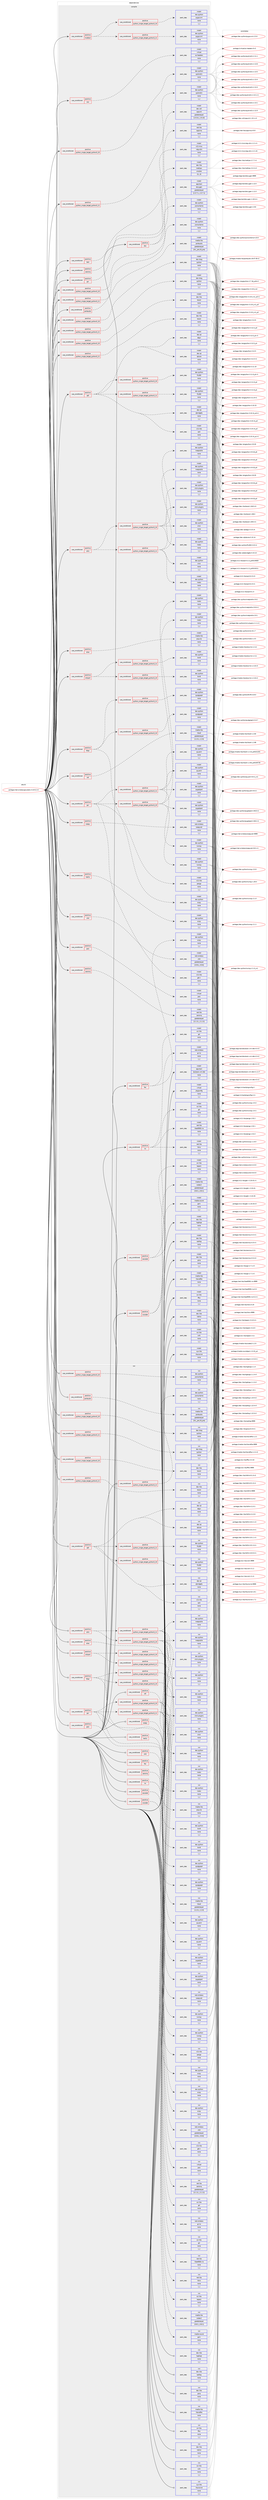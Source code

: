 digraph prolog {

# *************
# Graph options
# *************

newrank=true;
concentrate=true;
compound=true;
graph [rankdir=LR,fontname=Helvetica,fontsize=10,ranksep=1.5];#, ranksep=2.5, nodesep=0.2];
edge  [arrowhead=vee];
node  [fontname=Helvetica,fontsize=10];

# **********
# The ebuild
# **********

subgraph cluster_leftcol {
color=gray;
label=<<i>ebuild</i>>;
id [label="portage://net-wireless/gnuradio-3.10.9.2-r4", color=red, width=4, href="../net-wireless/gnuradio-3.10.9.2-r4.svg"];
}

# ****************
# The dependencies
# ****************

subgraph cluster_midcol {
color=gray;
label=<<i>dependencies</i>>;
subgraph cluster_compile {
fillcolor="#eeeeee";
style=filled;
label=<<i>compile</i>>;
subgraph cond236419 {
dependency898101 [label=<<TABLE BORDER="0" CELLBORDER="1" CELLSPACING="0" CELLPADDING="4"><TR><TD ROWSPAN="3" CELLPADDING="10">use_conditional</TD></TR><TR><TD>positive</TD></TR><TR><TD>alsa</TD></TR></TABLE>>, shape=none, color=red];
subgraph pack655121 {
dependency898102 [label=<<TABLE BORDER="0" CELLBORDER="1" CELLSPACING="0" CELLPADDING="4" WIDTH="220"><TR><TD ROWSPAN="6" CELLPADDING="30">pack_dep</TD></TR><TR><TD WIDTH="110">install</TD></TR><TR><TD>media-libs</TD></TR><TR><TD>alsa-lib</TD></TR><TR><TD>none</TD></TR><TR><TD>[,,]</TD></TR></TABLE>>, shape=none, color=blue];
}
dependency898101:e -> dependency898102:w [weight=20,style="dashed",arrowhead="vee"];
}
id:e -> dependency898101:w [weight=20,style="solid",arrowhead="vee"];
subgraph cond236420 {
dependency898103 [label=<<TABLE BORDER="0" CELLBORDER="1" CELLSPACING="0" CELLPADDING="4"><TR><TD ROWSPAN="3" CELLPADDING="10">use_conditional</TD></TR><TR><TD>positive</TD></TR><TR><TD>ctrlport</TD></TR></TABLE>>, shape=none, color=red];
subgraph cond236421 {
dependency898104 [label=<<TABLE BORDER="0" CELLBORDER="1" CELLSPACING="0" CELLPADDING="4"><TR><TD ROWSPAN="3" CELLPADDING="10">use_conditional</TD></TR><TR><TD>positive</TD></TR><TR><TD>python_single_target_python3_10</TD></TR></TABLE>>, shape=none, color=red];
subgraph pack655122 {
dependency898105 [label=<<TABLE BORDER="0" CELLBORDER="1" CELLSPACING="0" CELLPADDING="4" WIDTH="220"><TR><TD ROWSPAN="6" CELLPADDING="30">pack_dep</TD></TR><TR><TD WIDTH="110">install</TD></TR><TR><TD>dev-python</TD></TR><TR><TD>thrift</TD></TR><TR><TD>none</TD></TR><TR><TD>[,,]</TD></TR></TABLE>>, shape=none, color=blue];
}
dependency898104:e -> dependency898105:w [weight=20,style="dashed",arrowhead="vee"];
}
dependency898103:e -> dependency898104:w [weight=20,style="dashed",arrowhead="vee"];
subgraph cond236422 {
dependency898106 [label=<<TABLE BORDER="0" CELLBORDER="1" CELLSPACING="0" CELLPADDING="4"><TR><TD ROWSPAN="3" CELLPADDING="10">use_conditional</TD></TR><TR><TD>positive</TD></TR><TR><TD>python_single_target_python3_11</TD></TR></TABLE>>, shape=none, color=red];
subgraph pack655123 {
dependency898107 [label=<<TABLE BORDER="0" CELLBORDER="1" CELLSPACING="0" CELLPADDING="4" WIDTH="220"><TR><TD ROWSPAN="6" CELLPADDING="30">pack_dep</TD></TR><TR><TD WIDTH="110">install</TD></TR><TR><TD>dev-python</TD></TR><TR><TD>thrift</TD></TR><TR><TD>none</TD></TR><TR><TD>[,,]</TD></TR></TABLE>>, shape=none, color=blue];
}
dependency898106:e -> dependency898107:w [weight=20,style="dashed",arrowhead="vee"];
}
dependency898103:e -> dependency898106:w [weight=20,style="dashed",arrowhead="vee"];
}
id:e -> dependency898103:w [weight=20,style="solid",arrowhead="vee"];
subgraph cond236423 {
dependency898108 [label=<<TABLE BORDER="0" CELLBORDER="1" CELLSPACING="0" CELLPADDING="4"><TR><TD ROWSPAN="3" CELLPADDING="10">use_conditional</TD></TR><TR><TD>positive</TD></TR><TR><TD>doc</TD></TR></TABLE>>, shape=none, color=red];
subgraph pack655124 {
dependency898109 [label=<<TABLE BORDER="0" CELLBORDER="1" CELLSPACING="0" CELLPADDING="4" WIDTH="220"><TR><TD ROWSPAN="6" CELLPADDING="30">pack_dep</TD></TR><TR><TD WIDTH="110">install</TD></TR><TR><TD>app-text</TD></TR><TR><TD>doxygen</TD></TR><TR><TD>greaterequal</TD></TR><TR><TD>[1.5.7.1,,,1.5.7.1]</TD></TR></TABLE>>, shape=none, color=blue];
}
dependency898108:e -> dependency898109:w [weight=20,style="dashed",arrowhead="vee"];
subgraph pack655125 {
dependency898110 [label=<<TABLE BORDER="0" CELLBORDER="1" CELLSPACING="0" CELLPADDING="4" WIDTH="220"><TR><TD ROWSPAN="6" CELLPADDING="30">pack_dep</TD></TR><TR><TD WIDTH="110">install</TD></TR><TR><TD>dev-libs</TD></TR><TR><TD>mathjax</TD></TR><TR><TD>smaller</TD></TR><TR><TD>[3,,,3]</TD></TR></TABLE>>, shape=none, color=blue];
}
dependency898108:e -> dependency898110:w [weight=20,style="dashed",arrowhead="vee"];
}
id:e -> dependency898108:w [weight=20,style="solid",arrowhead="vee"];
subgraph cond236424 {
dependency898111 [label=<<TABLE BORDER="0" CELLBORDER="1" CELLSPACING="0" CELLPADDING="4"><TR><TD ROWSPAN="3" CELLPADDING="10">use_conditional</TD></TR><TR><TD>positive</TD></TR><TR><TD>fec</TD></TR></TABLE>>, shape=none, color=red];
subgraph pack655126 {
dependency898112 [label=<<TABLE BORDER="0" CELLBORDER="1" CELLSPACING="0" CELLPADDING="4" WIDTH="220"><TR><TD ROWSPAN="6" CELLPADDING="30">pack_dep</TD></TR><TR><TD WIDTH="110">install</TD></TR><TR><TD>sci-libs</TD></TR><TR><TD>gsl</TD></TR><TR><TD>none</TD></TR><TR><TD>[,,]</TD></TR></TABLE>>, shape=none, color=blue];
}
dependency898111:e -> dependency898112:w [weight=20,style="dashed",arrowhead="vee"];
subgraph pack655127 {
dependency898113 [label=<<TABLE BORDER="0" CELLBORDER="1" CELLSPACING="0" CELLPADDING="4" WIDTH="220"><TR><TD ROWSPAN="6" CELLPADDING="30">pack_dep</TD></TR><TR><TD WIDTH="110">install</TD></TR><TR><TD>dev-python</TD></TR><TR><TD>scipy</TD></TR><TR><TD>none</TD></TR><TR><TD>[,,]</TD></TR></TABLE>>, shape=none, color=blue];
}
dependency898111:e -> dependency898113:w [weight=20,style="dashed",arrowhead="vee"];
}
id:e -> dependency898111:w [weight=20,style="solid",arrowhead="vee"];
subgraph cond236425 {
dependency898114 [label=<<TABLE BORDER="0" CELLBORDER="1" CELLSPACING="0" CELLPADDING="4"><TR><TD ROWSPAN="3" CELLPADDING="10">use_conditional</TD></TR><TR><TD>positive</TD></TR><TR><TD>filter</TD></TR></TABLE>>, shape=none, color=red];
subgraph pack655128 {
dependency898115 [label=<<TABLE BORDER="0" CELLBORDER="1" CELLSPACING="0" CELLPADDING="4" WIDTH="220"><TR><TD ROWSPAN="6" CELLPADDING="30">pack_dep</TD></TR><TR><TD WIDTH="110">install</TD></TR><TR><TD>dev-python</TD></TR><TR><TD>scipy</TD></TR><TR><TD>none</TD></TR><TR><TD>[,,]</TD></TR></TABLE>>, shape=none, color=blue];
}
dependency898114:e -> dependency898115:w [weight=20,style="dashed",arrowhead="vee"];
subgraph cond236426 {
dependency898116 [label=<<TABLE BORDER="0" CELLBORDER="1" CELLSPACING="0" CELLPADDING="4"><TR><TD ROWSPAN="3" CELLPADDING="10">use_conditional</TD></TR><TR><TD>positive</TD></TR><TR><TD>python_single_target_python3_10</TD></TR></TABLE>>, shape=none, color=red];
subgraph pack655129 {
dependency898117 [label=<<TABLE BORDER="0" CELLBORDER="1" CELLSPACING="0" CELLPADDING="4" WIDTH="220"><TR><TD ROWSPAN="6" CELLPADDING="30">pack_dep</TD></TR><TR><TD WIDTH="110">install</TD></TR><TR><TD>dev-python</TD></TR><TR><TD>pyqtgraph</TD></TR><TR><TD>none</TD></TR><TR><TD>[,,]</TD></TR></TABLE>>, shape=none, color=blue];
}
dependency898116:e -> dependency898117:w [weight=20,style="dashed",arrowhead="vee"];
}
dependency898114:e -> dependency898116:w [weight=20,style="dashed",arrowhead="vee"];
subgraph cond236427 {
dependency898118 [label=<<TABLE BORDER="0" CELLBORDER="1" CELLSPACING="0" CELLPADDING="4"><TR><TD ROWSPAN="3" CELLPADDING="10">use_conditional</TD></TR><TR><TD>positive</TD></TR><TR><TD>python_single_target_python3_11</TD></TR></TABLE>>, shape=none, color=red];
subgraph pack655130 {
dependency898119 [label=<<TABLE BORDER="0" CELLBORDER="1" CELLSPACING="0" CELLPADDING="4" WIDTH="220"><TR><TD ROWSPAN="6" CELLPADDING="30">pack_dep</TD></TR><TR><TD WIDTH="110">install</TD></TR><TR><TD>dev-python</TD></TR><TR><TD>pyqtgraph</TD></TR><TR><TD>none</TD></TR><TR><TD>[,,]</TD></TR></TABLE>>, shape=none, color=blue];
}
dependency898118:e -> dependency898119:w [weight=20,style="dashed",arrowhead="vee"];
}
dependency898114:e -> dependency898118:w [weight=20,style="dashed",arrowhead="vee"];
}
id:e -> dependency898114:w [weight=20,style="solid",arrowhead="vee"];
subgraph cond236428 {
dependency898120 [label=<<TABLE BORDER="0" CELLBORDER="1" CELLSPACING="0" CELLPADDING="4"><TR><TD ROWSPAN="3" CELLPADDING="10">use_conditional</TD></TR><TR><TD>positive</TD></TR><TR><TD>grc</TD></TR></TABLE>>, shape=none, color=red];
subgraph cond236429 {
dependency898121 [label=<<TABLE BORDER="0" CELLBORDER="1" CELLSPACING="0" CELLPADDING="4"><TR><TD ROWSPAN="3" CELLPADDING="10">use_conditional</TD></TR><TR><TD>positive</TD></TR><TR><TD>python_single_target_python3_10</TD></TR></TABLE>>, shape=none, color=red];
subgraph pack655131 {
dependency898122 [label=<<TABLE BORDER="0" CELLBORDER="1" CELLSPACING="0" CELLPADDING="4" WIDTH="220"><TR><TD ROWSPAN="6" CELLPADDING="30">pack_dep</TD></TR><TR><TD WIDTH="110">install</TD></TR><TR><TD>dev-python</TD></TR><TR><TD>mako</TD></TR><TR><TD>none</TD></TR><TR><TD>[,,]</TD></TR></TABLE>>, shape=none, color=blue];
}
dependency898121:e -> dependency898122:w [weight=20,style="dashed",arrowhead="vee"];
subgraph pack655132 {
dependency898123 [label=<<TABLE BORDER="0" CELLBORDER="1" CELLSPACING="0" CELLPADDING="4" WIDTH="220"><TR><TD ROWSPAN="6" CELLPADDING="30">pack_dep</TD></TR><TR><TD WIDTH="110">install</TD></TR><TR><TD>dev-python</TD></TR><TR><TD>numpy</TD></TR><TR><TD>none</TD></TR><TR><TD>[,,]</TD></TR></TABLE>>, shape=none, color=blue];
}
dependency898121:e -> dependency898123:w [weight=20,style="dashed",arrowhead="vee"];
subgraph pack655133 {
dependency898124 [label=<<TABLE BORDER="0" CELLBORDER="1" CELLSPACING="0" CELLPADDING="4" WIDTH="220"><TR><TD ROWSPAN="6" CELLPADDING="30">pack_dep</TD></TR><TR><TD WIDTH="110">install</TD></TR><TR><TD>dev-python</TD></TR><TR><TD>pygobject</TD></TR><TR><TD>none</TD></TR><TR><TD>[,,]</TD></TR></TABLE>>, shape=none, color=blue];
}
dependency898121:e -> dependency898124:w [weight=20,style="dashed",arrowhead="vee"];
subgraph pack655134 {
dependency898125 [label=<<TABLE BORDER="0" CELLBORDER="1" CELLSPACING="0" CELLPADDING="4" WIDTH="220"><TR><TD ROWSPAN="6" CELLPADDING="30">pack_dep</TD></TR><TR><TD WIDTH="110">install</TD></TR><TR><TD>dev-python</TD></TR><TR><TD>pyyaml</TD></TR><TR><TD>none</TD></TR><TR><TD>[,,]</TD></TR></TABLE>>, shape=none, color=blue];
}
dependency898121:e -> dependency898125:w [weight=20,style="dashed",arrowhead="vee"];
}
dependency898120:e -> dependency898121:w [weight=20,style="dashed",arrowhead="vee"];
subgraph cond236430 {
dependency898126 [label=<<TABLE BORDER="0" CELLBORDER="1" CELLSPACING="0" CELLPADDING="4"><TR><TD ROWSPAN="3" CELLPADDING="10">use_conditional</TD></TR><TR><TD>positive</TD></TR><TR><TD>python_single_target_python3_11</TD></TR></TABLE>>, shape=none, color=red];
subgraph pack655135 {
dependency898127 [label=<<TABLE BORDER="0" CELLBORDER="1" CELLSPACING="0" CELLPADDING="4" WIDTH="220"><TR><TD ROWSPAN="6" CELLPADDING="30">pack_dep</TD></TR><TR><TD WIDTH="110">install</TD></TR><TR><TD>dev-python</TD></TR><TR><TD>mako</TD></TR><TR><TD>none</TD></TR><TR><TD>[,,]</TD></TR></TABLE>>, shape=none, color=blue];
}
dependency898126:e -> dependency898127:w [weight=20,style="dashed",arrowhead="vee"];
subgraph pack655136 {
dependency898128 [label=<<TABLE BORDER="0" CELLBORDER="1" CELLSPACING="0" CELLPADDING="4" WIDTH="220"><TR><TD ROWSPAN="6" CELLPADDING="30">pack_dep</TD></TR><TR><TD WIDTH="110">install</TD></TR><TR><TD>dev-python</TD></TR><TR><TD>numpy</TD></TR><TR><TD>none</TD></TR><TR><TD>[,,]</TD></TR></TABLE>>, shape=none, color=blue];
}
dependency898126:e -> dependency898128:w [weight=20,style="dashed",arrowhead="vee"];
subgraph pack655137 {
dependency898129 [label=<<TABLE BORDER="0" CELLBORDER="1" CELLSPACING="0" CELLPADDING="4" WIDTH="220"><TR><TD ROWSPAN="6" CELLPADDING="30">pack_dep</TD></TR><TR><TD WIDTH="110">install</TD></TR><TR><TD>dev-python</TD></TR><TR><TD>pygobject</TD></TR><TR><TD>none</TD></TR><TR><TD>[,,]</TD></TR></TABLE>>, shape=none, color=blue];
}
dependency898126:e -> dependency898129:w [weight=20,style="dashed",arrowhead="vee"];
subgraph pack655138 {
dependency898130 [label=<<TABLE BORDER="0" CELLBORDER="1" CELLSPACING="0" CELLPADDING="4" WIDTH="220"><TR><TD ROWSPAN="6" CELLPADDING="30">pack_dep</TD></TR><TR><TD WIDTH="110">install</TD></TR><TR><TD>dev-python</TD></TR><TR><TD>pyyaml</TD></TR><TR><TD>none</TD></TR><TR><TD>[,,]</TD></TR></TABLE>>, shape=none, color=blue];
}
dependency898126:e -> dependency898130:w [weight=20,style="dashed",arrowhead="vee"];
}
dependency898120:e -> dependency898126:w [weight=20,style="dashed",arrowhead="vee"];
subgraph pack655139 {
dependency898131 [label=<<TABLE BORDER="0" CELLBORDER="1" CELLSPACING="0" CELLPADDING="4" WIDTH="220"><TR><TD ROWSPAN="6" CELLPADDING="30">pack_dep</TD></TR><TR><TD WIDTH="110">install</TD></TR><TR><TD>x11-libs</TD></TR><TR><TD>gtk+</TD></TR><TR><TD>none</TD></TR><TR><TD>[,,]</TD></TR></TABLE>>, shape=none, color=blue];
}
dependency898120:e -> dependency898131:w [weight=20,style="dashed",arrowhead="vee"];
subgraph pack655140 {
dependency898132 [label=<<TABLE BORDER="0" CELLBORDER="1" CELLSPACING="0" CELLPADDING="4" WIDTH="220"><TR><TD ROWSPAN="6" CELLPADDING="30">pack_dep</TD></TR><TR><TD WIDTH="110">install</TD></TR><TR><TD>x11-libs</TD></TR><TR><TD>pango</TD></TR><TR><TD>none</TD></TR><TR><TD>[,,]</TD></TR></TABLE>>, shape=none, color=blue];
}
dependency898120:e -> dependency898132:w [weight=20,style="dashed",arrowhead="vee"];
}
id:e -> dependency898120:w [weight=20,style="solid",arrowhead="vee"];
subgraph cond236431 {
dependency898133 [label=<<TABLE BORDER="0" CELLBORDER="1" CELLSPACING="0" CELLPADDING="4"><TR><TD ROWSPAN="3" CELLPADDING="10">use_conditional</TD></TR><TR><TD>positive</TD></TR><TR><TD>grc</TD></TR></TABLE>>, shape=none, color=red];
subgraph pack655141 {
dependency898134 [label=<<TABLE BORDER="0" CELLBORDER="1" CELLSPACING="0" CELLPADDING="4" WIDTH="220"><TR><TD ROWSPAN="6" CELLPADDING="30">pack_dep</TD></TR><TR><TD WIDTH="110">install</TD></TR><TR><TD>x11-misc</TD></TR><TR><TD>xdg-utils</TD></TR><TR><TD>none</TD></TR><TR><TD>[,,]</TD></TR></TABLE>>, shape=none, color=blue];
}
dependency898133:e -> dependency898134:w [weight=20,style="dashed",arrowhead="vee"];
}
id:e -> dependency898133:w [weight=20,style="solid",arrowhead="vee"];
subgraph cond236432 {
dependency898135 [label=<<TABLE BORDER="0" CELLBORDER="1" CELLSPACING="0" CELLPADDING="4"><TR><TD ROWSPAN="3" CELLPADDING="10">use_conditional</TD></TR><TR><TD>positive</TD></TR><TR><TD>iio</TD></TR></TABLE>>, shape=none, color=red];
subgraph pack655142 {
dependency898136 [label=<<TABLE BORDER="0" CELLBORDER="1" CELLSPACING="0" CELLPADDING="4" WIDTH="220"><TR><TD ROWSPAN="6" CELLPADDING="30">pack_dep</TD></TR><TR><TD WIDTH="110">install</TD></TR><TR><TD>net-libs</TD></TR><TR><TD>libiio</TD></TR><TR><TD>none</TD></TR><TR><TD>[,,]</TD></TR></TABLE>>, shape=none, color=blue];
}
dependency898135:e -> dependency898136:w [weight=20,style="dashed",arrowhead="vee"];
subgraph pack655143 {
dependency898137 [label=<<TABLE BORDER="0" CELLBORDER="1" CELLSPACING="0" CELLPADDING="4" WIDTH="220"><TR><TD ROWSPAN="6" CELLPADDING="30">pack_dep</TD></TR><TR><TD WIDTH="110">install</TD></TR><TR><TD>net-libs</TD></TR><TR><TD>libad9361-iio</TD></TR><TR><TD>none</TD></TR><TR><TD>[,,]</TD></TR></TABLE>>, shape=none, color=blue];
}
dependency898135:e -> dependency898137:w [weight=20,style="dashed",arrowhead="vee"];
subgraph pack655144 {
dependency898138 [label=<<TABLE BORDER="0" CELLBORDER="1" CELLSPACING="0" CELLPADDING="4" WIDTH="220"><TR><TD ROWSPAN="6" CELLPADDING="30">pack_dep</TD></TR><TR><TD WIDTH="110">install</TD></TR><TR><TD>net-wireless</TD></TR><TR><TD>gr-iio</TD></TR><TR><TD>none</TD></TR><TR><TD>[,,]</TD></TR></TABLE>>, shape=none, color=blue];
}
dependency898135:e -> dependency898138:w [weight=20,style="dashed",arrowhead="vee"];
}
id:e -> dependency898135:w [weight=20,style="solid",arrowhead="vee"];
subgraph cond236433 {
dependency898139 [label=<<TABLE BORDER="0" CELLBORDER="1" CELLSPACING="0" CELLPADDING="4"><TR><TD ROWSPAN="3" CELLPADDING="10">use_conditional</TD></TR><TR><TD>positive</TD></TR><TR><TD>jack</TD></TR></TABLE>>, shape=none, color=red];
subgraph pack655145 {
dependency898140 [label=<<TABLE BORDER="0" CELLBORDER="1" CELLSPACING="0" CELLPADDING="4" WIDTH="220"><TR><TD ROWSPAN="6" CELLPADDING="30">pack_dep</TD></TR><TR><TD WIDTH="110">install</TD></TR><TR><TD>virtual</TD></TR><TR><TD>jack</TD></TR><TR><TD>none</TD></TR><TR><TD>[,,]</TD></TR></TABLE>>, shape=none, color=blue];
}
dependency898139:e -> dependency898140:w [weight=20,style="dashed",arrowhead="vee"];
}
id:e -> dependency898139:w [weight=20,style="solid",arrowhead="vee"];
subgraph cond236434 {
dependency898141 [label=<<TABLE BORDER="0" CELLBORDER="1" CELLSPACING="0" CELLPADDING="4"><TR><TD ROWSPAN="3" CELLPADDING="10">use_conditional</TD></TR><TR><TD>positive</TD></TR><TR><TD>modtool</TD></TR></TABLE>>, shape=none, color=red];
subgraph cond236435 {
dependency898142 [label=<<TABLE BORDER="0" CELLBORDER="1" CELLSPACING="0" CELLPADDING="4"><TR><TD ROWSPAN="3" CELLPADDING="10">use_conditional</TD></TR><TR><TD>positive</TD></TR><TR><TD>python_single_target_python3_10</TD></TR></TABLE>>, shape=none, color=red];
subgraph pack655146 {
dependency898143 [label=<<TABLE BORDER="0" CELLBORDER="1" CELLSPACING="0" CELLPADDING="4" WIDTH="220"><TR><TD ROWSPAN="6" CELLPADDING="30">pack_dep</TD></TR><TR><TD WIDTH="110">install</TD></TR><TR><TD>dev-python</TD></TR><TR><TD>pygccxml</TD></TR><TR><TD>none</TD></TR><TR><TD>[,,]</TD></TR></TABLE>>, shape=none, color=blue];
}
dependency898142:e -> dependency898143:w [weight=20,style="dashed",arrowhead="vee"];
}
dependency898141:e -> dependency898142:w [weight=20,style="dashed",arrowhead="vee"];
subgraph cond236436 {
dependency898144 [label=<<TABLE BORDER="0" CELLBORDER="1" CELLSPACING="0" CELLPADDING="4"><TR><TD ROWSPAN="3" CELLPADDING="10">use_conditional</TD></TR><TR><TD>positive</TD></TR><TR><TD>python_single_target_python3_11</TD></TR></TABLE>>, shape=none, color=red];
subgraph pack655147 {
dependency898145 [label=<<TABLE BORDER="0" CELLBORDER="1" CELLSPACING="0" CELLPADDING="4" WIDTH="220"><TR><TD ROWSPAN="6" CELLPADDING="30">pack_dep</TD></TR><TR><TD WIDTH="110">install</TD></TR><TR><TD>dev-python</TD></TR><TR><TD>pygccxml</TD></TR><TR><TD>none</TD></TR><TR><TD>[,,]</TD></TR></TABLE>>, shape=none, color=blue];
}
dependency898144:e -> dependency898145:w [weight=20,style="dashed",arrowhead="vee"];
}
dependency898141:e -> dependency898144:w [weight=20,style="dashed",arrowhead="vee"];
}
id:e -> dependency898141:w [weight=20,style="solid",arrowhead="vee"];
subgraph cond236437 {
dependency898146 [label=<<TABLE BORDER="0" CELLBORDER="1" CELLSPACING="0" CELLPADDING="4"><TR><TD ROWSPAN="3" CELLPADDING="10">use_conditional</TD></TR><TR><TD>positive</TD></TR><TR><TD>oss</TD></TR></TABLE>>, shape=none, color=red];
subgraph pack655148 {
dependency898147 [label=<<TABLE BORDER="0" CELLBORDER="1" CELLSPACING="0" CELLPADDING="4" WIDTH="220"><TR><TD ROWSPAN="6" CELLPADDING="30">pack_dep</TD></TR><TR><TD WIDTH="110">install</TD></TR><TR><TD>virtual</TD></TR><TR><TD>os-headers</TD></TR><TR><TD>none</TD></TR><TR><TD>[,,]</TD></TR></TABLE>>, shape=none, color=blue];
}
dependency898146:e -> dependency898147:w [weight=20,style="dashed",arrowhead="vee"];
}
id:e -> dependency898146:w [weight=20,style="solid",arrowhead="vee"];
subgraph cond236438 {
dependency898148 [label=<<TABLE BORDER="0" CELLBORDER="1" CELLSPACING="0" CELLPADDING="4"><TR><TD ROWSPAN="3" CELLPADDING="10">use_conditional</TD></TR><TR><TD>positive</TD></TR><TR><TD>portaudio</TD></TR></TABLE>>, shape=none, color=red];
subgraph pack655149 {
dependency898149 [label=<<TABLE BORDER="0" CELLBORDER="1" CELLSPACING="0" CELLPADDING="4" WIDTH="220"><TR><TD ROWSPAN="6" CELLPADDING="30">pack_dep</TD></TR><TR><TD WIDTH="110">install</TD></TR><TR><TD>media-libs</TD></TR><TR><TD>portaudio</TD></TR><TR><TD>greaterequal</TD></TR><TR><TD>[19,,_pre,19_pre]</TD></TR></TABLE>>, shape=none, color=blue];
}
dependency898148:e -> dependency898149:w [weight=20,style="dashed",arrowhead="vee"];
}
id:e -> dependency898148:w [weight=20,style="solid",arrowhead="vee"];
subgraph cond236439 {
dependency898150 [label=<<TABLE BORDER="0" CELLBORDER="1" CELLSPACING="0" CELLPADDING="4"><TR><TD ROWSPAN="3" CELLPADDING="10">use_conditional</TD></TR><TR><TD>positive</TD></TR><TR><TD>python_single_target_python3_10</TD></TR></TABLE>>, shape=none, color=red];
subgraph pack655150 {
dependency898151 [label=<<TABLE BORDER="0" CELLBORDER="1" CELLSPACING="0" CELLPADDING="4" WIDTH="220"><TR><TD ROWSPAN="6" CELLPADDING="30">pack_dep</TD></TR><TR><TD WIDTH="110">install</TD></TR><TR><TD>dev-lang</TD></TR><TR><TD>python</TD></TR><TR><TD>none</TD></TR><TR><TD>[,,]</TD></TR></TABLE>>, shape=none, color=blue];
}
dependency898150:e -> dependency898151:w [weight=20,style="dashed",arrowhead="vee"];
}
id:e -> dependency898150:w [weight=20,style="solid",arrowhead="vee"];
subgraph cond236440 {
dependency898152 [label=<<TABLE BORDER="0" CELLBORDER="1" CELLSPACING="0" CELLPADDING="4"><TR><TD ROWSPAN="3" CELLPADDING="10">use_conditional</TD></TR><TR><TD>positive</TD></TR><TR><TD>python_single_target_python3_10</TD></TR></TABLE>>, shape=none, color=red];
subgraph pack655151 {
dependency898153 [label=<<TABLE BORDER="0" CELLBORDER="1" CELLSPACING="0" CELLPADDING="4" WIDTH="220"><TR><TD ROWSPAN="6" CELLPADDING="30">pack_dep</TD></TR><TR><TD WIDTH="110">install</TD></TR><TR><TD>dev-libs</TD></TR><TR><TD>boost</TD></TR><TR><TD>none</TD></TR><TR><TD>[,,]</TD></TR></TABLE>>, shape=none, color=blue];
}
dependency898152:e -> dependency898153:w [weight=20,style="dashed",arrowhead="vee"];
}
id:e -> dependency898152:w [weight=20,style="solid",arrowhead="vee"];
subgraph cond236441 {
dependency898154 [label=<<TABLE BORDER="0" CELLBORDER="1" CELLSPACING="0" CELLPADDING="4"><TR><TD ROWSPAN="3" CELLPADDING="10">use_conditional</TD></TR><TR><TD>positive</TD></TR><TR><TD>python_single_target_python3_10</TD></TR></TABLE>>, shape=none, color=red];
subgraph pack655152 {
dependency898155 [label=<<TABLE BORDER="0" CELLBORDER="1" CELLSPACING="0" CELLPADDING="4" WIDTH="220"><TR><TD ROWSPAN="6" CELLPADDING="30">pack_dep</TD></TR><TR><TD WIDTH="110">install</TD></TR><TR><TD>dev-python</TD></TR><TR><TD>jsonschema</TD></TR><TR><TD>none</TD></TR><TR><TD>[,,]</TD></TR></TABLE>>, shape=none, color=blue];
}
dependency898154:e -> dependency898155:w [weight=20,style="dashed",arrowhead="vee"];
}
id:e -> dependency898154:w [weight=20,style="solid",arrowhead="vee"];
subgraph cond236442 {
dependency898156 [label=<<TABLE BORDER="0" CELLBORDER="1" CELLSPACING="0" CELLPADDING="4"><TR><TD ROWSPAN="3" CELLPADDING="10">use_conditional</TD></TR><TR><TD>positive</TD></TR><TR><TD>python_single_target_python3_10</TD></TR></TABLE>>, shape=none, color=red];
subgraph pack655153 {
dependency898157 [label=<<TABLE BORDER="0" CELLBORDER="1" CELLSPACING="0" CELLPADDING="4" WIDTH="220"><TR><TD ROWSPAN="6" CELLPADDING="30">pack_dep</TD></TR><TR><TD WIDTH="110">install</TD></TR><TR><TD>dev-python</TD></TR><TR><TD>pybind11</TD></TR><TR><TD>none</TD></TR><TR><TD>[,,]</TD></TR></TABLE>>, shape=none, color=blue];
}
dependency898156:e -> dependency898157:w [weight=20,style="dashed",arrowhead="vee"];
}
id:e -> dependency898156:w [weight=20,style="solid",arrowhead="vee"];
subgraph cond236443 {
dependency898158 [label=<<TABLE BORDER="0" CELLBORDER="1" CELLSPACING="0" CELLPADDING="4"><TR><TD ROWSPAN="3" CELLPADDING="10">use_conditional</TD></TR><TR><TD>positive</TD></TR><TR><TD>python_single_target_python3_11</TD></TR></TABLE>>, shape=none, color=red];
subgraph pack655154 {
dependency898159 [label=<<TABLE BORDER="0" CELLBORDER="1" CELLSPACING="0" CELLPADDING="4" WIDTH="220"><TR><TD ROWSPAN="6" CELLPADDING="30">pack_dep</TD></TR><TR><TD WIDTH="110">install</TD></TR><TR><TD>dev-lang</TD></TR><TR><TD>python</TD></TR><TR><TD>none</TD></TR><TR><TD>[,,]</TD></TR></TABLE>>, shape=none, color=blue];
}
dependency898158:e -> dependency898159:w [weight=20,style="dashed",arrowhead="vee"];
}
id:e -> dependency898158:w [weight=20,style="solid",arrowhead="vee"];
subgraph cond236444 {
dependency898160 [label=<<TABLE BORDER="0" CELLBORDER="1" CELLSPACING="0" CELLPADDING="4"><TR><TD ROWSPAN="3" CELLPADDING="10">use_conditional</TD></TR><TR><TD>positive</TD></TR><TR><TD>python_single_target_python3_11</TD></TR></TABLE>>, shape=none, color=red];
subgraph pack655155 {
dependency898161 [label=<<TABLE BORDER="0" CELLBORDER="1" CELLSPACING="0" CELLPADDING="4" WIDTH="220"><TR><TD ROWSPAN="6" CELLPADDING="30">pack_dep</TD></TR><TR><TD WIDTH="110">install</TD></TR><TR><TD>dev-libs</TD></TR><TR><TD>boost</TD></TR><TR><TD>none</TD></TR><TR><TD>[,,]</TD></TR></TABLE>>, shape=none, color=blue];
}
dependency898160:e -> dependency898161:w [weight=20,style="dashed",arrowhead="vee"];
}
id:e -> dependency898160:w [weight=20,style="solid",arrowhead="vee"];
subgraph cond236445 {
dependency898162 [label=<<TABLE BORDER="0" CELLBORDER="1" CELLSPACING="0" CELLPADDING="4"><TR><TD ROWSPAN="3" CELLPADDING="10">use_conditional</TD></TR><TR><TD>positive</TD></TR><TR><TD>python_single_target_python3_11</TD></TR></TABLE>>, shape=none, color=red];
subgraph pack655156 {
dependency898163 [label=<<TABLE BORDER="0" CELLBORDER="1" CELLSPACING="0" CELLPADDING="4" WIDTH="220"><TR><TD ROWSPAN="6" CELLPADDING="30">pack_dep</TD></TR><TR><TD WIDTH="110">install</TD></TR><TR><TD>dev-python</TD></TR><TR><TD>jsonschema</TD></TR><TR><TD>none</TD></TR><TR><TD>[,,]</TD></TR></TABLE>>, shape=none, color=blue];
}
dependency898162:e -> dependency898163:w [weight=20,style="dashed",arrowhead="vee"];
}
id:e -> dependency898162:w [weight=20,style="solid",arrowhead="vee"];
subgraph cond236446 {
dependency898164 [label=<<TABLE BORDER="0" CELLBORDER="1" CELLSPACING="0" CELLPADDING="4"><TR><TD ROWSPAN="3" CELLPADDING="10">use_conditional</TD></TR><TR><TD>positive</TD></TR><TR><TD>python_single_target_python3_11</TD></TR></TABLE>>, shape=none, color=red];
subgraph pack655157 {
dependency898165 [label=<<TABLE BORDER="0" CELLBORDER="1" CELLSPACING="0" CELLPADDING="4" WIDTH="220"><TR><TD ROWSPAN="6" CELLPADDING="30">pack_dep</TD></TR><TR><TD WIDTH="110">install</TD></TR><TR><TD>dev-python</TD></TR><TR><TD>pybind11</TD></TR><TR><TD>none</TD></TR><TR><TD>[,,]</TD></TR></TABLE>>, shape=none, color=blue];
}
dependency898164:e -> dependency898165:w [weight=20,style="dashed",arrowhead="vee"];
}
id:e -> dependency898164:w [weight=20,style="solid",arrowhead="vee"];
subgraph cond236447 {
dependency898166 [label=<<TABLE BORDER="0" CELLBORDER="1" CELLSPACING="0" CELLPADDING="4"><TR><TD ROWSPAN="3" CELLPADDING="10">use_conditional</TD></TR><TR><TD>positive</TD></TR><TR><TD>qt5</TD></TR></TABLE>>, shape=none, color=red];
subgraph cond236448 {
dependency898167 [label=<<TABLE BORDER="0" CELLBORDER="1" CELLSPACING="0" CELLPADDING="4"><TR><TD ROWSPAN="3" CELLPADDING="10">use_conditional</TD></TR><TR><TD>positive</TD></TR><TR><TD>python_single_target_python3_10</TD></TR></TABLE>>, shape=none, color=red];
subgraph pack655158 {
dependency898168 [label=<<TABLE BORDER="0" CELLBORDER="1" CELLSPACING="0" CELLPADDING="4" WIDTH="220"><TR><TD ROWSPAN="6" CELLPADDING="30">pack_dep</TD></TR><TR><TD WIDTH="110">install</TD></TR><TR><TD>dev-python</TD></TR><TR><TD>PyQt5</TD></TR><TR><TD>none</TD></TR><TR><TD>[,,]</TD></TR></TABLE>>, shape=none, color=blue];
}
dependency898167:e -> dependency898168:w [weight=20,style="dashed",arrowhead="vee"];
}
dependency898166:e -> dependency898167:w [weight=20,style="dashed",arrowhead="vee"];
subgraph cond236449 {
dependency898169 [label=<<TABLE BORDER="0" CELLBORDER="1" CELLSPACING="0" CELLPADDING="4"><TR><TD ROWSPAN="3" CELLPADDING="10">use_conditional</TD></TR><TR><TD>positive</TD></TR><TR><TD>python_single_target_python3_11</TD></TR></TABLE>>, shape=none, color=red];
subgraph pack655159 {
dependency898170 [label=<<TABLE BORDER="0" CELLBORDER="1" CELLSPACING="0" CELLPADDING="4" WIDTH="220"><TR><TD ROWSPAN="6" CELLPADDING="30">pack_dep</TD></TR><TR><TD WIDTH="110">install</TD></TR><TR><TD>dev-python</TD></TR><TR><TD>PyQt5</TD></TR><TR><TD>none</TD></TR><TR><TD>[,,]</TD></TR></TABLE>>, shape=none, color=blue];
}
dependency898169:e -> dependency898170:w [weight=20,style="dashed",arrowhead="vee"];
}
dependency898166:e -> dependency898169:w [weight=20,style="dashed",arrowhead="vee"];
subgraph pack655160 {
dependency898171 [label=<<TABLE BORDER="0" CELLBORDER="1" CELLSPACING="0" CELLPADDING="4" WIDTH="220"><TR><TD ROWSPAN="6" CELLPADDING="30">pack_dep</TD></TR><TR><TD WIDTH="110">install</TD></TR><TR><TD>dev-qt</TD></TR><TR><TD>qtcore</TD></TR><TR><TD>none</TD></TR><TR><TD>[,,]</TD></TR></TABLE>>, shape=none, color=blue];
}
dependency898166:e -> dependency898171:w [weight=20,style="dashed",arrowhead="vee"];
subgraph pack655161 {
dependency898172 [label=<<TABLE BORDER="0" CELLBORDER="1" CELLSPACING="0" CELLPADDING="4" WIDTH="220"><TR><TD ROWSPAN="6" CELLPADDING="30">pack_dep</TD></TR><TR><TD WIDTH="110">install</TD></TR><TR><TD>dev-qt</TD></TR><TR><TD>qtgui</TD></TR><TR><TD>none</TD></TR><TR><TD>[,,]</TD></TR></TABLE>>, shape=none, color=blue];
}
dependency898166:e -> dependency898172:w [weight=20,style="dashed",arrowhead="vee"];
subgraph pack655162 {
dependency898173 [label=<<TABLE BORDER="0" CELLBORDER="1" CELLSPACING="0" CELLPADDING="4" WIDTH="220"><TR><TD ROWSPAN="6" CELLPADDING="30">pack_dep</TD></TR><TR><TD WIDTH="110">install</TD></TR><TR><TD>x11-libs</TD></TR><TR><TD>qwt</TD></TR><TR><TD>none</TD></TR><TR><TD>[,,]</TD></TR></TABLE>>, shape=none, color=blue];
}
dependency898166:e -> dependency898173:w [weight=20,style="dashed",arrowhead="vee"];
subgraph pack655163 {
dependency898174 [label=<<TABLE BORDER="0" CELLBORDER="1" CELLSPACING="0" CELLPADDING="4" WIDTH="220"><TR><TD ROWSPAN="6" CELLPADDING="30">pack_dep</TD></TR><TR><TD WIDTH="110">install</TD></TR><TR><TD>dev-qt</TD></TR><TR><TD>qtwidgets</TD></TR><TR><TD>none</TD></TR><TR><TD>[,,]</TD></TR></TABLE>>, shape=none, color=blue];
}
dependency898166:e -> dependency898174:w [weight=20,style="dashed",arrowhead="vee"];
}
id:e -> dependency898166:w [weight=20,style="solid",arrowhead="vee"];
subgraph cond236450 {
dependency898175 [label=<<TABLE BORDER="0" CELLBORDER="1" CELLSPACING="0" CELLPADDING="4"><TR><TD ROWSPAN="3" CELLPADDING="10">use_conditional</TD></TR><TR><TD>positive</TD></TR><TR><TD>sdl</TD></TR></TABLE>>, shape=none, color=red];
subgraph pack655164 {
dependency898176 [label=<<TABLE BORDER="0" CELLBORDER="1" CELLSPACING="0" CELLPADDING="4" WIDTH="220"><TR><TD ROWSPAN="6" CELLPADDING="30">pack_dep</TD></TR><TR><TD WIDTH="110">install</TD></TR><TR><TD>media-libs</TD></TR><TR><TD>libsdl</TD></TR><TR><TD>greaterequal</TD></TR><TR><TD>[1.2.0,,,1.2.0]</TD></TR></TABLE>>, shape=none, color=blue];
}
dependency898175:e -> dependency898176:w [weight=20,style="dashed",arrowhead="vee"];
}
id:e -> dependency898175:w [weight=20,style="solid",arrowhead="vee"];
subgraph cond236451 {
dependency898177 [label=<<TABLE BORDER="0" CELLBORDER="1" CELLSPACING="0" CELLPADDING="4"><TR><TD ROWSPAN="3" CELLPADDING="10">use_conditional</TD></TR><TR><TD>positive</TD></TR><TR><TD>soapy</TD></TR></TABLE>>, shape=none, color=red];
subgraph pack655165 {
dependency898178 [label=<<TABLE BORDER="0" CELLBORDER="1" CELLSPACING="0" CELLPADDING="4" WIDTH="220"><TR><TD ROWSPAN="6" CELLPADDING="30">pack_dep</TD></TR><TR><TD WIDTH="110">install</TD></TR><TR><TD>net-wireless</TD></TR><TR><TD>soapysdr</TD></TR><TR><TD>none</TD></TR><TR><TD>[,,]</TD></TR></TABLE>>, shape=none, color=blue];
}
dependency898177:e -> dependency898178:w [weight=20,style="dashed",arrowhead="vee"];
}
id:e -> dependency898177:w [weight=20,style="solid",arrowhead="vee"];
subgraph cond236452 {
dependency898179 [label=<<TABLE BORDER="0" CELLBORDER="1" CELLSPACING="0" CELLPADDING="4"><TR><TD ROWSPAN="3" CELLPADDING="10">use_conditional</TD></TR><TR><TD>positive</TD></TR><TR><TD>test</TD></TR></TABLE>>, shape=none, color=red];
subgraph pack655166 {
dependency898180 [label=<<TABLE BORDER="0" CELLBORDER="1" CELLSPACING="0" CELLPADDING="4" WIDTH="220"><TR><TD ROWSPAN="6" CELLPADDING="30">pack_dep</TD></TR><TR><TD WIDTH="110">install</TD></TR><TR><TD>dev-util</TD></TR><TR><TD>cppunit</TD></TR><TR><TD>greaterequal</TD></TR><TR><TD>[1.9.14,,,1.9.14]</TD></TR></TABLE>>, shape=none, color=blue];
}
dependency898179:e -> dependency898180:w [weight=20,style="dashed",arrowhead="vee"];
}
id:e -> dependency898179:w [weight=20,style="solid",arrowhead="vee"];
subgraph cond236453 {
dependency898181 [label=<<TABLE BORDER="0" CELLBORDER="1" CELLSPACING="0" CELLPADDING="4"><TR><TD ROWSPAN="3" CELLPADDING="10">use_conditional</TD></TR><TR><TD>positive</TD></TR><TR><TD>trellis</TD></TR></TABLE>>, shape=none, color=red];
subgraph pack655167 {
dependency898182 [label=<<TABLE BORDER="0" CELLBORDER="1" CELLSPACING="0" CELLPADDING="4" WIDTH="220"><TR><TD ROWSPAN="6" CELLPADDING="30">pack_dep</TD></TR><TR><TD WIDTH="110">install</TD></TR><TR><TD>dev-python</TD></TR><TR><TD>scipy</TD></TR><TR><TD>none</TD></TR><TR><TD>[,,]</TD></TR></TABLE>>, shape=none, color=blue];
}
dependency898181:e -> dependency898182:w [weight=20,style="dashed",arrowhead="vee"];
}
id:e -> dependency898181:w [weight=20,style="solid",arrowhead="vee"];
subgraph cond236454 {
dependency898183 [label=<<TABLE BORDER="0" CELLBORDER="1" CELLSPACING="0" CELLPADDING="4"><TR><TD ROWSPAN="3" CELLPADDING="10">use_conditional</TD></TR><TR><TD>positive</TD></TR><TR><TD>uhd</TD></TR></TABLE>>, shape=none, color=red];
subgraph pack655168 {
dependency898184 [label=<<TABLE BORDER="0" CELLBORDER="1" CELLSPACING="0" CELLPADDING="4" WIDTH="220"><TR><TD ROWSPAN="6" CELLPADDING="30">pack_dep</TD></TR><TR><TD WIDTH="110">install</TD></TR><TR><TD>net-wireless</TD></TR><TR><TD>uhd</TD></TR><TR><TD>greaterequal</TD></TR><TR><TD>[3.9.6,,,3.9.6]</TD></TR></TABLE>>, shape=none, color=blue];
}
dependency898183:e -> dependency898184:w [weight=20,style="dashed",arrowhead="vee"];
}
id:e -> dependency898183:w [weight=20,style="solid",arrowhead="vee"];
subgraph cond236455 {
dependency898185 [label=<<TABLE BORDER="0" CELLBORDER="1" CELLSPACING="0" CELLPADDING="4"><TR><TD ROWSPAN="3" CELLPADDING="10">use_conditional</TD></TR><TR><TD>positive</TD></TR><TR><TD>utils</TD></TR></TABLE>>, shape=none, color=red];
subgraph cond236456 {
dependency898186 [label=<<TABLE BORDER="0" CELLBORDER="1" CELLSPACING="0" CELLPADDING="4"><TR><TD ROWSPAN="3" CELLPADDING="10">use_conditional</TD></TR><TR><TD>positive</TD></TR><TR><TD>python_single_target_python3_10</TD></TR></TABLE>>, shape=none, color=red];
subgraph pack655169 {
dependency898187 [label=<<TABLE BORDER="0" CELLBORDER="1" CELLSPACING="0" CELLPADDING="4" WIDTH="220"><TR><TD ROWSPAN="6" CELLPADDING="30">pack_dep</TD></TR><TR><TD WIDTH="110">install</TD></TR><TR><TD>dev-python</TD></TR><TR><TD>click</TD></TR><TR><TD>none</TD></TR><TR><TD>[,,]</TD></TR></TABLE>>, shape=none, color=blue];
}
dependency898186:e -> dependency898187:w [weight=20,style="dashed",arrowhead="vee"];
subgraph pack655170 {
dependency898188 [label=<<TABLE BORDER="0" CELLBORDER="1" CELLSPACING="0" CELLPADDING="4" WIDTH="220"><TR><TD ROWSPAN="6" CELLPADDING="30">pack_dep</TD></TR><TR><TD WIDTH="110">install</TD></TR><TR><TD>dev-python</TD></TR><TR><TD>click-plugins</TD></TR><TR><TD>none</TD></TR><TR><TD>[,,]</TD></TR></TABLE>>, shape=none, color=blue];
}
dependency898186:e -> dependency898188:w [weight=20,style="dashed",arrowhead="vee"];
subgraph pack655171 {
dependency898189 [label=<<TABLE BORDER="0" CELLBORDER="1" CELLSPACING="0" CELLPADDING="4" WIDTH="220"><TR><TD ROWSPAN="6" CELLPADDING="30">pack_dep</TD></TR><TR><TD WIDTH="110">install</TD></TR><TR><TD>dev-python</TD></TR><TR><TD>mako</TD></TR><TR><TD>none</TD></TR><TR><TD>[,,]</TD></TR></TABLE>>, shape=none, color=blue];
}
dependency898186:e -> dependency898189:w [weight=20,style="dashed",arrowhead="vee"];
subgraph pack655172 {
dependency898190 [label=<<TABLE BORDER="0" CELLBORDER="1" CELLSPACING="0" CELLPADDING="4" WIDTH="220"><TR><TD ROWSPAN="6" CELLPADDING="30">pack_dep</TD></TR><TR><TD WIDTH="110">install</TD></TR><TR><TD>dev-python</TD></TR><TR><TD>matplotlib</TD></TR><TR><TD>none</TD></TR><TR><TD>[,,]</TD></TR></TABLE>>, shape=none, color=blue];
}
dependency898186:e -> dependency898190:w [weight=20,style="dashed",arrowhead="vee"];
}
dependency898185:e -> dependency898186:w [weight=20,style="dashed",arrowhead="vee"];
subgraph cond236457 {
dependency898191 [label=<<TABLE BORDER="0" CELLBORDER="1" CELLSPACING="0" CELLPADDING="4"><TR><TD ROWSPAN="3" CELLPADDING="10">use_conditional</TD></TR><TR><TD>positive</TD></TR><TR><TD>python_single_target_python3_11</TD></TR></TABLE>>, shape=none, color=red];
subgraph pack655173 {
dependency898192 [label=<<TABLE BORDER="0" CELLBORDER="1" CELLSPACING="0" CELLPADDING="4" WIDTH="220"><TR><TD ROWSPAN="6" CELLPADDING="30">pack_dep</TD></TR><TR><TD WIDTH="110">install</TD></TR><TR><TD>dev-python</TD></TR><TR><TD>click</TD></TR><TR><TD>none</TD></TR><TR><TD>[,,]</TD></TR></TABLE>>, shape=none, color=blue];
}
dependency898191:e -> dependency898192:w [weight=20,style="dashed",arrowhead="vee"];
subgraph pack655174 {
dependency898193 [label=<<TABLE BORDER="0" CELLBORDER="1" CELLSPACING="0" CELLPADDING="4" WIDTH="220"><TR><TD ROWSPAN="6" CELLPADDING="30">pack_dep</TD></TR><TR><TD WIDTH="110">install</TD></TR><TR><TD>dev-python</TD></TR><TR><TD>click-plugins</TD></TR><TR><TD>none</TD></TR><TR><TD>[,,]</TD></TR></TABLE>>, shape=none, color=blue];
}
dependency898191:e -> dependency898193:w [weight=20,style="dashed",arrowhead="vee"];
subgraph pack655175 {
dependency898194 [label=<<TABLE BORDER="0" CELLBORDER="1" CELLSPACING="0" CELLPADDING="4" WIDTH="220"><TR><TD ROWSPAN="6" CELLPADDING="30">pack_dep</TD></TR><TR><TD WIDTH="110">install</TD></TR><TR><TD>dev-python</TD></TR><TR><TD>mako</TD></TR><TR><TD>none</TD></TR><TR><TD>[,,]</TD></TR></TABLE>>, shape=none, color=blue];
}
dependency898191:e -> dependency898194:w [weight=20,style="dashed",arrowhead="vee"];
subgraph pack655176 {
dependency898195 [label=<<TABLE BORDER="0" CELLBORDER="1" CELLSPACING="0" CELLPADDING="4" WIDTH="220"><TR><TD ROWSPAN="6" CELLPADDING="30">pack_dep</TD></TR><TR><TD WIDTH="110">install</TD></TR><TR><TD>dev-python</TD></TR><TR><TD>matplotlib</TD></TR><TR><TD>none</TD></TR><TR><TD>[,,]</TD></TR></TABLE>>, shape=none, color=blue];
}
dependency898191:e -> dependency898195:w [weight=20,style="dashed",arrowhead="vee"];
}
dependency898185:e -> dependency898191:w [weight=20,style="dashed",arrowhead="vee"];
}
id:e -> dependency898185:w [weight=20,style="solid",arrowhead="vee"];
subgraph cond236458 {
dependency898196 [label=<<TABLE BORDER="0" CELLBORDER="1" CELLSPACING="0" CELLPADDING="4"><TR><TD ROWSPAN="3" CELLPADDING="10">use_conditional</TD></TR><TR><TD>positive</TD></TR><TR><TD>vocoder</TD></TR></TABLE>>, shape=none, color=red];
subgraph pack655177 {
dependency898197 [label=<<TABLE BORDER="0" CELLBORDER="1" CELLSPACING="0" CELLPADDING="4" WIDTH="220"><TR><TD ROWSPAN="6" CELLPADDING="30">pack_dep</TD></TR><TR><TD WIDTH="110">install</TD></TR><TR><TD>media-sound</TD></TR><TR><TD>gsm</TD></TR><TR><TD>none</TD></TR><TR><TD>[,,]</TD></TR></TABLE>>, shape=none, color=blue];
}
dependency898196:e -> dependency898197:w [weight=20,style="dashed",arrowhead="vee"];
subgraph pack655178 {
dependency898198 [label=<<TABLE BORDER="0" CELLBORDER="1" CELLSPACING="0" CELLPADDING="4" WIDTH="220"><TR><TD ROWSPAN="6" CELLPADDING="30">pack_dep</TD></TR><TR><TD WIDTH="110">install</TD></TR><TR><TD>media-libs</TD></TR><TR><TD>codec2</TD></TR><TR><TD>greaterequal</TD></TR><TR><TD>[0.8.1,,,0.8.1]</TD></TR></TABLE>>, shape=none, color=blue];
}
dependency898196:e -> dependency898198:w [weight=20,style="dashed",arrowhead="vee"];
}
id:e -> dependency898196:w [weight=20,style="solid",arrowhead="vee"];
subgraph cond236459 {
dependency898199 [label=<<TABLE BORDER="0" CELLBORDER="1" CELLSPACING="0" CELLPADDING="4"><TR><TD ROWSPAN="3" CELLPADDING="10">use_conditional</TD></TR><TR><TD>positive</TD></TR><TR><TD>wavelet</TD></TR></TABLE>>, shape=none, color=red];
subgraph pack655179 {
dependency898200 [label=<<TABLE BORDER="0" CELLBORDER="1" CELLSPACING="0" CELLPADDING="4" WIDTH="220"><TR><TD ROWSPAN="6" CELLPADDING="30">pack_dep</TD></TR><TR><TD WIDTH="110">install</TD></TR><TR><TD>sci-libs</TD></TR><TR><TD>gsl</TD></TR><TR><TD>none</TD></TR><TR><TD>[,,]</TD></TR></TABLE>>, shape=none, color=blue];
}
dependency898199:e -> dependency898200:w [weight=20,style="dashed",arrowhead="vee"];
subgraph pack655180 {
dependency898201 [label=<<TABLE BORDER="0" CELLBORDER="1" CELLSPACING="0" CELLPADDING="4" WIDTH="220"><TR><TD ROWSPAN="6" CELLPADDING="30">pack_dep</TD></TR><TR><TD WIDTH="110">install</TD></TR><TR><TD>sci-libs</TD></TR><TR><TD>lapack</TD></TR><TR><TD>none</TD></TR><TR><TD>[,,]</TD></TR></TABLE>>, shape=none, color=blue];
}
dependency898199:e -> dependency898201:w [weight=20,style="dashed",arrowhead="vee"];
}
id:e -> dependency898199:w [weight=20,style="solid",arrowhead="vee"];
subgraph cond236460 {
dependency898202 [label=<<TABLE BORDER="0" CELLBORDER="1" CELLSPACING="0" CELLPADDING="4"><TR><TD ROWSPAN="3" CELLPADDING="10">use_conditional</TD></TR><TR><TD>positive</TD></TR><TR><TD>zeromq</TD></TR></TABLE>>, shape=none, color=red];
subgraph pack655181 {
dependency898203 [label=<<TABLE BORDER="0" CELLBORDER="1" CELLSPACING="0" CELLPADDING="4" WIDTH="220"><TR><TD ROWSPAN="6" CELLPADDING="30">pack_dep</TD></TR><TR><TD WIDTH="110">install</TD></TR><TR><TD>net-libs</TD></TR><TR><TD>cppzmq</TD></TR><TR><TD>none</TD></TR><TR><TD>[,,]</TD></TR></TABLE>>, shape=none, color=blue];
}
dependency898202:e -> dependency898203:w [weight=20,style="dashed",arrowhead="vee"];
}
id:e -> dependency898202:w [weight=20,style="solid",arrowhead="vee"];
subgraph cond236461 {
dependency898204 [label=<<TABLE BORDER="0" CELLBORDER="1" CELLSPACING="0" CELLPADDING="4"><TR><TD ROWSPAN="3" CELLPADDING="10">use_conditional</TD></TR><TR><TD>positive</TD></TR><TR><TD>zeromq</TD></TR></TABLE>>, shape=none, color=red];
subgraph pack655182 {
dependency898205 [label=<<TABLE BORDER="0" CELLBORDER="1" CELLSPACING="0" CELLPADDING="4" WIDTH="220"><TR><TD ROWSPAN="6" CELLPADDING="30">pack_dep</TD></TR><TR><TD WIDTH="110">install</TD></TR><TR><TD>net-libs</TD></TR><TR><TD>zeromq</TD></TR><TR><TD>greaterequal</TD></TR><TR><TD>[2.1.11,,,2.1.11]</TD></TR></TABLE>>, shape=none, color=blue];
}
dependency898204:e -> dependency898205:w [weight=20,style="dashed",arrowhead="vee"];
}
id:e -> dependency898204:w [weight=20,style="solid",arrowhead="vee"];
subgraph pack655183 {
dependency898206 [label=<<TABLE BORDER="0" CELLBORDER="1" CELLSPACING="0" CELLPADDING="4" WIDTH="220"><TR><TD ROWSPAN="6" CELLPADDING="30">pack_dep</TD></TR><TR><TD WIDTH="110">install</TD></TR><TR><TD>app-text</TD></TR><TR><TD>docbook-xml-dtd</TD></TR><TR><TD>none</TD></TR><TR><TD>[,,]</TD></TR></TABLE>>, shape=none, color=blue];
}
id:e -> dependency898206:w [weight=20,style="solid",arrowhead="vee"];
subgraph pack655184 {
dependency898207 [label=<<TABLE BORDER="0" CELLBORDER="1" CELLSPACING="0" CELLPADDING="4" WIDTH="220"><TR><TD ROWSPAN="6" CELLPADDING="30">pack_dep</TD></TR><TR><TD WIDTH="110">install</TD></TR><TR><TD>dev-libs</TD></TR><TR><TD>gmp</TD></TR><TR><TD>none</TD></TR><TR><TD>[,,]</TD></TR></TABLE>>, shape=none, color=blue];
}
id:e -> dependency898207:w [weight=20,style="solid",arrowhead="vee"];
subgraph pack655185 {
dependency898208 [label=<<TABLE BORDER="0" CELLBORDER="1" CELLSPACING="0" CELLPADDING="4" WIDTH="220"><TR><TD ROWSPAN="6" CELLPADDING="30">pack_dep</TD></TR><TR><TD WIDTH="110">install</TD></TR><TR><TD>dev-libs</TD></TR><TR><TD>libfmt</TD></TR><TR><TD>none</TD></TR><TR><TD>[,,]</TD></TR></TABLE>>, shape=none, color=blue];
}
id:e -> dependency898208:w [weight=20,style="solid",arrowhead="vee"];
subgraph pack655186 {
dependency898209 [label=<<TABLE BORDER="0" CELLBORDER="1" CELLSPACING="0" CELLPADDING="4" WIDTH="220"><TR><TD ROWSPAN="6" CELLPADDING="30">pack_dep</TD></TR><TR><TD WIDTH="110">install</TD></TR><TR><TD>dev-libs</TD></TR><TR><TD>log4cpp</TD></TR><TR><TD>none</TD></TR><TR><TD>[,,]</TD></TR></TABLE>>, shape=none, color=blue];
}
id:e -> dependency898209:w [weight=20,style="solid",arrowhead="vee"];
subgraph pack655187 {
dependency898210 [label=<<TABLE BORDER="0" CELLBORDER="1" CELLSPACING="0" CELLPADDING="4" WIDTH="220"><TR><TD ROWSPAN="6" CELLPADDING="30">pack_dep</TD></TR><TR><TD WIDTH="110">install</TD></TR><TR><TD>dev-libs</TD></TR><TR><TD>spdlog</TD></TR><TR><TD>none</TD></TR><TR><TD>[,,]</TD></TR></TABLE>>, shape=none, color=blue];
}
id:e -> dependency898210:w [weight=20,style="solid",arrowhead="vee"];
subgraph pack655188 {
dependency898211 [label=<<TABLE BORDER="0" CELLBORDER="1" CELLSPACING="0" CELLPADDING="4" WIDTH="220"><TR><TD ROWSPAN="6" CELLPADDING="30">pack_dep</TD></TR><TR><TD WIDTH="110">install</TD></TR><TR><TD>media-libs</TD></TR><TR><TD>libsndfile</TD></TR><TR><TD>none</TD></TR><TR><TD>[,,]</TD></TR></TABLE>>, shape=none, color=blue];
}
id:e -> dependency898211:w [weight=20,style="solid",arrowhead="vee"];
subgraph pack655189 {
dependency898212 [label=<<TABLE BORDER="0" CELLBORDER="1" CELLSPACING="0" CELLPADDING="4" WIDTH="220"><TR><TD ROWSPAN="6" CELLPADDING="30">pack_dep</TD></TR><TR><TD WIDTH="110">install</TD></TR><TR><TD>sci-libs</TD></TR><TR><TD>fftw</TD></TR><TR><TD>none</TD></TR><TR><TD>[,,]</TD></TR></TABLE>>, shape=none, color=blue];
}
id:e -> dependency898212:w [weight=20,style="solid",arrowhead="vee"];
subgraph pack655190 {
dependency898213 [label=<<TABLE BORDER="0" CELLBORDER="1" CELLSPACING="0" CELLPADDING="4" WIDTH="220"><TR><TD ROWSPAN="6" CELLPADDING="30">pack_dep</TD></TR><TR><TD WIDTH="110">install</TD></TR><TR><TD>sci-libs</TD></TR><TR><TD>volk</TD></TR><TR><TD>none</TD></TR><TR><TD>[,,]</TD></TR></TABLE>>, shape=none, color=blue];
}
id:e -> dependency898213:w [weight=20,style="solid",arrowhead="vee"];
subgraph pack655191 {
dependency898214 [label=<<TABLE BORDER="0" CELLBORDER="1" CELLSPACING="0" CELLPADDING="4" WIDTH="220"><TR><TD ROWSPAN="6" CELLPADDING="30">pack_dep</TD></TR><TR><TD WIDTH="110">install</TD></TR><TR><TD>sys-libs</TD></TR><TR><TD>libunwind</TD></TR><TR><TD>none</TD></TR><TR><TD>[,,]</TD></TR></TABLE>>, shape=none, color=blue];
}
id:e -> dependency898214:w [weight=20,style="solid",arrowhead="vee"];
subgraph pack655192 {
dependency898215 [label=<<TABLE BORDER="0" CELLBORDER="1" CELLSPACING="0" CELLPADDING="4" WIDTH="220"><TR><TD ROWSPAN="6" CELLPADDING="30">pack_dep</TD></TR><TR><TD WIDTH="110">install</TD></TR><TR><TD>virtual</TD></TR><TR><TD>pkgconfig</TD></TR><TR><TD>none</TD></TR><TR><TD>[,,]</TD></TR></TABLE>>, shape=none, color=blue];
}
id:e -> dependency898215:w [weight=20,style="solid",arrowhead="vee"];
}
subgraph cluster_compileandrun {
fillcolor="#eeeeee";
style=filled;
label=<<i>compile and run</i>>;
}
subgraph cluster_run {
fillcolor="#eeeeee";
style=filled;
label=<<i>run</i>>;
subgraph cond236462 {
dependency898216 [label=<<TABLE BORDER="0" CELLBORDER="1" CELLSPACING="0" CELLPADDING="4"><TR><TD ROWSPAN="3" CELLPADDING="10">use_conditional</TD></TR><TR><TD>positive</TD></TR><TR><TD>alsa</TD></TR></TABLE>>, shape=none, color=red];
subgraph pack655193 {
dependency898217 [label=<<TABLE BORDER="0" CELLBORDER="1" CELLSPACING="0" CELLPADDING="4" WIDTH="220"><TR><TD ROWSPAN="6" CELLPADDING="30">pack_dep</TD></TR><TR><TD WIDTH="110">run</TD></TR><TR><TD>media-libs</TD></TR><TR><TD>alsa-lib</TD></TR><TR><TD>none</TD></TR><TR><TD>[,,]</TD></TR></TABLE>>, shape=none, color=blue];
}
dependency898216:e -> dependency898217:w [weight=20,style="dashed",arrowhead="vee"];
}
id:e -> dependency898216:w [weight=20,style="solid",arrowhead="odot"];
subgraph cond236463 {
dependency898218 [label=<<TABLE BORDER="0" CELLBORDER="1" CELLSPACING="0" CELLPADDING="4"><TR><TD ROWSPAN="3" CELLPADDING="10">use_conditional</TD></TR><TR><TD>positive</TD></TR><TR><TD>ctrlport</TD></TR></TABLE>>, shape=none, color=red];
subgraph cond236464 {
dependency898219 [label=<<TABLE BORDER="0" CELLBORDER="1" CELLSPACING="0" CELLPADDING="4"><TR><TD ROWSPAN="3" CELLPADDING="10">use_conditional</TD></TR><TR><TD>positive</TD></TR><TR><TD>python_single_target_python3_10</TD></TR></TABLE>>, shape=none, color=red];
subgraph pack655194 {
dependency898220 [label=<<TABLE BORDER="0" CELLBORDER="1" CELLSPACING="0" CELLPADDING="4" WIDTH="220"><TR><TD ROWSPAN="6" CELLPADDING="30">pack_dep</TD></TR><TR><TD WIDTH="110">run</TD></TR><TR><TD>dev-python</TD></TR><TR><TD>thrift</TD></TR><TR><TD>none</TD></TR><TR><TD>[,,]</TD></TR></TABLE>>, shape=none, color=blue];
}
dependency898219:e -> dependency898220:w [weight=20,style="dashed",arrowhead="vee"];
}
dependency898218:e -> dependency898219:w [weight=20,style="dashed",arrowhead="vee"];
subgraph cond236465 {
dependency898221 [label=<<TABLE BORDER="0" CELLBORDER="1" CELLSPACING="0" CELLPADDING="4"><TR><TD ROWSPAN="3" CELLPADDING="10">use_conditional</TD></TR><TR><TD>positive</TD></TR><TR><TD>python_single_target_python3_11</TD></TR></TABLE>>, shape=none, color=red];
subgraph pack655195 {
dependency898222 [label=<<TABLE BORDER="0" CELLBORDER="1" CELLSPACING="0" CELLPADDING="4" WIDTH="220"><TR><TD ROWSPAN="6" CELLPADDING="30">pack_dep</TD></TR><TR><TD WIDTH="110">run</TD></TR><TR><TD>dev-python</TD></TR><TR><TD>thrift</TD></TR><TR><TD>none</TD></TR><TR><TD>[,,]</TD></TR></TABLE>>, shape=none, color=blue];
}
dependency898221:e -> dependency898222:w [weight=20,style="dashed",arrowhead="vee"];
}
dependency898218:e -> dependency898221:w [weight=20,style="dashed",arrowhead="vee"];
}
id:e -> dependency898218:w [weight=20,style="solid",arrowhead="odot"];
subgraph cond236466 {
dependency898223 [label=<<TABLE BORDER="0" CELLBORDER="1" CELLSPACING="0" CELLPADDING="4"><TR><TD ROWSPAN="3" CELLPADDING="10">use_conditional</TD></TR><TR><TD>positive</TD></TR><TR><TD>fec</TD></TR></TABLE>>, shape=none, color=red];
subgraph pack655196 {
dependency898224 [label=<<TABLE BORDER="0" CELLBORDER="1" CELLSPACING="0" CELLPADDING="4" WIDTH="220"><TR><TD ROWSPAN="6" CELLPADDING="30">pack_dep</TD></TR><TR><TD WIDTH="110">run</TD></TR><TR><TD>sci-libs</TD></TR><TR><TD>gsl</TD></TR><TR><TD>none</TD></TR><TR><TD>[,,]</TD></TR></TABLE>>, shape=none, color=blue];
}
dependency898223:e -> dependency898224:w [weight=20,style="dashed",arrowhead="vee"];
subgraph pack655197 {
dependency898225 [label=<<TABLE BORDER="0" CELLBORDER="1" CELLSPACING="0" CELLPADDING="4" WIDTH="220"><TR><TD ROWSPAN="6" CELLPADDING="30">pack_dep</TD></TR><TR><TD WIDTH="110">run</TD></TR><TR><TD>dev-python</TD></TR><TR><TD>scipy</TD></TR><TR><TD>none</TD></TR><TR><TD>[,,]</TD></TR></TABLE>>, shape=none, color=blue];
}
dependency898223:e -> dependency898225:w [weight=20,style="dashed",arrowhead="vee"];
}
id:e -> dependency898223:w [weight=20,style="solid",arrowhead="odot"];
subgraph cond236467 {
dependency898226 [label=<<TABLE BORDER="0" CELLBORDER="1" CELLSPACING="0" CELLPADDING="4"><TR><TD ROWSPAN="3" CELLPADDING="10">use_conditional</TD></TR><TR><TD>positive</TD></TR><TR><TD>filter</TD></TR></TABLE>>, shape=none, color=red];
subgraph pack655198 {
dependency898227 [label=<<TABLE BORDER="0" CELLBORDER="1" CELLSPACING="0" CELLPADDING="4" WIDTH="220"><TR><TD ROWSPAN="6" CELLPADDING="30">pack_dep</TD></TR><TR><TD WIDTH="110">run</TD></TR><TR><TD>dev-python</TD></TR><TR><TD>scipy</TD></TR><TR><TD>none</TD></TR><TR><TD>[,,]</TD></TR></TABLE>>, shape=none, color=blue];
}
dependency898226:e -> dependency898227:w [weight=20,style="dashed",arrowhead="vee"];
subgraph cond236468 {
dependency898228 [label=<<TABLE BORDER="0" CELLBORDER="1" CELLSPACING="0" CELLPADDING="4"><TR><TD ROWSPAN="3" CELLPADDING="10">use_conditional</TD></TR><TR><TD>positive</TD></TR><TR><TD>python_single_target_python3_10</TD></TR></TABLE>>, shape=none, color=red];
subgraph pack655199 {
dependency898229 [label=<<TABLE BORDER="0" CELLBORDER="1" CELLSPACING="0" CELLPADDING="4" WIDTH="220"><TR><TD ROWSPAN="6" CELLPADDING="30">pack_dep</TD></TR><TR><TD WIDTH="110">run</TD></TR><TR><TD>dev-python</TD></TR><TR><TD>pyqtgraph</TD></TR><TR><TD>none</TD></TR><TR><TD>[,,]</TD></TR></TABLE>>, shape=none, color=blue];
}
dependency898228:e -> dependency898229:w [weight=20,style="dashed",arrowhead="vee"];
}
dependency898226:e -> dependency898228:w [weight=20,style="dashed",arrowhead="vee"];
subgraph cond236469 {
dependency898230 [label=<<TABLE BORDER="0" CELLBORDER="1" CELLSPACING="0" CELLPADDING="4"><TR><TD ROWSPAN="3" CELLPADDING="10">use_conditional</TD></TR><TR><TD>positive</TD></TR><TR><TD>python_single_target_python3_11</TD></TR></TABLE>>, shape=none, color=red];
subgraph pack655200 {
dependency898231 [label=<<TABLE BORDER="0" CELLBORDER="1" CELLSPACING="0" CELLPADDING="4" WIDTH="220"><TR><TD ROWSPAN="6" CELLPADDING="30">pack_dep</TD></TR><TR><TD WIDTH="110">run</TD></TR><TR><TD>dev-python</TD></TR><TR><TD>pyqtgraph</TD></TR><TR><TD>none</TD></TR><TR><TD>[,,]</TD></TR></TABLE>>, shape=none, color=blue];
}
dependency898230:e -> dependency898231:w [weight=20,style="dashed",arrowhead="vee"];
}
dependency898226:e -> dependency898230:w [weight=20,style="dashed",arrowhead="vee"];
}
id:e -> dependency898226:w [weight=20,style="solid",arrowhead="odot"];
subgraph cond236470 {
dependency898232 [label=<<TABLE BORDER="0" CELLBORDER="1" CELLSPACING="0" CELLPADDING="4"><TR><TD ROWSPAN="3" CELLPADDING="10">use_conditional</TD></TR><TR><TD>positive</TD></TR><TR><TD>grc</TD></TR></TABLE>>, shape=none, color=red];
subgraph cond236471 {
dependency898233 [label=<<TABLE BORDER="0" CELLBORDER="1" CELLSPACING="0" CELLPADDING="4"><TR><TD ROWSPAN="3" CELLPADDING="10">use_conditional</TD></TR><TR><TD>positive</TD></TR><TR><TD>python_single_target_python3_10</TD></TR></TABLE>>, shape=none, color=red];
subgraph pack655201 {
dependency898234 [label=<<TABLE BORDER="0" CELLBORDER="1" CELLSPACING="0" CELLPADDING="4" WIDTH="220"><TR><TD ROWSPAN="6" CELLPADDING="30">pack_dep</TD></TR><TR><TD WIDTH="110">run</TD></TR><TR><TD>dev-python</TD></TR><TR><TD>mako</TD></TR><TR><TD>none</TD></TR><TR><TD>[,,]</TD></TR></TABLE>>, shape=none, color=blue];
}
dependency898233:e -> dependency898234:w [weight=20,style="dashed",arrowhead="vee"];
subgraph pack655202 {
dependency898235 [label=<<TABLE BORDER="0" CELLBORDER="1" CELLSPACING="0" CELLPADDING="4" WIDTH="220"><TR><TD ROWSPAN="6" CELLPADDING="30">pack_dep</TD></TR><TR><TD WIDTH="110">run</TD></TR><TR><TD>dev-python</TD></TR><TR><TD>numpy</TD></TR><TR><TD>none</TD></TR><TR><TD>[,,]</TD></TR></TABLE>>, shape=none, color=blue];
}
dependency898233:e -> dependency898235:w [weight=20,style="dashed",arrowhead="vee"];
subgraph pack655203 {
dependency898236 [label=<<TABLE BORDER="0" CELLBORDER="1" CELLSPACING="0" CELLPADDING="4" WIDTH="220"><TR><TD ROWSPAN="6" CELLPADDING="30">pack_dep</TD></TR><TR><TD WIDTH="110">run</TD></TR><TR><TD>dev-python</TD></TR><TR><TD>pygobject</TD></TR><TR><TD>none</TD></TR><TR><TD>[,,]</TD></TR></TABLE>>, shape=none, color=blue];
}
dependency898233:e -> dependency898236:w [weight=20,style="dashed",arrowhead="vee"];
subgraph pack655204 {
dependency898237 [label=<<TABLE BORDER="0" CELLBORDER="1" CELLSPACING="0" CELLPADDING="4" WIDTH="220"><TR><TD ROWSPAN="6" CELLPADDING="30">pack_dep</TD></TR><TR><TD WIDTH="110">run</TD></TR><TR><TD>dev-python</TD></TR><TR><TD>pyyaml</TD></TR><TR><TD>none</TD></TR><TR><TD>[,,]</TD></TR></TABLE>>, shape=none, color=blue];
}
dependency898233:e -> dependency898237:w [weight=20,style="dashed",arrowhead="vee"];
}
dependency898232:e -> dependency898233:w [weight=20,style="dashed",arrowhead="vee"];
subgraph cond236472 {
dependency898238 [label=<<TABLE BORDER="0" CELLBORDER="1" CELLSPACING="0" CELLPADDING="4"><TR><TD ROWSPAN="3" CELLPADDING="10">use_conditional</TD></TR><TR><TD>positive</TD></TR><TR><TD>python_single_target_python3_11</TD></TR></TABLE>>, shape=none, color=red];
subgraph pack655205 {
dependency898239 [label=<<TABLE BORDER="0" CELLBORDER="1" CELLSPACING="0" CELLPADDING="4" WIDTH="220"><TR><TD ROWSPAN="6" CELLPADDING="30">pack_dep</TD></TR><TR><TD WIDTH="110">run</TD></TR><TR><TD>dev-python</TD></TR><TR><TD>mako</TD></TR><TR><TD>none</TD></TR><TR><TD>[,,]</TD></TR></TABLE>>, shape=none, color=blue];
}
dependency898238:e -> dependency898239:w [weight=20,style="dashed",arrowhead="vee"];
subgraph pack655206 {
dependency898240 [label=<<TABLE BORDER="0" CELLBORDER="1" CELLSPACING="0" CELLPADDING="4" WIDTH="220"><TR><TD ROWSPAN="6" CELLPADDING="30">pack_dep</TD></TR><TR><TD WIDTH="110">run</TD></TR><TR><TD>dev-python</TD></TR><TR><TD>numpy</TD></TR><TR><TD>none</TD></TR><TR><TD>[,,]</TD></TR></TABLE>>, shape=none, color=blue];
}
dependency898238:e -> dependency898240:w [weight=20,style="dashed",arrowhead="vee"];
subgraph pack655207 {
dependency898241 [label=<<TABLE BORDER="0" CELLBORDER="1" CELLSPACING="0" CELLPADDING="4" WIDTH="220"><TR><TD ROWSPAN="6" CELLPADDING="30">pack_dep</TD></TR><TR><TD WIDTH="110">run</TD></TR><TR><TD>dev-python</TD></TR><TR><TD>pygobject</TD></TR><TR><TD>none</TD></TR><TR><TD>[,,]</TD></TR></TABLE>>, shape=none, color=blue];
}
dependency898238:e -> dependency898241:w [weight=20,style="dashed",arrowhead="vee"];
subgraph pack655208 {
dependency898242 [label=<<TABLE BORDER="0" CELLBORDER="1" CELLSPACING="0" CELLPADDING="4" WIDTH="220"><TR><TD ROWSPAN="6" CELLPADDING="30">pack_dep</TD></TR><TR><TD WIDTH="110">run</TD></TR><TR><TD>dev-python</TD></TR><TR><TD>pyyaml</TD></TR><TR><TD>none</TD></TR><TR><TD>[,,]</TD></TR></TABLE>>, shape=none, color=blue];
}
dependency898238:e -> dependency898242:w [weight=20,style="dashed",arrowhead="vee"];
}
dependency898232:e -> dependency898238:w [weight=20,style="dashed",arrowhead="vee"];
subgraph pack655209 {
dependency898243 [label=<<TABLE BORDER="0" CELLBORDER="1" CELLSPACING="0" CELLPADDING="4" WIDTH="220"><TR><TD ROWSPAN="6" CELLPADDING="30">pack_dep</TD></TR><TR><TD WIDTH="110">run</TD></TR><TR><TD>x11-libs</TD></TR><TR><TD>gtk+</TD></TR><TR><TD>none</TD></TR><TR><TD>[,,]</TD></TR></TABLE>>, shape=none, color=blue];
}
dependency898232:e -> dependency898243:w [weight=20,style="dashed",arrowhead="vee"];
subgraph pack655210 {
dependency898244 [label=<<TABLE BORDER="0" CELLBORDER="1" CELLSPACING="0" CELLPADDING="4" WIDTH="220"><TR><TD ROWSPAN="6" CELLPADDING="30">pack_dep</TD></TR><TR><TD WIDTH="110">run</TD></TR><TR><TD>x11-libs</TD></TR><TR><TD>pango</TD></TR><TR><TD>none</TD></TR><TR><TD>[,,]</TD></TR></TABLE>>, shape=none, color=blue];
}
dependency898232:e -> dependency898244:w [weight=20,style="dashed",arrowhead="vee"];
}
id:e -> dependency898232:w [weight=20,style="solid",arrowhead="odot"];
subgraph cond236473 {
dependency898245 [label=<<TABLE BORDER="0" CELLBORDER="1" CELLSPACING="0" CELLPADDING="4"><TR><TD ROWSPAN="3" CELLPADDING="10">use_conditional</TD></TR><TR><TD>positive</TD></TR><TR><TD>iio</TD></TR></TABLE>>, shape=none, color=red];
subgraph pack655211 {
dependency898246 [label=<<TABLE BORDER="0" CELLBORDER="1" CELLSPACING="0" CELLPADDING="4" WIDTH="220"><TR><TD ROWSPAN="6" CELLPADDING="30">pack_dep</TD></TR><TR><TD WIDTH="110">run</TD></TR><TR><TD>net-libs</TD></TR><TR><TD>libiio</TD></TR><TR><TD>none</TD></TR><TR><TD>[,,]</TD></TR></TABLE>>, shape=none, color=blue];
}
dependency898245:e -> dependency898246:w [weight=20,style="dashed",arrowhead="vee"];
subgraph pack655212 {
dependency898247 [label=<<TABLE BORDER="0" CELLBORDER="1" CELLSPACING="0" CELLPADDING="4" WIDTH="220"><TR><TD ROWSPAN="6" CELLPADDING="30">pack_dep</TD></TR><TR><TD WIDTH="110">run</TD></TR><TR><TD>net-libs</TD></TR><TR><TD>libad9361-iio</TD></TR><TR><TD>none</TD></TR><TR><TD>[,,]</TD></TR></TABLE>>, shape=none, color=blue];
}
dependency898245:e -> dependency898247:w [weight=20,style="dashed",arrowhead="vee"];
subgraph pack655213 {
dependency898248 [label=<<TABLE BORDER="0" CELLBORDER="1" CELLSPACING="0" CELLPADDING="4" WIDTH="220"><TR><TD ROWSPAN="6" CELLPADDING="30">pack_dep</TD></TR><TR><TD WIDTH="110">run</TD></TR><TR><TD>net-wireless</TD></TR><TR><TD>gr-iio</TD></TR><TR><TD>none</TD></TR><TR><TD>[,,]</TD></TR></TABLE>>, shape=none, color=blue];
}
dependency898245:e -> dependency898248:w [weight=20,style="dashed",arrowhead="vee"];
}
id:e -> dependency898245:w [weight=20,style="solid",arrowhead="odot"];
subgraph cond236474 {
dependency898249 [label=<<TABLE BORDER="0" CELLBORDER="1" CELLSPACING="0" CELLPADDING="4"><TR><TD ROWSPAN="3" CELLPADDING="10">use_conditional</TD></TR><TR><TD>positive</TD></TR><TR><TD>jack</TD></TR></TABLE>>, shape=none, color=red];
subgraph pack655214 {
dependency898250 [label=<<TABLE BORDER="0" CELLBORDER="1" CELLSPACING="0" CELLPADDING="4" WIDTH="220"><TR><TD ROWSPAN="6" CELLPADDING="30">pack_dep</TD></TR><TR><TD WIDTH="110">run</TD></TR><TR><TD>virtual</TD></TR><TR><TD>jack</TD></TR><TR><TD>none</TD></TR><TR><TD>[,,]</TD></TR></TABLE>>, shape=none, color=blue];
}
dependency898249:e -> dependency898250:w [weight=20,style="dashed",arrowhead="vee"];
}
id:e -> dependency898249:w [weight=20,style="solid",arrowhead="odot"];
subgraph cond236475 {
dependency898251 [label=<<TABLE BORDER="0" CELLBORDER="1" CELLSPACING="0" CELLPADDING="4"><TR><TD ROWSPAN="3" CELLPADDING="10">use_conditional</TD></TR><TR><TD>positive</TD></TR><TR><TD>portaudio</TD></TR></TABLE>>, shape=none, color=red];
subgraph pack655215 {
dependency898252 [label=<<TABLE BORDER="0" CELLBORDER="1" CELLSPACING="0" CELLPADDING="4" WIDTH="220"><TR><TD ROWSPAN="6" CELLPADDING="30">pack_dep</TD></TR><TR><TD WIDTH="110">run</TD></TR><TR><TD>media-libs</TD></TR><TR><TD>portaudio</TD></TR><TR><TD>greaterequal</TD></TR><TR><TD>[19,,_pre,19_pre]</TD></TR></TABLE>>, shape=none, color=blue];
}
dependency898251:e -> dependency898252:w [weight=20,style="dashed",arrowhead="vee"];
}
id:e -> dependency898251:w [weight=20,style="solid",arrowhead="odot"];
subgraph cond236476 {
dependency898253 [label=<<TABLE BORDER="0" CELLBORDER="1" CELLSPACING="0" CELLPADDING="4"><TR><TD ROWSPAN="3" CELLPADDING="10">use_conditional</TD></TR><TR><TD>positive</TD></TR><TR><TD>python_single_target_python3_10</TD></TR></TABLE>>, shape=none, color=red];
subgraph pack655216 {
dependency898254 [label=<<TABLE BORDER="0" CELLBORDER="1" CELLSPACING="0" CELLPADDING="4" WIDTH="220"><TR><TD ROWSPAN="6" CELLPADDING="30">pack_dep</TD></TR><TR><TD WIDTH="110">run</TD></TR><TR><TD>dev-lang</TD></TR><TR><TD>python</TD></TR><TR><TD>none</TD></TR><TR><TD>[,,]</TD></TR></TABLE>>, shape=none, color=blue];
}
dependency898253:e -> dependency898254:w [weight=20,style="dashed",arrowhead="vee"];
}
id:e -> dependency898253:w [weight=20,style="solid",arrowhead="odot"];
subgraph cond236477 {
dependency898255 [label=<<TABLE BORDER="0" CELLBORDER="1" CELLSPACING="0" CELLPADDING="4"><TR><TD ROWSPAN="3" CELLPADDING="10">use_conditional</TD></TR><TR><TD>positive</TD></TR><TR><TD>python_single_target_python3_10</TD></TR></TABLE>>, shape=none, color=red];
subgraph pack655217 {
dependency898256 [label=<<TABLE BORDER="0" CELLBORDER="1" CELLSPACING="0" CELLPADDING="4" WIDTH="220"><TR><TD ROWSPAN="6" CELLPADDING="30">pack_dep</TD></TR><TR><TD WIDTH="110">run</TD></TR><TR><TD>dev-libs</TD></TR><TR><TD>boost</TD></TR><TR><TD>none</TD></TR><TR><TD>[,,]</TD></TR></TABLE>>, shape=none, color=blue];
}
dependency898255:e -> dependency898256:w [weight=20,style="dashed",arrowhead="vee"];
}
id:e -> dependency898255:w [weight=20,style="solid",arrowhead="odot"];
subgraph cond236478 {
dependency898257 [label=<<TABLE BORDER="0" CELLBORDER="1" CELLSPACING="0" CELLPADDING="4"><TR><TD ROWSPAN="3" CELLPADDING="10">use_conditional</TD></TR><TR><TD>positive</TD></TR><TR><TD>python_single_target_python3_10</TD></TR></TABLE>>, shape=none, color=red];
subgraph pack655218 {
dependency898258 [label=<<TABLE BORDER="0" CELLBORDER="1" CELLSPACING="0" CELLPADDING="4" WIDTH="220"><TR><TD ROWSPAN="6" CELLPADDING="30">pack_dep</TD></TR><TR><TD WIDTH="110">run</TD></TR><TR><TD>dev-python</TD></TR><TR><TD>jsonschema</TD></TR><TR><TD>none</TD></TR><TR><TD>[,,]</TD></TR></TABLE>>, shape=none, color=blue];
}
dependency898257:e -> dependency898258:w [weight=20,style="dashed",arrowhead="vee"];
}
id:e -> dependency898257:w [weight=20,style="solid",arrowhead="odot"];
subgraph cond236479 {
dependency898259 [label=<<TABLE BORDER="0" CELLBORDER="1" CELLSPACING="0" CELLPADDING="4"><TR><TD ROWSPAN="3" CELLPADDING="10">use_conditional</TD></TR><TR><TD>positive</TD></TR><TR><TD>python_single_target_python3_11</TD></TR></TABLE>>, shape=none, color=red];
subgraph pack655219 {
dependency898260 [label=<<TABLE BORDER="0" CELLBORDER="1" CELLSPACING="0" CELLPADDING="4" WIDTH="220"><TR><TD ROWSPAN="6" CELLPADDING="30">pack_dep</TD></TR><TR><TD WIDTH="110">run</TD></TR><TR><TD>dev-lang</TD></TR><TR><TD>python</TD></TR><TR><TD>none</TD></TR><TR><TD>[,,]</TD></TR></TABLE>>, shape=none, color=blue];
}
dependency898259:e -> dependency898260:w [weight=20,style="dashed",arrowhead="vee"];
}
id:e -> dependency898259:w [weight=20,style="solid",arrowhead="odot"];
subgraph cond236480 {
dependency898261 [label=<<TABLE BORDER="0" CELLBORDER="1" CELLSPACING="0" CELLPADDING="4"><TR><TD ROWSPAN="3" CELLPADDING="10">use_conditional</TD></TR><TR><TD>positive</TD></TR><TR><TD>python_single_target_python3_11</TD></TR></TABLE>>, shape=none, color=red];
subgraph pack655220 {
dependency898262 [label=<<TABLE BORDER="0" CELLBORDER="1" CELLSPACING="0" CELLPADDING="4" WIDTH="220"><TR><TD ROWSPAN="6" CELLPADDING="30">pack_dep</TD></TR><TR><TD WIDTH="110">run</TD></TR><TR><TD>dev-libs</TD></TR><TR><TD>boost</TD></TR><TR><TD>none</TD></TR><TR><TD>[,,]</TD></TR></TABLE>>, shape=none, color=blue];
}
dependency898261:e -> dependency898262:w [weight=20,style="dashed",arrowhead="vee"];
}
id:e -> dependency898261:w [weight=20,style="solid",arrowhead="odot"];
subgraph cond236481 {
dependency898263 [label=<<TABLE BORDER="0" CELLBORDER="1" CELLSPACING="0" CELLPADDING="4"><TR><TD ROWSPAN="3" CELLPADDING="10">use_conditional</TD></TR><TR><TD>positive</TD></TR><TR><TD>python_single_target_python3_11</TD></TR></TABLE>>, shape=none, color=red];
subgraph pack655221 {
dependency898264 [label=<<TABLE BORDER="0" CELLBORDER="1" CELLSPACING="0" CELLPADDING="4" WIDTH="220"><TR><TD ROWSPAN="6" CELLPADDING="30">pack_dep</TD></TR><TR><TD WIDTH="110">run</TD></TR><TR><TD>dev-python</TD></TR><TR><TD>jsonschema</TD></TR><TR><TD>none</TD></TR><TR><TD>[,,]</TD></TR></TABLE>>, shape=none, color=blue];
}
dependency898263:e -> dependency898264:w [weight=20,style="dashed",arrowhead="vee"];
}
id:e -> dependency898263:w [weight=20,style="solid",arrowhead="odot"];
subgraph cond236482 {
dependency898265 [label=<<TABLE BORDER="0" CELLBORDER="1" CELLSPACING="0" CELLPADDING="4"><TR><TD ROWSPAN="3" CELLPADDING="10">use_conditional</TD></TR><TR><TD>positive</TD></TR><TR><TD>qt5</TD></TR></TABLE>>, shape=none, color=red];
subgraph cond236483 {
dependency898266 [label=<<TABLE BORDER="0" CELLBORDER="1" CELLSPACING="0" CELLPADDING="4"><TR><TD ROWSPAN="3" CELLPADDING="10">use_conditional</TD></TR><TR><TD>positive</TD></TR><TR><TD>python_single_target_python3_10</TD></TR></TABLE>>, shape=none, color=red];
subgraph pack655222 {
dependency898267 [label=<<TABLE BORDER="0" CELLBORDER="1" CELLSPACING="0" CELLPADDING="4" WIDTH="220"><TR><TD ROWSPAN="6" CELLPADDING="30">pack_dep</TD></TR><TR><TD WIDTH="110">run</TD></TR><TR><TD>dev-python</TD></TR><TR><TD>PyQt5</TD></TR><TR><TD>none</TD></TR><TR><TD>[,,]</TD></TR></TABLE>>, shape=none, color=blue];
}
dependency898266:e -> dependency898267:w [weight=20,style="dashed",arrowhead="vee"];
}
dependency898265:e -> dependency898266:w [weight=20,style="dashed",arrowhead="vee"];
subgraph cond236484 {
dependency898268 [label=<<TABLE BORDER="0" CELLBORDER="1" CELLSPACING="0" CELLPADDING="4"><TR><TD ROWSPAN="3" CELLPADDING="10">use_conditional</TD></TR><TR><TD>positive</TD></TR><TR><TD>python_single_target_python3_11</TD></TR></TABLE>>, shape=none, color=red];
subgraph pack655223 {
dependency898269 [label=<<TABLE BORDER="0" CELLBORDER="1" CELLSPACING="0" CELLPADDING="4" WIDTH="220"><TR><TD ROWSPAN="6" CELLPADDING="30">pack_dep</TD></TR><TR><TD WIDTH="110">run</TD></TR><TR><TD>dev-python</TD></TR><TR><TD>PyQt5</TD></TR><TR><TD>none</TD></TR><TR><TD>[,,]</TD></TR></TABLE>>, shape=none, color=blue];
}
dependency898268:e -> dependency898269:w [weight=20,style="dashed",arrowhead="vee"];
}
dependency898265:e -> dependency898268:w [weight=20,style="dashed",arrowhead="vee"];
subgraph pack655224 {
dependency898270 [label=<<TABLE BORDER="0" CELLBORDER="1" CELLSPACING="0" CELLPADDING="4" WIDTH="220"><TR><TD ROWSPAN="6" CELLPADDING="30">pack_dep</TD></TR><TR><TD WIDTH="110">run</TD></TR><TR><TD>dev-qt</TD></TR><TR><TD>qtcore</TD></TR><TR><TD>none</TD></TR><TR><TD>[,,]</TD></TR></TABLE>>, shape=none, color=blue];
}
dependency898265:e -> dependency898270:w [weight=20,style="dashed",arrowhead="vee"];
subgraph pack655225 {
dependency898271 [label=<<TABLE BORDER="0" CELLBORDER="1" CELLSPACING="0" CELLPADDING="4" WIDTH="220"><TR><TD ROWSPAN="6" CELLPADDING="30">pack_dep</TD></TR><TR><TD WIDTH="110">run</TD></TR><TR><TD>dev-qt</TD></TR><TR><TD>qtgui</TD></TR><TR><TD>none</TD></TR><TR><TD>[,,]</TD></TR></TABLE>>, shape=none, color=blue];
}
dependency898265:e -> dependency898271:w [weight=20,style="dashed",arrowhead="vee"];
subgraph pack655226 {
dependency898272 [label=<<TABLE BORDER="0" CELLBORDER="1" CELLSPACING="0" CELLPADDING="4" WIDTH="220"><TR><TD ROWSPAN="6" CELLPADDING="30">pack_dep</TD></TR><TR><TD WIDTH="110">run</TD></TR><TR><TD>x11-libs</TD></TR><TR><TD>qwt</TD></TR><TR><TD>none</TD></TR><TR><TD>[,,]</TD></TR></TABLE>>, shape=none, color=blue];
}
dependency898265:e -> dependency898272:w [weight=20,style="dashed",arrowhead="vee"];
subgraph pack655227 {
dependency898273 [label=<<TABLE BORDER="0" CELLBORDER="1" CELLSPACING="0" CELLPADDING="4" WIDTH="220"><TR><TD ROWSPAN="6" CELLPADDING="30">pack_dep</TD></TR><TR><TD WIDTH="110">run</TD></TR><TR><TD>dev-qt</TD></TR><TR><TD>qtwidgets</TD></TR><TR><TD>none</TD></TR><TR><TD>[,,]</TD></TR></TABLE>>, shape=none, color=blue];
}
dependency898265:e -> dependency898273:w [weight=20,style="dashed",arrowhead="vee"];
}
id:e -> dependency898265:w [weight=20,style="solid",arrowhead="odot"];
subgraph cond236485 {
dependency898274 [label=<<TABLE BORDER="0" CELLBORDER="1" CELLSPACING="0" CELLPADDING="4"><TR><TD ROWSPAN="3" CELLPADDING="10">use_conditional</TD></TR><TR><TD>positive</TD></TR><TR><TD>sdl</TD></TR></TABLE>>, shape=none, color=red];
subgraph pack655228 {
dependency898275 [label=<<TABLE BORDER="0" CELLBORDER="1" CELLSPACING="0" CELLPADDING="4" WIDTH="220"><TR><TD ROWSPAN="6" CELLPADDING="30">pack_dep</TD></TR><TR><TD WIDTH="110">run</TD></TR><TR><TD>media-libs</TD></TR><TR><TD>libsdl</TD></TR><TR><TD>greaterequal</TD></TR><TR><TD>[1.2.0,,,1.2.0]</TD></TR></TABLE>>, shape=none, color=blue];
}
dependency898274:e -> dependency898275:w [weight=20,style="dashed",arrowhead="vee"];
}
id:e -> dependency898274:w [weight=20,style="solid",arrowhead="odot"];
subgraph cond236486 {
dependency898276 [label=<<TABLE BORDER="0" CELLBORDER="1" CELLSPACING="0" CELLPADDING="4"><TR><TD ROWSPAN="3" CELLPADDING="10">use_conditional</TD></TR><TR><TD>positive</TD></TR><TR><TD>soapy</TD></TR></TABLE>>, shape=none, color=red];
subgraph pack655229 {
dependency898277 [label=<<TABLE BORDER="0" CELLBORDER="1" CELLSPACING="0" CELLPADDING="4" WIDTH="220"><TR><TD ROWSPAN="6" CELLPADDING="30">pack_dep</TD></TR><TR><TD WIDTH="110">run</TD></TR><TR><TD>net-wireless</TD></TR><TR><TD>soapysdr</TD></TR><TR><TD>none</TD></TR><TR><TD>[,,]</TD></TR></TABLE>>, shape=none, color=blue];
}
dependency898276:e -> dependency898277:w [weight=20,style="dashed",arrowhead="vee"];
}
id:e -> dependency898276:w [weight=20,style="solid",arrowhead="odot"];
subgraph cond236487 {
dependency898278 [label=<<TABLE BORDER="0" CELLBORDER="1" CELLSPACING="0" CELLPADDING="4"><TR><TD ROWSPAN="3" CELLPADDING="10">use_conditional</TD></TR><TR><TD>positive</TD></TR><TR><TD>trellis</TD></TR></TABLE>>, shape=none, color=red];
subgraph pack655230 {
dependency898279 [label=<<TABLE BORDER="0" CELLBORDER="1" CELLSPACING="0" CELLPADDING="4" WIDTH="220"><TR><TD ROWSPAN="6" CELLPADDING="30">pack_dep</TD></TR><TR><TD WIDTH="110">run</TD></TR><TR><TD>dev-python</TD></TR><TR><TD>scipy</TD></TR><TR><TD>none</TD></TR><TR><TD>[,,]</TD></TR></TABLE>>, shape=none, color=blue];
}
dependency898278:e -> dependency898279:w [weight=20,style="dashed",arrowhead="vee"];
}
id:e -> dependency898278:w [weight=20,style="solid",arrowhead="odot"];
subgraph cond236488 {
dependency898280 [label=<<TABLE BORDER="0" CELLBORDER="1" CELLSPACING="0" CELLPADDING="4"><TR><TD ROWSPAN="3" CELLPADDING="10">use_conditional</TD></TR><TR><TD>positive</TD></TR><TR><TD>uhd</TD></TR></TABLE>>, shape=none, color=red];
subgraph pack655231 {
dependency898281 [label=<<TABLE BORDER="0" CELLBORDER="1" CELLSPACING="0" CELLPADDING="4" WIDTH="220"><TR><TD ROWSPAN="6" CELLPADDING="30">pack_dep</TD></TR><TR><TD WIDTH="110">run</TD></TR><TR><TD>net-wireless</TD></TR><TR><TD>uhd</TD></TR><TR><TD>greaterequal</TD></TR><TR><TD>[3.9.6,,,3.9.6]</TD></TR></TABLE>>, shape=none, color=blue];
}
dependency898280:e -> dependency898281:w [weight=20,style="dashed",arrowhead="vee"];
}
id:e -> dependency898280:w [weight=20,style="solid",arrowhead="odot"];
subgraph cond236489 {
dependency898282 [label=<<TABLE BORDER="0" CELLBORDER="1" CELLSPACING="0" CELLPADDING="4"><TR><TD ROWSPAN="3" CELLPADDING="10">use_conditional</TD></TR><TR><TD>positive</TD></TR><TR><TD>utils</TD></TR></TABLE>>, shape=none, color=red];
subgraph cond236490 {
dependency898283 [label=<<TABLE BORDER="0" CELLBORDER="1" CELLSPACING="0" CELLPADDING="4"><TR><TD ROWSPAN="3" CELLPADDING="10">use_conditional</TD></TR><TR><TD>positive</TD></TR><TR><TD>python_single_target_python3_10</TD></TR></TABLE>>, shape=none, color=red];
subgraph pack655232 {
dependency898284 [label=<<TABLE BORDER="0" CELLBORDER="1" CELLSPACING="0" CELLPADDING="4" WIDTH="220"><TR><TD ROWSPAN="6" CELLPADDING="30">pack_dep</TD></TR><TR><TD WIDTH="110">run</TD></TR><TR><TD>dev-python</TD></TR><TR><TD>click</TD></TR><TR><TD>none</TD></TR><TR><TD>[,,]</TD></TR></TABLE>>, shape=none, color=blue];
}
dependency898283:e -> dependency898284:w [weight=20,style="dashed",arrowhead="vee"];
subgraph pack655233 {
dependency898285 [label=<<TABLE BORDER="0" CELLBORDER="1" CELLSPACING="0" CELLPADDING="4" WIDTH="220"><TR><TD ROWSPAN="6" CELLPADDING="30">pack_dep</TD></TR><TR><TD WIDTH="110">run</TD></TR><TR><TD>dev-python</TD></TR><TR><TD>click-plugins</TD></TR><TR><TD>none</TD></TR><TR><TD>[,,]</TD></TR></TABLE>>, shape=none, color=blue];
}
dependency898283:e -> dependency898285:w [weight=20,style="dashed",arrowhead="vee"];
subgraph pack655234 {
dependency898286 [label=<<TABLE BORDER="0" CELLBORDER="1" CELLSPACING="0" CELLPADDING="4" WIDTH="220"><TR><TD ROWSPAN="6" CELLPADDING="30">pack_dep</TD></TR><TR><TD WIDTH="110">run</TD></TR><TR><TD>dev-python</TD></TR><TR><TD>mako</TD></TR><TR><TD>none</TD></TR><TR><TD>[,,]</TD></TR></TABLE>>, shape=none, color=blue];
}
dependency898283:e -> dependency898286:w [weight=20,style="dashed",arrowhead="vee"];
subgraph pack655235 {
dependency898287 [label=<<TABLE BORDER="0" CELLBORDER="1" CELLSPACING="0" CELLPADDING="4" WIDTH="220"><TR><TD ROWSPAN="6" CELLPADDING="30">pack_dep</TD></TR><TR><TD WIDTH="110">run</TD></TR><TR><TD>dev-python</TD></TR><TR><TD>matplotlib</TD></TR><TR><TD>none</TD></TR><TR><TD>[,,]</TD></TR></TABLE>>, shape=none, color=blue];
}
dependency898283:e -> dependency898287:w [weight=20,style="dashed",arrowhead="vee"];
}
dependency898282:e -> dependency898283:w [weight=20,style="dashed",arrowhead="vee"];
subgraph cond236491 {
dependency898288 [label=<<TABLE BORDER="0" CELLBORDER="1" CELLSPACING="0" CELLPADDING="4"><TR><TD ROWSPAN="3" CELLPADDING="10">use_conditional</TD></TR><TR><TD>positive</TD></TR><TR><TD>python_single_target_python3_11</TD></TR></TABLE>>, shape=none, color=red];
subgraph pack655236 {
dependency898289 [label=<<TABLE BORDER="0" CELLBORDER="1" CELLSPACING="0" CELLPADDING="4" WIDTH="220"><TR><TD ROWSPAN="6" CELLPADDING="30">pack_dep</TD></TR><TR><TD WIDTH="110">run</TD></TR><TR><TD>dev-python</TD></TR><TR><TD>click</TD></TR><TR><TD>none</TD></TR><TR><TD>[,,]</TD></TR></TABLE>>, shape=none, color=blue];
}
dependency898288:e -> dependency898289:w [weight=20,style="dashed",arrowhead="vee"];
subgraph pack655237 {
dependency898290 [label=<<TABLE BORDER="0" CELLBORDER="1" CELLSPACING="0" CELLPADDING="4" WIDTH="220"><TR><TD ROWSPAN="6" CELLPADDING="30">pack_dep</TD></TR><TR><TD WIDTH="110">run</TD></TR><TR><TD>dev-python</TD></TR><TR><TD>click-plugins</TD></TR><TR><TD>none</TD></TR><TR><TD>[,,]</TD></TR></TABLE>>, shape=none, color=blue];
}
dependency898288:e -> dependency898290:w [weight=20,style="dashed",arrowhead="vee"];
subgraph pack655238 {
dependency898291 [label=<<TABLE BORDER="0" CELLBORDER="1" CELLSPACING="0" CELLPADDING="4" WIDTH="220"><TR><TD ROWSPAN="6" CELLPADDING="30">pack_dep</TD></TR><TR><TD WIDTH="110">run</TD></TR><TR><TD>dev-python</TD></TR><TR><TD>mako</TD></TR><TR><TD>none</TD></TR><TR><TD>[,,]</TD></TR></TABLE>>, shape=none, color=blue];
}
dependency898288:e -> dependency898291:w [weight=20,style="dashed",arrowhead="vee"];
subgraph pack655239 {
dependency898292 [label=<<TABLE BORDER="0" CELLBORDER="1" CELLSPACING="0" CELLPADDING="4" WIDTH="220"><TR><TD ROWSPAN="6" CELLPADDING="30">pack_dep</TD></TR><TR><TD WIDTH="110">run</TD></TR><TR><TD>dev-python</TD></TR><TR><TD>matplotlib</TD></TR><TR><TD>none</TD></TR><TR><TD>[,,]</TD></TR></TABLE>>, shape=none, color=blue];
}
dependency898288:e -> dependency898292:w [weight=20,style="dashed",arrowhead="vee"];
}
dependency898282:e -> dependency898288:w [weight=20,style="dashed",arrowhead="vee"];
}
id:e -> dependency898282:w [weight=20,style="solid",arrowhead="odot"];
subgraph cond236492 {
dependency898293 [label=<<TABLE BORDER="0" CELLBORDER="1" CELLSPACING="0" CELLPADDING="4"><TR><TD ROWSPAN="3" CELLPADDING="10">use_conditional</TD></TR><TR><TD>positive</TD></TR><TR><TD>vocoder</TD></TR></TABLE>>, shape=none, color=red];
subgraph pack655240 {
dependency898294 [label=<<TABLE BORDER="0" CELLBORDER="1" CELLSPACING="0" CELLPADDING="4" WIDTH="220"><TR><TD ROWSPAN="6" CELLPADDING="30">pack_dep</TD></TR><TR><TD WIDTH="110">run</TD></TR><TR><TD>media-sound</TD></TR><TR><TD>gsm</TD></TR><TR><TD>none</TD></TR><TR><TD>[,,]</TD></TR></TABLE>>, shape=none, color=blue];
}
dependency898293:e -> dependency898294:w [weight=20,style="dashed",arrowhead="vee"];
subgraph pack655241 {
dependency898295 [label=<<TABLE BORDER="0" CELLBORDER="1" CELLSPACING="0" CELLPADDING="4" WIDTH="220"><TR><TD ROWSPAN="6" CELLPADDING="30">pack_dep</TD></TR><TR><TD WIDTH="110">run</TD></TR><TR><TD>media-libs</TD></TR><TR><TD>codec2</TD></TR><TR><TD>greaterequal</TD></TR><TR><TD>[0.8.1,,,0.8.1]</TD></TR></TABLE>>, shape=none, color=blue];
}
dependency898293:e -> dependency898295:w [weight=20,style="dashed",arrowhead="vee"];
}
id:e -> dependency898293:w [weight=20,style="solid",arrowhead="odot"];
subgraph cond236493 {
dependency898296 [label=<<TABLE BORDER="0" CELLBORDER="1" CELLSPACING="0" CELLPADDING="4"><TR><TD ROWSPAN="3" CELLPADDING="10">use_conditional</TD></TR><TR><TD>positive</TD></TR><TR><TD>wavelet</TD></TR></TABLE>>, shape=none, color=red];
subgraph pack655242 {
dependency898297 [label=<<TABLE BORDER="0" CELLBORDER="1" CELLSPACING="0" CELLPADDING="4" WIDTH="220"><TR><TD ROWSPAN="6" CELLPADDING="30">pack_dep</TD></TR><TR><TD WIDTH="110">run</TD></TR><TR><TD>sci-libs</TD></TR><TR><TD>gsl</TD></TR><TR><TD>none</TD></TR><TR><TD>[,,]</TD></TR></TABLE>>, shape=none, color=blue];
}
dependency898296:e -> dependency898297:w [weight=20,style="dashed",arrowhead="vee"];
subgraph pack655243 {
dependency898298 [label=<<TABLE BORDER="0" CELLBORDER="1" CELLSPACING="0" CELLPADDING="4" WIDTH="220"><TR><TD ROWSPAN="6" CELLPADDING="30">pack_dep</TD></TR><TR><TD WIDTH="110">run</TD></TR><TR><TD>sci-libs</TD></TR><TR><TD>lapack</TD></TR><TR><TD>none</TD></TR><TR><TD>[,,]</TD></TR></TABLE>>, shape=none, color=blue];
}
dependency898296:e -> dependency898298:w [weight=20,style="dashed",arrowhead="vee"];
}
id:e -> dependency898296:w [weight=20,style="solid",arrowhead="odot"];
subgraph cond236494 {
dependency898299 [label=<<TABLE BORDER="0" CELLBORDER="1" CELLSPACING="0" CELLPADDING="4"><TR><TD ROWSPAN="3" CELLPADDING="10">use_conditional</TD></TR><TR><TD>positive</TD></TR><TR><TD>zeromq</TD></TR></TABLE>>, shape=none, color=red];
subgraph pack655244 {
dependency898300 [label=<<TABLE BORDER="0" CELLBORDER="1" CELLSPACING="0" CELLPADDING="4" WIDTH="220"><TR><TD ROWSPAN="6" CELLPADDING="30">pack_dep</TD></TR><TR><TD WIDTH="110">run</TD></TR><TR><TD>net-libs</TD></TR><TR><TD>zeromq</TD></TR><TR><TD>greaterequal</TD></TR><TR><TD>[2.1.11,,,2.1.11]</TD></TR></TABLE>>, shape=none, color=blue];
}
dependency898299:e -> dependency898300:w [weight=20,style="dashed",arrowhead="vee"];
}
id:e -> dependency898299:w [weight=20,style="solid",arrowhead="odot"];
subgraph pack655245 {
dependency898301 [label=<<TABLE BORDER="0" CELLBORDER="1" CELLSPACING="0" CELLPADDING="4" WIDTH="220"><TR><TD ROWSPAN="6" CELLPADDING="30">pack_dep</TD></TR><TR><TD WIDTH="110">run</TD></TR><TR><TD>dev-libs</TD></TR><TR><TD>gmp</TD></TR><TR><TD>none</TD></TR><TR><TD>[,,]</TD></TR></TABLE>>, shape=none, color=blue];
}
id:e -> dependency898301:w [weight=20,style="solid",arrowhead="odot"];
subgraph pack655246 {
dependency898302 [label=<<TABLE BORDER="0" CELLBORDER="1" CELLSPACING="0" CELLPADDING="4" WIDTH="220"><TR><TD ROWSPAN="6" CELLPADDING="30">pack_dep</TD></TR><TR><TD WIDTH="110">run</TD></TR><TR><TD>dev-libs</TD></TR><TR><TD>libfmt</TD></TR><TR><TD>none</TD></TR><TR><TD>[,,]</TD></TR></TABLE>>, shape=none, color=blue];
}
id:e -> dependency898302:w [weight=20,style="solid",arrowhead="odot"];
subgraph pack655247 {
dependency898303 [label=<<TABLE BORDER="0" CELLBORDER="1" CELLSPACING="0" CELLPADDING="4" WIDTH="220"><TR><TD ROWSPAN="6" CELLPADDING="30">pack_dep</TD></TR><TR><TD WIDTH="110">run</TD></TR><TR><TD>dev-libs</TD></TR><TR><TD>log4cpp</TD></TR><TR><TD>none</TD></TR><TR><TD>[,,]</TD></TR></TABLE>>, shape=none, color=blue];
}
id:e -> dependency898303:w [weight=20,style="solid",arrowhead="odot"];
subgraph pack655248 {
dependency898304 [label=<<TABLE BORDER="0" CELLBORDER="1" CELLSPACING="0" CELLPADDING="4" WIDTH="220"><TR><TD ROWSPAN="6" CELLPADDING="30">pack_dep</TD></TR><TR><TD WIDTH="110">run</TD></TR><TR><TD>dev-libs</TD></TR><TR><TD>spdlog</TD></TR><TR><TD>none</TD></TR><TR><TD>[,,]</TD></TR></TABLE>>, shape=none, color=blue];
}
id:e -> dependency898304:w [weight=20,style="solid",arrowhead="odot"];
subgraph pack655249 {
dependency898305 [label=<<TABLE BORDER="0" CELLBORDER="1" CELLSPACING="0" CELLPADDING="4" WIDTH="220"><TR><TD ROWSPAN="6" CELLPADDING="30">pack_dep</TD></TR><TR><TD WIDTH="110">run</TD></TR><TR><TD>media-libs</TD></TR><TR><TD>libsndfile</TD></TR><TR><TD>none</TD></TR><TR><TD>[,,]</TD></TR></TABLE>>, shape=none, color=blue];
}
id:e -> dependency898305:w [weight=20,style="solid",arrowhead="odot"];
subgraph pack655250 {
dependency898306 [label=<<TABLE BORDER="0" CELLBORDER="1" CELLSPACING="0" CELLPADDING="4" WIDTH="220"><TR><TD ROWSPAN="6" CELLPADDING="30">pack_dep</TD></TR><TR><TD WIDTH="110">run</TD></TR><TR><TD>sci-libs</TD></TR><TR><TD>fftw</TD></TR><TR><TD>none</TD></TR><TR><TD>[,,]</TD></TR></TABLE>>, shape=none, color=blue];
}
id:e -> dependency898306:w [weight=20,style="solid",arrowhead="odot"];
subgraph pack655251 {
dependency898307 [label=<<TABLE BORDER="0" CELLBORDER="1" CELLSPACING="0" CELLPADDING="4" WIDTH="220"><TR><TD ROWSPAN="6" CELLPADDING="30">pack_dep</TD></TR><TR><TD WIDTH="110">run</TD></TR><TR><TD>sci-libs</TD></TR><TR><TD>volk</TD></TR><TR><TD>none</TD></TR><TR><TD>[,,]</TD></TR></TABLE>>, shape=none, color=blue];
}
id:e -> dependency898307:w [weight=20,style="solid",arrowhead="odot"];
subgraph pack655252 {
dependency898308 [label=<<TABLE BORDER="0" CELLBORDER="1" CELLSPACING="0" CELLPADDING="4" WIDTH="220"><TR><TD ROWSPAN="6" CELLPADDING="30">pack_dep</TD></TR><TR><TD WIDTH="110">run</TD></TR><TR><TD>sys-libs</TD></TR><TR><TD>libunwind</TD></TR><TR><TD>none</TD></TR><TR><TD>[,,]</TD></TR></TABLE>>, shape=none, color=blue];
}
id:e -> dependency898308:w [weight=20,style="solid",arrowhead="odot"];
}
}

# **************
# The candidates
# **************

subgraph cluster_choices {
rank=same;
color=gray;
label=<<i>candidates</i>>;

subgraph choice655121 {
color=black;
nodesep=1;
choice109101100105974510810598115479710811597451081059845494650464950 [label="portage://media-libs/alsa-lib-1.2.12", color=red, width=4,href="../media-libs/alsa-lib-1.2.12.svg"];
choice109101100105974510810598115479710811597451081059845494650464949 [label="portage://media-libs/alsa-lib-1.2.11", color=red, width=4,href="../media-libs/alsa-lib-1.2.11.svg"];
choice1091011001059745108105981154797108115974510810598454946504649484511451 [label="portage://media-libs/alsa-lib-1.2.10-r3", color=red, width=4,href="../media-libs/alsa-lib-1.2.10-r3.svg"];
choice1091011001059745108105981154797108115974510810598454946504649484511450 [label="portage://media-libs/alsa-lib-1.2.10-r2", color=red, width=4,href="../media-libs/alsa-lib-1.2.10-r2.svg"];
dependency898102:e -> choice109101100105974510810598115479710811597451081059845494650464950:w [style=dotted,weight="100"];
dependency898102:e -> choice109101100105974510810598115479710811597451081059845494650464949:w [style=dotted,weight="100"];
dependency898102:e -> choice1091011001059745108105981154797108115974510810598454946504649484511451:w [style=dotted,weight="100"];
dependency898102:e -> choice1091011001059745108105981154797108115974510810598454946504649484511450:w [style=dotted,weight="100"];
}
subgraph choice655122 {
color=black;
nodesep=1;
choice100101118451121211161041111104711610411410510211645484650484648 [label="portage://dev-python/thrift-0.20.0", color=red, width=4,href="../dev-python/thrift-0.20.0.svg"];
dependency898105:e -> choice100101118451121211161041111104711610411410510211645484650484648:w [style=dotted,weight="100"];
}
subgraph choice655123 {
color=black;
nodesep=1;
choice100101118451121211161041111104711610411410510211645484650484648 [label="portage://dev-python/thrift-0.20.0", color=red, width=4,href="../dev-python/thrift-0.20.0.svg"];
dependency898107:e -> choice100101118451121211161041111104711610411410510211645484650484648:w [style=dotted,weight="100"];
}
subgraph choice655124 {
color=black;
nodesep=1;
choice9711211245116101120116471001111201211031011104557575757 [label="portage://app-text/doxygen-9999", color=red, width=4,href="../app-text/doxygen-9999.svg"];
choice97112112451161011201164710011112012110310111045494649504648 [label="portage://app-text/doxygen-1.12.0", color=red, width=4,href="../app-text/doxygen-1.12.0.svg"];
choice97112112451161011201164710011112012110310111045494649494648 [label="portage://app-text/doxygen-1.11.0", color=red, width=4,href="../app-text/doxygen-1.11.0.svg"];
choice971121124511610112011647100111120121103101110454946494846484511449 [label="portage://app-text/doxygen-1.10.0-r1", color=red, width=4,href="../app-text/doxygen-1.10.0-r1.svg"];
choice971121124511610112011647100111120121103101110454946574656 [label="portage://app-text/doxygen-1.9.8", color=red, width=4,href="../app-text/doxygen-1.9.8.svg"];
dependency898109:e -> choice9711211245116101120116471001111201211031011104557575757:w [style=dotted,weight="100"];
dependency898109:e -> choice97112112451161011201164710011112012110310111045494649504648:w [style=dotted,weight="100"];
dependency898109:e -> choice97112112451161011201164710011112012110310111045494649494648:w [style=dotted,weight="100"];
dependency898109:e -> choice971121124511610112011647100111120121103101110454946494846484511449:w [style=dotted,weight="100"];
dependency898109:e -> choice971121124511610112011647100111120121103101110454946574656:w [style=dotted,weight="100"];
}
subgraph choice655125 {
color=black;
nodesep=1;
choice10010111845108105981154710997116104106971204551465046504511450 [label="portage://dev-libs/mathjax-3.2.2-r2", color=red, width=4,href="../dev-libs/mathjax-3.2.2-r2.svg"];
choice10010111845108105981154710997116104106971204550465546554511449 [label="portage://dev-libs/mathjax-2.7.7-r1", color=red, width=4,href="../dev-libs/mathjax-2.7.7-r1.svg"];
dependency898110:e -> choice10010111845108105981154710997116104106971204551465046504511450:w [style=dotted,weight="100"];
dependency898110:e -> choice10010111845108105981154710997116104106971204550465546554511449:w [style=dotted,weight="100"];
}
subgraph choice655126 {
color=black;
nodesep=1;
choice115991054510810598115471031151084550465546494511451 [label="portage://sci-libs/gsl-2.7.1-r3", color=red, width=4,href="../sci-libs/gsl-2.7.1-r3.svg"];
choice115991054510810598115471031151084550465546494511450 [label="portage://sci-libs/gsl-2.7.1-r2", color=red, width=4,href="../sci-libs/gsl-2.7.1-r2.svg"];
dependency898112:e -> choice115991054510810598115471031151084550465546494511451:w [style=dotted,weight="100"];
dependency898112:e -> choice115991054510810598115471031151084550465546494511450:w [style=dotted,weight="100"];
}
subgraph choice655127 {
color=black;
nodesep=1;
choice10010111845112121116104111110471159910511212145494649524649 [label="portage://dev-python/scipy-1.14.1", color=red, width=4,href="../dev-python/scipy-1.14.1.svg"];
choice100101118451121211161041111104711599105112121454946495246484511449 [label="portage://dev-python/scipy-1.14.0-r1", color=red, width=4,href="../dev-python/scipy-1.14.0-r1.svg"];
choice10010111845112121116104111110471159910511212145494649524648 [label="portage://dev-python/scipy-1.14.0", color=red, width=4,href="../dev-python/scipy-1.14.0.svg"];
dependency898113:e -> choice10010111845112121116104111110471159910511212145494649524649:w [style=dotted,weight="100"];
dependency898113:e -> choice100101118451121211161041111104711599105112121454946495246484511449:w [style=dotted,weight="100"];
dependency898113:e -> choice10010111845112121116104111110471159910511212145494649524648:w [style=dotted,weight="100"];
}
subgraph choice655128 {
color=black;
nodesep=1;
choice10010111845112121116104111110471159910511212145494649524649 [label="portage://dev-python/scipy-1.14.1", color=red, width=4,href="../dev-python/scipy-1.14.1.svg"];
choice100101118451121211161041111104711599105112121454946495246484511449 [label="portage://dev-python/scipy-1.14.0-r1", color=red, width=4,href="../dev-python/scipy-1.14.0-r1.svg"];
choice10010111845112121116104111110471159910511212145494649524648 [label="portage://dev-python/scipy-1.14.0", color=red, width=4,href="../dev-python/scipy-1.14.0.svg"];
dependency898115:e -> choice10010111845112121116104111110471159910511212145494649524649:w [style=dotted,weight="100"];
dependency898115:e -> choice100101118451121211161041111104711599105112121454946495246484511449:w [style=dotted,weight="100"];
dependency898115:e -> choice10010111845112121116104111110471159910511212145494649524648:w [style=dotted,weight="100"];
}
subgraph choice655129 {
color=black;
nodesep=1;
choice10010111845112121116104111110471121211131161031149711210445484649514655 [label="portage://dev-python/pyqtgraph-0.13.7", color=red, width=4,href="../dev-python/pyqtgraph-0.13.7.svg"];
dependency898117:e -> choice10010111845112121116104111110471121211131161031149711210445484649514655:w [style=dotted,weight="100"];
}
subgraph choice655130 {
color=black;
nodesep=1;
choice10010111845112121116104111110471121211131161031149711210445484649514655 [label="portage://dev-python/pyqtgraph-0.13.7", color=red, width=4,href="../dev-python/pyqtgraph-0.13.7.svg"];
dependency898119:e -> choice10010111845112121116104111110471121211131161031149711210445484649514655:w [style=dotted,weight="100"];
}
subgraph choice655131 {
color=black;
nodesep=1;
choice100101118451121211161041111104710997107111454946514653 [label="portage://dev-python/mako-1.3.5", color=red, width=4,href="../dev-python/mako-1.3.5.svg"];
dependency898122:e -> choice100101118451121211161041111104710997107111454946514653:w [style=dotted,weight="100"];
}
subgraph choice655132 {
color=black;
nodesep=1;
choice1001011184511212111610411111047110117109112121455046494649 [label="portage://dev-python/numpy-2.1.1", color=red, width=4,href="../dev-python/numpy-2.1.1.svg"];
choice1001011184511212111610411111047110117109112121455046494648951149949 [label="portage://dev-python/numpy-2.1.0_rc1", color=red, width=4,href="../dev-python/numpy-2.1.0_rc1.svg"];
choice1001011184511212111610411111047110117109112121455046494648 [label="portage://dev-python/numpy-2.1.0", color=red, width=4,href="../dev-python/numpy-2.1.0.svg"];
choice1001011184511212111610411111047110117109112121455046484650 [label="portage://dev-python/numpy-2.0.2", color=red, width=4,href="../dev-python/numpy-2.0.2.svg"];
choice1001011184511212111610411111047110117109112121455046484649 [label="portage://dev-python/numpy-2.0.1", color=red, width=4,href="../dev-python/numpy-2.0.1.svg"];
choice1001011184511212111610411111047110117109112121455046484648 [label="portage://dev-python/numpy-2.0.0", color=red, width=4,href="../dev-python/numpy-2.0.0.svg"];
choice100101118451121211161041111104711011710911212145494650544652 [label="portage://dev-python/numpy-1.26.4", color=red, width=4,href="../dev-python/numpy-1.26.4.svg"];
dependency898123:e -> choice1001011184511212111610411111047110117109112121455046494649:w [style=dotted,weight="100"];
dependency898123:e -> choice1001011184511212111610411111047110117109112121455046494648951149949:w [style=dotted,weight="100"];
dependency898123:e -> choice1001011184511212111610411111047110117109112121455046494648:w [style=dotted,weight="100"];
dependency898123:e -> choice1001011184511212111610411111047110117109112121455046484650:w [style=dotted,weight="100"];
dependency898123:e -> choice1001011184511212111610411111047110117109112121455046484649:w [style=dotted,weight="100"];
dependency898123:e -> choice1001011184511212111610411111047110117109112121455046484648:w [style=dotted,weight="100"];
dependency898123:e -> choice100101118451121211161041111104711011710911212145494650544652:w [style=dotted,weight="100"];
}
subgraph choice655133 {
color=black;
nodesep=1;
choice10010111845112121116104111110471121211031119810610199116455146525646504511449 [label="portage://dev-python/pygobject-3.48.2-r1", color=red, width=4,href="../dev-python/pygobject-3.48.2-r1.svg"];
choice10010111845112121116104111110471121211031119810610199116455146525446484511449 [label="portage://dev-python/pygobject-3.46.0-r1", color=red, width=4,href="../dev-python/pygobject-3.46.0-r1.svg"];
dependency898124:e -> choice10010111845112121116104111110471121211031119810610199116455146525646504511449:w [style=dotted,weight="100"];
dependency898124:e -> choice10010111845112121116104111110471121211031119810610199116455146525446484511449:w [style=dotted,weight="100"];
}
subgraph choice655134 {
color=black;
nodesep=1;
choice100101118451121211161041111104711212112197109108455446484650951149949 [label="portage://dev-python/pyyaml-6.0.2_rc1", color=red, width=4,href="../dev-python/pyyaml-6.0.2_rc1.svg"];
choice100101118451121211161041111104711212112197109108455446484650 [label="portage://dev-python/pyyaml-6.0.2", color=red, width=4,href="../dev-python/pyyaml-6.0.2.svg"];
dependency898125:e -> choice100101118451121211161041111104711212112197109108455446484650951149949:w [style=dotted,weight="100"];
dependency898125:e -> choice100101118451121211161041111104711212112197109108455446484650:w [style=dotted,weight="100"];
}
subgraph choice655135 {
color=black;
nodesep=1;
choice100101118451121211161041111104710997107111454946514653 [label="portage://dev-python/mako-1.3.5", color=red, width=4,href="../dev-python/mako-1.3.5.svg"];
dependency898127:e -> choice100101118451121211161041111104710997107111454946514653:w [style=dotted,weight="100"];
}
subgraph choice655136 {
color=black;
nodesep=1;
choice1001011184511212111610411111047110117109112121455046494649 [label="portage://dev-python/numpy-2.1.1", color=red, width=4,href="../dev-python/numpy-2.1.1.svg"];
choice1001011184511212111610411111047110117109112121455046494648951149949 [label="portage://dev-python/numpy-2.1.0_rc1", color=red, width=4,href="../dev-python/numpy-2.1.0_rc1.svg"];
choice1001011184511212111610411111047110117109112121455046494648 [label="portage://dev-python/numpy-2.1.0", color=red, width=4,href="../dev-python/numpy-2.1.0.svg"];
choice1001011184511212111610411111047110117109112121455046484650 [label="portage://dev-python/numpy-2.0.2", color=red, width=4,href="../dev-python/numpy-2.0.2.svg"];
choice1001011184511212111610411111047110117109112121455046484649 [label="portage://dev-python/numpy-2.0.1", color=red, width=4,href="../dev-python/numpy-2.0.1.svg"];
choice1001011184511212111610411111047110117109112121455046484648 [label="portage://dev-python/numpy-2.0.0", color=red, width=4,href="../dev-python/numpy-2.0.0.svg"];
choice100101118451121211161041111104711011710911212145494650544652 [label="portage://dev-python/numpy-1.26.4", color=red, width=4,href="../dev-python/numpy-1.26.4.svg"];
dependency898128:e -> choice1001011184511212111610411111047110117109112121455046494649:w [style=dotted,weight="100"];
dependency898128:e -> choice1001011184511212111610411111047110117109112121455046494648951149949:w [style=dotted,weight="100"];
dependency898128:e -> choice1001011184511212111610411111047110117109112121455046494648:w [style=dotted,weight="100"];
dependency898128:e -> choice1001011184511212111610411111047110117109112121455046484650:w [style=dotted,weight="100"];
dependency898128:e -> choice1001011184511212111610411111047110117109112121455046484649:w [style=dotted,weight="100"];
dependency898128:e -> choice1001011184511212111610411111047110117109112121455046484648:w [style=dotted,weight="100"];
dependency898128:e -> choice100101118451121211161041111104711011710911212145494650544652:w [style=dotted,weight="100"];
}
subgraph choice655137 {
color=black;
nodesep=1;
choice10010111845112121116104111110471121211031119810610199116455146525646504511449 [label="portage://dev-python/pygobject-3.48.2-r1", color=red, width=4,href="../dev-python/pygobject-3.48.2-r1.svg"];
choice10010111845112121116104111110471121211031119810610199116455146525446484511449 [label="portage://dev-python/pygobject-3.46.0-r1", color=red, width=4,href="../dev-python/pygobject-3.46.0-r1.svg"];
dependency898129:e -> choice10010111845112121116104111110471121211031119810610199116455146525646504511449:w [style=dotted,weight="100"];
dependency898129:e -> choice10010111845112121116104111110471121211031119810610199116455146525446484511449:w [style=dotted,weight="100"];
}
subgraph choice655138 {
color=black;
nodesep=1;
choice100101118451121211161041111104711212112197109108455446484650951149949 [label="portage://dev-python/pyyaml-6.0.2_rc1", color=red, width=4,href="../dev-python/pyyaml-6.0.2_rc1.svg"];
choice100101118451121211161041111104711212112197109108455446484650 [label="portage://dev-python/pyyaml-6.0.2", color=red, width=4,href="../dev-python/pyyaml-6.0.2.svg"];
dependency898130:e -> choice100101118451121211161041111104711212112197109108455446484650951149949:w [style=dotted,weight="100"];
dependency898130:e -> choice100101118451121211161041111104711212112197109108455446484650:w [style=dotted,weight="100"];
}
subgraph choice655139 {
color=black;
nodesep=1;
choice12049494510810598115471031161074345514650524652504511449 [label="portage://x11-libs/gtk+-3.24.42-r1", color=red, width=4,href="../x11-libs/gtk+-3.24.42-r1.svg"];
choice12049494510810598115471031161074345514650524652494511449 [label="portage://x11-libs/gtk+-3.24.41-r1", color=red, width=4,href="../x11-libs/gtk+-3.24.41-r1.svg"];
choice1204949451081059811547103116107434551465052465249 [label="portage://x11-libs/gtk+-3.24.41", color=red, width=4,href="../x11-libs/gtk+-3.24.41.svg"];
choice1204949451081059811547103116107434551465052465153 [label="portage://x11-libs/gtk+-3.24.35", color=red, width=4,href="../x11-libs/gtk+-3.24.35.svg"];
choice12049494510810598115471031161074345504650524651514511451 [label="portage://x11-libs/gtk+-2.24.33-r3", color=red, width=4,href="../x11-libs/gtk+-2.24.33-r3.svg"];
dependency898131:e -> choice12049494510810598115471031161074345514650524652504511449:w [style=dotted,weight="100"];
dependency898131:e -> choice12049494510810598115471031161074345514650524652494511449:w [style=dotted,weight="100"];
dependency898131:e -> choice1204949451081059811547103116107434551465052465249:w [style=dotted,weight="100"];
dependency898131:e -> choice1204949451081059811547103116107434551465052465153:w [style=dotted,weight="100"];
dependency898131:e -> choice12049494510810598115471031161074345504650524651514511451:w [style=dotted,weight="100"];
}
subgraph choice655140 {
color=black;
nodesep=1;
choice12049494510810598115471129711010311145494653504650 [label="portage://x11-libs/pango-1.52.2", color=red, width=4,href="../x11-libs/pango-1.52.2.svg"];
choice12049494510810598115471129711010311145494653504649 [label="portage://x11-libs/pango-1.52.1", color=red, width=4,href="../x11-libs/pango-1.52.1.svg"];
choice12049494510810598115471129711010311145494653494648 [label="portage://x11-libs/pango-1.51.0", color=red, width=4,href="../x11-libs/pango-1.51.0.svg"];
dependency898132:e -> choice12049494510810598115471129711010311145494653504650:w [style=dotted,weight="100"];
dependency898132:e -> choice12049494510810598115471129711010311145494653504649:w [style=dotted,weight="100"];
dependency898132:e -> choice12049494510810598115471129711010311145494653494648:w [style=dotted,weight="100"];
}
subgraph choice655141 {
color=black;
nodesep=1;
choice1204949451091051159947120100103451171161051081154549465046494511454 [label="portage://x11-misc/xdg-utils-1.2.1-r6", color=red, width=4,href="../x11-misc/xdg-utils-1.2.1-r6.svg"];
choice1204949451091051159947120100103451171161051081154549465046494511449 [label="portage://x11-misc/xdg-utils-1.2.1-r1", color=red, width=4,href="../x11-misc/xdg-utils-1.2.1-r1.svg"];
dependency898134:e -> choice1204949451091051159947120100103451171161051081154549465046494511454:w [style=dotted,weight="100"];
dependency898134:e -> choice1204949451091051159947120100103451171161051081154549465046494511449:w [style=dotted,weight="100"];
}
subgraph choice655142 {
color=black;
nodesep=1;
choice110101116451081059811547108105981051051114557575757 [label="portage://net-libs/libiio-9999", color=red, width=4,href="../net-libs/libiio-9999.svg"];
choice110101116451081059811547108105981051051114548465053 [label="portage://net-libs/libiio-0.25", color=red, width=4,href="../net-libs/libiio-0.25.svg"];
dependency898136:e -> choice110101116451081059811547108105981051051114557575757:w [style=dotted,weight="100"];
dependency898136:e -> choice110101116451081059811547108105981051051114548465053:w [style=dotted,weight="100"];
}
subgraph choice655143 {
color=black;
nodesep=1;
choice110101116451081059811547108105989710057515449451051051114557575757 [label="portage://net-libs/libad9361-iio-9999", color=red, width=4,href="../net-libs/libad9361-iio-9999.svg"];
choice1101011164510810598115471081059897100575154494510510511145484651 [label="portage://net-libs/libad9361-iio-0.3", color=red, width=4,href="../net-libs/libad9361-iio-0.3.svg"];
choice11010111645108105981154710810598971005751544945105105111454846504511449 [label="portage://net-libs/libad9361-iio-0.2-r1", color=red, width=4,href="../net-libs/libad9361-iio-0.2-r1.svg"];
dependency898137:e -> choice110101116451081059811547108105989710057515449451051051114557575757:w [style=dotted,weight="100"];
dependency898137:e -> choice1101011164510810598115471081059897100575154494510510511145484651:w [style=dotted,weight="100"];
dependency898137:e -> choice11010111645108105981154710810598971005751544945105105111454846504511449:w [style=dotted,weight="100"];
}
subgraph choice655144 {
color=black;
nodesep=1;
}
subgraph choice655145 {
color=black;
nodesep=1;
choice118105114116117971084710697991074550 [label="portage://virtual/jack-2", color=red, width=4,href="../virtual/jack-2.svg"];
dependency898140:e -> choice118105114116117971084710697991074550:w [style=dotted,weight="100"];
}
subgraph choice655146 {
color=black;
nodesep=1;
choice10010111845112121116104111110471121211039999120109108455046534648 [label="portage://dev-python/pygccxml-2.5.0", color=red, width=4,href="../dev-python/pygccxml-2.5.0.svg"];
dependency898143:e -> choice10010111845112121116104111110471121211039999120109108455046534648:w [style=dotted,weight="100"];
}
subgraph choice655147 {
color=black;
nodesep=1;
choice10010111845112121116104111110471121211039999120109108455046534648 [label="portage://dev-python/pygccxml-2.5.0", color=red, width=4,href="../dev-python/pygccxml-2.5.0.svg"];
dependency898145:e -> choice10010111845112121116104111110471121211039999120109108455046534648:w [style=dotted,weight="100"];
}
subgraph choice655148 {
color=black;
nodesep=1;
choice1181051141161179710847111115451041019710010111411545484511450 [label="portage://virtual/os-headers-0-r2", color=red, width=4,href="../virtual/os-headers-0-r2.svg"];
dependency898147:e -> choice1181051141161179710847111115451041019710010111411545484511450:w [style=dotted,weight="100"];
}
subgraph choice655149 {
color=black;
nodesep=1;
choice10910110010597451081059811547112111114116971171001051114549574648554648484511450 [label="portage://media-libs/portaudio-19.07.00-r2", color=red, width=4,href="../media-libs/portaudio-19.07.00-r2.svg"];
dependency898149:e -> choice10910110010597451081059811547112111114116971171001051114549574648554648484511450:w [style=dotted,weight="100"];
}
subgraph choice655150 {
color=black;
nodesep=1;
choice10010111845108971101034711212111610411111045514649514648951149950 [label="portage://dev-lang/python-3.13.0_rc2", color=red, width=4,href="../dev-lang/python-3.13.0_rc2.svg"];
choice1001011184510897110103471121211161041111104551464951464895114994995112514511449 [label="portage://dev-lang/python-3.13.0_rc1_p3-r1", color=red, width=4,href="../dev-lang/python-3.13.0_rc1_p3-r1.svg"];
choice100101118451089711010347112121116104111110455146495146489511499499511251 [label="portage://dev-lang/python-3.13.0_rc1_p3", color=red, width=4,href="../dev-lang/python-3.13.0_rc1_p3.svg"];
choice100101118451089711010347112121116104111110455146495146489511499499511250 [label="portage://dev-lang/python-3.13.0_rc1_p2", color=red, width=4,href="../dev-lang/python-3.13.0_rc1_p2.svg"];
choice10010111845108971101034711212111610411111045514649504654 [label="portage://dev-lang/python-3.12.6", color=red, width=4,href="../dev-lang/python-3.12.6.svg"];
choice1001011184510897110103471121211161041111104551464950465395112494511449 [label="portage://dev-lang/python-3.12.5_p1-r1", color=red, width=4,href="../dev-lang/python-3.12.5_p1-r1.svg"];
choice100101118451089711010347112121116104111110455146495046539511249 [label="portage://dev-lang/python-3.12.5_p1", color=red, width=4,href="../dev-lang/python-3.12.5_p1.svg"];
choice10010111845108971101034711212111610411111045514649504653 [label="portage://dev-lang/python-3.12.5", color=red, width=4,href="../dev-lang/python-3.12.5.svg"];
choice100101118451089711010347112121116104111110455146495046529511251 [label="portage://dev-lang/python-3.12.4_p3", color=red, width=4,href="../dev-lang/python-3.12.4_p3.svg"];
choice100101118451089711010347112121116104111110455146495046514511449 [label="portage://dev-lang/python-3.12.3-r1", color=red, width=4,href="../dev-lang/python-3.12.3-r1.svg"];
choice1001011184510897110103471121211161041111104551464949464948 [label="portage://dev-lang/python-3.11.10", color=red, width=4,href="../dev-lang/python-3.11.10.svg"];
choice1001011184510897110103471121211161041111104551464949465795112504511449 [label="portage://dev-lang/python-3.11.9_p2-r1", color=red, width=4,href="../dev-lang/python-3.11.9_p2-r1.svg"];
choice100101118451089711010347112121116104111110455146494946579511250 [label="portage://dev-lang/python-3.11.9_p2", color=red, width=4,href="../dev-lang/python-3.11.9_p2.svg"];
choice100101118451089711010347112121116104111110455146494946579511249 [label="portage://dev-lang/python-3.11.9_p1", color=red, width=4,href="../dev-lang/python-3.11.9_p1.svg"];
choice100101118451089711010347112121116104111110455146494946574511449 [label="portage://dev-lang/python-3.11.9-r1", color=red, width=4,href="../dev-lang/python-3.11.9-r1.svg"];
choice1001011184510897110103471121211161041111104551464948464953 [label="portage://dev-lang/python-3.10.15", color=red, width=4,href="../dev-lang/python-3.10.15.svg"];
choice100101118451089711010347112121116104111110455146494846495295112514511449 [label="portage://dev-lang/python-3.10.14_p3-r1", color=red, width=4,href="../dev-lang/python-3.10.14_p3-r1.svg"];
choice10010111845108971101034711212111610411111045514649484649529511251 [label="portage://dev-lang/python-3.10.14_p3", color=red, width=4,href="../dev-lang/python-3.10.14_p3.svg"];
choice10010111845108971101034711212111610411111045514649484649529511250 [label="portage://dev-lang/python-3.10.14_p2", color=red, width=4,href="../dev-lang/python-3.10.14_p2.svg"];
choice100101118451089711010347112121116104111110455146494846495295112494511449 [label="portage://dev-lang/python-3.10.14_p1-r1", color=red, width=4,href="../dev-lang/python-3.10.14_p1-r1.svg"];
choice10010111845108971101034711212111610411111045514657465048 [label="portage://dev-lang/python-3.9.20", color=red, width=4,href="../dev-lang/python-3.9.20.svg"];
choice100101118451089711010347112121116104111110455146574649579511253 [label="portage://dev-lang/python-3.9.19_p5", color=red, width=4,href="../dev-lang/python-3.9.19_p5.svg"];
choice100101118451089711010347112121116104111110455146574649579511252 [label="portage://dev-lang/python-3.9.19_p4", color=red, width=4,href="../dev-lang/python-3.9.19_p4.svg"];
choice100101118451089711010347112121116104111110455146574649579511251 [label="portage://dev-lang/python-3.9.19_p3", color=red, width=4,href="../dev-lang/python-3.9.19_p3.svg"];
choice10010111845108971101034711212111610411111045514656465048 [label="portage://dev-lang/python-3.8.20", color=red, width=4,href="../dev-lang/python-3.8.20.svg"];
choice100101118451089711010347112121116104111110455146564649579511252 [label="portage://dev-lang/python-3.8.19_p4", color=red, width=4,href="../dev-lang/python-3.8.19_p4.svg"];
choice100101118451089711010347112121116104111110455146564649579511251 [label="portage://dev-lang/python-3.8.19_p3", color=red, width=4,href="../dev-lang/python-3.8.19_p3.svg"];
choice100101118451089711010347112121116104111110455146564649579511250 [label="portage://dev-lang/python-3.8.19_p2", color=red, width=4,href="../dev-lang/python-3.8.19_p2.svg"];
choice100101118451089711010347112121116104111110455046554649569511249544511450 [label="portage://dev-lang/python-2.7.18_p16-r2", color=red, width=4,href="../dev-lang/python-2.7.18_p16-r2.svg"];
dependency898151:e -> choice10010111845108971101034711212111610411111045514649514648951149950:w [style=dotted,weight="100"];
dependency898151:e -> choice1001011184510897110103471121211161041111104551464951464895114994995112514511449:w [style=dotted,weight="100"];
dependency898151:e -> choice100101118451089711010347112121116104111110455146495146489511499499511251:w [style=dotted,weight="100"];
dependency898151:e -> choice100101118451089711010347112121116104111110455146495146489511499499511250:w [style=dotted,weight="100"];
dependency898151:e -> choice10010111845108971101034711212111610411111045514649504654:w [style=dotted,weight="100"];
dependency898151:e -> choice1001011184510897110103471121211161041111104551464950465395112494511449:w [style=dotted,weight="100"];
dependency898151:e -> choice100101118451089711010347112121116104111110455146495046539511249:w [style=dotted,weight="100"];
dependency898151:e -> choice10010111845108971101034711212111610411111045514649504653:w [style=dotted,weight="100"];
dependency898151:e -> choice100101118451089711010347112121116104111110455146495046529511251:w [style=dotted,weight="100"];
dependency898151:e -> choice100101118451089711010347112121116104111110455146495046514511449:w [style=dotted,weight="100"];
dependency898151:e -> choice1001011184510897110103471121211161041111104551464949464948:w [style=dotted,weight="100"];
dependency898151:e -> choice1001011184510897110103471121211161041111104551464949465795112504511449:w [style=dotted,weight="100"];
dependency898151:e -> choice100101118451089711010347112121116104111110455146494946579511250:w [style=dotted,weight="100"];
dependency898151:e -> choice100101118451089711010347112121116104111110455146494946579511249:w [style=dotted,weight="100"];
dependency898151:e -> choice100101118451089711010347112121116104111110455146494946574511449:w [style=dotted,weight="100"];
dependency898151:e -> choice1001011184510897110103471121211161041111104551464948464953:w [style=dotted,weight="100"];
dependency898151:e -> choice100101118451089711010347112121116104111110455146494846495295112514511449:w [style=dotted,weight="100"];
dependency898151:e -> choice10010111845108971101034711212111610411111045514649484649529511251:w [style=dotted,weight="100"];
dependency898151:e -> choice10010111845108971101034711212111610411111045514649484649529511250:w [style=dotted,weight="100"];
dependency898151:e -> choice100101118451089711010347112121116104111110455146494846495295112494511449:w [style=dotted,weight="100"];
dependency898151:e -> choice10010111845108971101034711212111610411111045514657465048:w [style=dotted,weight="100"];
dependency898151:e -> choice100101118451089711010347112121116104111110455146574649579511253:w [style=dotted,weight="100"];
dependency898151:e -> choice100101118451089711010347112121116104111110455146574649579511252:w [style=dotted,weight="100"];
dependency898151:e -> choice100101118451089711010347112121116104111110455146574649579511251:w [style=dotted,weight="100"];
dependency898151:e -> choice10010111845108971101034711212111610411111045514656465048:w [style=dotted,weight="100"];
dependency898151:e -> choice100101118451089711010347112121116104111110455146564649579511252:w [style=dotted,weight="100"];
dependency898151:e -> choice100101118451089711010347112121116104111110455146564649579511251:w [style=dotted,weight="100"];
dependency898151:e -> choice100101118451089711010347112121116104111110455146564649579511250:w [style=dotted,weight="100"];
dependency898151:e -> choice100101118451089711010347112121116104111110455046554649569511249544511450:w [style=dotted,weight="100"];
}
subgraph choice655151 {
color=black;
nodesep=1;
choice1001011184510810598115479811111111511645494656544648 [label="portage://dev-libs/boost-1.86.0", color=red, width=4,href="../dev-libs/boost-1.86.0.svg"];
choice10010111845108105981154798111111115116454946565346484511449 [label="portage://dev-libs/boost-1.85.0-r1", color=red, width=4,href="../dev-libs/boost-1.85.0-r1.svg"];
choice10010111845108105981154798111111115116454946565246484511451 [label="portage://dev-libs/boost-1.84.0-r3", color=red, width=4,href="../dev-libs/boost-1.84.0-r3.svg"];
dependency898153:e -> choice1001011184510810598115479811111111511645494656544648:w [style=dotted,weight="100"];
dependency898153:e -> choice10010111845108105981154798111111115116454946565346484511449:w [style=dotted,weight="100"];
dependency898153:e -> choice10010111845108105981154798111111115116454946565246484511451:w [style=dotted,weight="100"];
}
subgraph choice655152 {
color=black;
nodesep=1;
choice1001011184511212111610411111047106115111110115991041011099745524650514648 [label="portage://dev-python/jsonschema-4.23.0", color=red, width=4,href="../dev-python/jsonschema-4.23.0.svg"];
dependency898155:e -> choice1001011184511212111610411111047106115111110115991041011099745524650514648:w [style=dotted,weight="100"];
}
subgraph choice655153 {
color=black;
nodesep=1;
choice100101118451121211161041111104711212198105110100494945504649514654 [label="portage://dev-python/pybind11-2.13.6", color=red, width=4,href="../dev-python/pybind11-2.13.6.svg"];
choice100101118451121211161041111104711212198105110100494945504649514653 [label="portage://dev-python/pybind11-2.13.5", color=red, width=4,href="../dev-python/pybind11-2.13.5.svg"];
choice100101118451121211161041111104711212198105110100494945504649514652 [label="portage://dev-python/pybind11-2.13.4", color=red, width=4,href="../dev-python/pybind11-2.13.4.svg"];
choice100101118451121211161041111104711212198105110100494945504649514651 [label="portage://dev-python/pybind11-2.13.3", color=red, width=4,href="../dev-python/pybind11-2.13.3.svg"];
choice1001011184511212111610411111047112121981051101004949455046495146494511449 [label="portage://dev-python/pybind11-2.13.1-r1", color=red, width=4,href="../dev-python/pybind11-2.13.1-r1.svg"];
choice100101118451121211161041111104711212198105110100494945504649514649 [label="portage://dev-python/pybind11-2.13.1", color=red, width=4,href="../dev-python/pybind11-2.13.1.svg"];
choice100101118451121211161041111104711212198105110100494945504649504648 [label="portage://dev-python/pybind11-2.12.0", color=red, width=4,href="../dev-python/pybind11-2.12.0.svg"];
choice100101118451121211161041111104711212198105110100494945504649494649 [label="portage://dev-python/pybind11-2.11.1", color=red, width=4,href="../dev-python/pybind11-2.11.1.svg"];
dependency898157:e -> choice100101118451121211161041111104711212198105110100494945504649514654:w [style=dotted,weight="100"];
dependency898157:e -> choice100101118451121211161041111104711212198105110100494945504649514653:w [style=dotted,weight="100"];
dependency898157:e -> choice100101118451121211161041111104711212198105110100494945504649514652:w [style=dotted,weight="100"];
dependency898157:e -> choice100101118451121211161041111104711212198105110100494945504649514651:w [style=dotted,weight="100"];
dependency898157:e -> choice1001011184511212111610411111047112121981051101004949455046495146494511449:w [style=dotted,weight="100"];
dependency898157:e -> choice100101118451121211161041111104711212198105110100494945504649514649:w [style=dotted,weight="100"];
dependency898157:e -> choice100101118451121211161041111104711212198105110100494945504649504648:w [style=dotted,weight="100"];
dependency898157:e -> choice100101118451121211161041111104711212198105110100494945504649494649:w [style=dotted,weight="100"];
}
subgraph choice655154 {
color=black;
nodesep=1;
choice10010111845108971101034711212111610411111045514649514648951149950 [label="portage://dev-lang/python-3.13.0_rc2", color=red, width=4,href="../dev-lang/python-3.13.0_rc2.svg"];
choice1001011184510897110103471121211161041111104551464951464895114994995112514511449 [label="portage://dev-lang/python-3.13.0_rc1_p3-r1", color=red, width=4,href="../dev-lang/python-3.13.0_rc1_p3-r1.svg"];
choice100101118451089711010347112121116104111110455146495146489511499499511251 [label="portage://dev-lang/python-3.13.0_rc1_p3", color=red, width=4,href="../dev-lang/python-3.13.0_rc1_p3.svg"];
choice100101118451089711010347112121116104111110455146495146489511499499511250 [label="portage://dev-lang/python-3.13.0_rc1_p2", color=red, width=4,href="../dev-lang/python-3.13.0_rc1_p2.svg"];
choice10010111845108971101034711212111610411111045514649504654 [label="portage://dev-lang/python-3.12.6", color=red, width=4,href="../dev-lang/python-3.12.6.svg"];
choice1001011184510897110103471121211161041111104551464950465395112494511449 [label="portage://dev-lang/python-3.12.5_p1-r1", color=red, width=4,href="../dev-lang/python-3.12.5_p1-r1.svg"];
choice100101118451089711010347112121116104111110455146495046539511249 [label="portage://dev-lang/python-3.12.5_p1", color=red, width=4,href="../dev-lang/python-3.12.5_p1.svg"];
choice10010111845108971101034711212111610411111045514649504653 [label="portage://dev-lang/python-3.12.5", color=red, width=4,href="../dev-lang/python-3.12.5.svg"];
choice100101118451089711010347112121116104111110455146495046529511251 [label="portage://dev-lang/python-3.12.4_p3", color=red, width=4,href="../dev-lang/python-3.12.4_p3.svg"];
choice100101118451089711010347112121116104111110455146495046514511449 [label="portage://dev-lang/python-3.12.3-r1", color=red, width=4,href="../dev-lang/python-3.12.3-r1.svg"];
choice1001011184510897110103471121211161041111104551464949464948 [label="portage://dev-lang/python-3.11.10", color=red, width=4,href="../dev-lang/python-3.11.10.svg"];
choice1001011184510897110103471121211161041111104551464949465795112504511449 [label="portage://dev-lang/python-3.11.9_p2-r1", color=red, width=4,href="../dev-lang/python-3.11.9_p2-r1.svg"];
choice100101118451089711010347112121116104111110455146494946579511250 [label="portage://dev-lang/python-3.11.9_p2", color=red, width=4,href="../dev-lang/python-3.11.9_p2.svg"];
choice100101118451089711010347112121116104111110455146494946579511249 [label="portage://dev-lang/python-3.11.9_p1", color=red, width=4,href="../dev-lang/python-3.11.9_p1.svg"];
choice100101118451089711010347112121116104111110455146494946574511449 [label="portage://dev-lang/python-3.11.9-r1", color=red, width=4,href="../dev-lang/python-3.11.9-r1.svg"];
choice1001011184510897110103471121211161041111104551464948464953 [label="portage://dev-lang/python-3.10.15", color=red, width=4,href="../dev-lang/python-3.10.15.svg"];
choice100101118451089711010347112121116104111110455146494846495295112514511449 [label="portage://dev-lang/python-3.10.14_p3-r1", color=red, width=4,href="../dev-lang/python-3.10.14_p3-r1.svg"];
choice10010111845108971101034711212111610411111045514649484649529511251 [label="portage://dev-lang/python-3.10.14_p3", color=red, width=4,href="../dev-lang/python-3.10.14_p3.svg"];
choice10010111845108971101034711212111610411111045514649484649529511250 [label="portage://dev-lang/python-3.10.14_p2", color=red, width=4,href="../dev-lang/python-3.10.14_p2.svg"];
choice100101118451089711010347112121116104111110455146494846495295112494511449 [label="portage://dev-lang/python-3.10.14_p1-r1", color=red, width=4,href="../dev-lang/python-3.10.14_p1-r1.svg"];
choice10010111845108971101034711212111610411111045514657465048 [label="portage://dev-lang/python-3.9.20", color=red, width=4,href="../dev-lang/python-3.9.20.svg"];
choice100101118451089711010347112121116104111110455146574649579511253 [label="portage://dev-lang/python-3.9.19_p5", color=red, width=4,href="../dev-lang/python-3.9.19_p5.svg"];
choice100101118451089711010347112121116104111110455146574649579511252 [label="portage://dev-lang/python-3.9.19_p4", color=red, width=4,href="../dev-lang/python-3.9.19_p4.svg"];
choice100101118451089711010347112121116104111110455146574649579511251 [label="portage://dev-lang/python-3.9.19_p3", color=red, width=4,href="../dev-lang/python-3.9.19_p3.svg"];
choice10010111845108971101034711212111610411111045514656465048 [label="portage://dev-lang/python-3.8.20", color=red, width=4,href="../dev-lang/python-3.8.20.svg"];
choice100101118451089711010347112121116104111110455146564649579511252 [label="portage://dev-lang/python-3.8.19_p4", color=red, width=4,href="../dev-lang/python-3.8.19_p4.svg"];
choice100101118451089711010347112121116104111110455146564649579511251 [label="portage://dev-lang/python-3.8.19_p3", color=red, width=4,href="../dev-lang/python-3.8.19_p3.svg"];
choice100101118451089711010347112121116104111110455146564649579511250 [label="portage://dev-lang/python-3.8.19_p2", color=red, width=4,href="../dev-lang/python-3.8.19_p2.svg"];
choice100101118451089711010347112121116104111110455046554649569511249544511450 [label="portage://dev-lang/python-2.7.18_p16-r2", color=red, width=4,href="../dev-lang/python-2.7.18_p16-r2.svg"];
dependency898159:e -> choice10010111845108971101034711212111610411111045514649514648951149950:w [style=dotted,weight="100"];
dependency898159:e -> choice1001011184510897110103471121211161041111104551464951464895114994995112514511449:w [style=dotted,weight="100"];
dependency898159:e -> choice100101118451089711010347112121116104111110455146495146489511499499511251:w [style=dotted,weight="100"];
dependency898159:e -> choice100101118451089711010347112121116104111110455146495146489511499499511250:w [style=dotted,weight="100"];
dependency898159:e -> choice10010111845108971101034711212111610411111045514649504654:w [style=dotted,weight="100"];
dependency898159:e -> choice1001011184510897110103471121211161041111104551464950465395112494511449:w [style=dotted,weight="100"];
dependency898159:e -> choice100101118451089711010347112121116104111110455146495046539511249:w [style=dotted,weight="100"];
dependency898159:e -> choice10010111845108971101034711212111610411111045514649504653:w [style=dotted,weight="100"];
dependency898159:e -> choice100101118451089711010347112121116104111110455146495046529511251:w [style=dotted,weight="100"];
dependency898159:e -> choice100101118451089711010347112121116104111110455146495046514511449:w [style=dotted,weight="100"];
dependency898159:e -> choice1001011184510897110103471121211161041111104551464949464948:w [style=dotted,weight="100"];
dependency898159:e -> choice1001011184510897110103471121211161041111104551464949465795112504511449:w [style=dotted,weight="100"];
dependency898159:e -> choice100101118451089711010347112121116104111110455146494946579511250:w [style=dotted,weight="100"];
dependency898159:e -> choice100101118451089711010347112121116104111110455146494946579511249:w [style=dotted,weight="100"];
dependency898159:e -> choice100101118451089711010347112121116104111110455146494946574511449:w [style=dotted,weight="100"];
dependency898159:e -> choice1001011184510897110103471121211161041111104551464948464953:w [style=dotted,weight="100"];
dependency898159:e -> choice100101118451089711010347112121116104111110455146494846495295112514511449:w [style=dotted,weight="100"];
dependency898159:e -> choice10010111845108971101034711212111610411111045514649484649529511251:w [style=dotted,weight="100"];
dependency898159:e -> choice10010111845108971101034711212111610411111045514649484649529511250:w [style=dotted,weight="100"];
dependency898159:e -> choice100101118451089711010347112121116104111110455146494846495295112494511449:w [style=dotted,weight="100"];
dependency898159:e -> choice10010111845108971101034711212111610411111045514657465048:w [style=dotted,weight="100"];
dependency898159:e -> choice100101118451089711010347112121116104111110455146574649579511253:w [style=dotted,weight="100"];
dependency898159:e -> choice100101118451089711010347112121116104111110455146574649579511252:w [style=dotted,weight="100"];
dependency898159:e -> choice100101118451089711010347112121116104111110455146574649579511251:w [style=dotted,weight="100"];
dependency898159:e -> choice10010111845108971101034711212111610411111045514656465048:w [style=dotted,weight="100"];
dependency898159:e -> choice100101118451089711010347112121116104111110455146564649579511252:w [style=dotted,weight="100"];
dependency898159:e -> choice100101118451089711010347112121116104111110455146564649579511251:w [style=dotted,weight="100"];
dependency898159:e -> choice100101118451089711010347112121116104111110455146564649579511250:w [style=dotted,weight="100"];
dependency898159:e -> choice100101118451089711010347112121116104111110455046554649569511249544511450:w [style=dotted,weight="100"];
}
subgraph choice655155 {
color=black;
nodesep=1;
choice1001011184510810598115479811111111511645494656544648 [label="portage://dev-libs/boost-1.86.0", color=red, width=4,href="../dev-libs/boost-1.86.0.svg"];
choice10010111845108105981154798111111115116454946565346484511449 [label="portage://dev-libs/boost-1.85.0-r1", color=red, width=4,href="../dev-libs/boost-1.85.0-r1.svg"];
choice10010111845108105981154798111111115116454946565246484511451 [label="portage://dev-libs/boost-1.84.0-r3", color=red, width=4,href="../dev-libs/boost-1.84.0-r3.svg"];
dependency898161:e -> choice1001011184510810598115479811111111511645494656544648:w [style=dotted,weight="100"];
dependency898161:e -> choice10010111845108105981154798111111115116454946565346484511449:w [style=dotted,weight="100"];
dependency898161:e -> choice10010111845108105981154798111111115116454946565246484511451:w [style=dotted,weight="100"];
}
subgraph choice655156 {
color=black;
nodesep=1;
choice1001011184511212111610411111047106115111110115991041011099745524650514648 [label="portage://dev-python/jsonschema-4.23.0", color=red, width=4,href="../dev-python/jsonschema-4.23.0.svg"];
dependency898163:e -> choice1001011184511212111610411111047106115111110115991041011099745524650514648:w [style=dotted,weight="100"];
}
subgraph choice655157 {
color=black;
nodesep=1;
choice100101118451121211161041111104711212198105110100494945504649514654 [label="portage://dev-python/pybind11-2.13.6", color=red, width=4,href="../dev-python/pybind11-2.13.6.svg"];
choice100101118451121211161041111104711212198105110100494945504649514653 [label="portage://dev-python/pybind11-2.13.5", color=red, width=4,href="../dev-python/pybind11-2.13.5.svg"];
choice100101118451121211161041111104711212198105110100494945504649514652 [label="portage://dev-python/pybind11-2.13.4", color=red, width=4,href="../dev-python/pybind11-2.13.4.svg"];
choice100101118451121211161041111104711212198105110100494945504649514651 [label="portage://dev-python/pybind11-2.13.3", color=red, width=4,href="../dev-python/pybind11-2.13.3.svg"];
choice1001011184511212111610411111047112121981051101004949455046495146494511449 [label="portage://dev-python/pybind11-2.13.1-r1", color=red, width=4,href="../dev-python/pybind11-2.13.1-r1.svg"];
choice100101118451121211161041111104711212198105110100494945504649514649 [label="portage://dev-python/pybind11-2.13.1", color=red, width=4,href="../dev-python/pybind11-2.13.1.svg"];
choice100101118451121211161041111104711212198105110100494945504649504648 [label="portage://dev-python/pybind11-2.12.0", color=red, width=4,href="../dev-python/pybind11-2.12.0.svg"];
choice100101118451121211161041111104711212198105110100494945504649494649 [label="portage://dev-python/pybind11-2.11.1", color=red, width=4,href="../dev-python/pybind11-2.11.1.svg"];
dependency898165:e -> choice100101118451121211161041111104711212198105110100494945504649514654:w [style=dotted,weight="100"];
dependency898165:e -> choice100101118451121211161041111104711212198105110100494945504649514653:w [style=dotted,weight="100"];
dependency898165:e -> choice100101118451121211161041111104711212198105110100494945504649514652:w [style=dotted,weight="100"];
dependency898165:e -> choice100101118451121211161041111104711212198105110100494945504649514651:w [style=dotted,weight="100"];
dependency898165:e -> choice1001011184511212111610411111047112121981051101004949455046495146494511449:w [style=dotted,weight="100"];
dependency898165:e -> choice100101118451121211161041111104711212198105110100494945504649514649:w [style=dotted,weight="100"];
dependency898165:e -> choice100101118451121211161041111104711212198105110100494945504649504648:w [style=dotted,weight="100"];
dependency898165:e -> choice100101118451121211161041111104711212198105110100494945504649494649:w [style=dotted,weight="100"];
}
subgraph choice655158 {
color=black;
nodesep=1;
choice10010111845112121116104111110478012181116534553464953464949 [label="portage://dev-python/PyQt5-5.15.11", color=red, width=4,href="../dev-python/PyQt5-5.15.11.svg"];
dependency898168:e -> choice10010111845112121116104111110478012181116534553464953464949:w [style=dotted,weight="100"];
}
subgraph choice655159 {
color=black;
nodesep=1;
choice10010111845112121116104111110478012181116534553464953464949 [label="portage://dev-python/PyQt5-5.15.11", color=red, width=4,href="../dev-python/PyQt5-5.15.11.svg"];
dependency898170:e -> choice10010111845112121116104111110478012181116534553464953464949:w [style=dotted,weight="100"];
}
subgraph choice655160 {
color=black;
nodesep=1;
choice1001011184511311647113116991111141014553464953464952 [label="portage://dev-qt/qtcore-5.15.14", color=red, width=4,href="../dev-qt/qtcore-5.15.14.svg"];
dependency898171:e -> choice1001011184511311647113116991111141014553464953464952:w [style=dotted,weight="100"];
}
subgraph choice655161 {
color=black;
nodesep=1;
choice10010111845113116471131161031171054553464953464952 [label="portage://dev-qt/qtgui-5.15.14", color=red, width=4,href="../dev-qt/qtgui-5.15.14.svg"];
dependency898172:e -> choice10010111845113116471131161031171054553464953464952:w [style=dotted,weight="100"];
}
subgraph choice655162 {
color=black;
nodesep=1;
choice12049494510810598115471131191164554465046484511451 [label="portage://x11-libs/qwt-6.2.0-r3", color=red, width=4,href="../x11-libs/qwt-6.2.0-r3.svg"];
choice12049494510810598115471131191164554465046484511449 [label="portage://x11-libs/qwt-6.2.0-r1", color=red, width=4,href="../x11-libs/qwt-6.2.0-r1.svg"];
choice1204949451081059811547113119116455446494653 [label="portage://x11-libs/qwt-6.1.5", color=red, width=4,href="../x11-libs/qwt-6.1.5.svg"];
choice1204949451081059811547113119116455346504651951125048504948565056 [label="portage://x11-libs/qwt-5.2.3_p20210828", color=red, width=4,href="../x11-libs/qwt-5.2.3_p20210828.svg"];
choice1204949451081059811547113119116455346504651951125048504948504949 [label="portage://x11-libs/qwt-5.2.3_p20210211", color=red, width=4,href="../x11-libs/qwt-5.2.3_p20210211.svg"];
dependency898173:e -> choice12049494510810598115471131191164554465046484511451:w [style=dotted,weight="100"];
dependency898173:e -> choice12049494510810598115471131191164554465046484511449:w [style=dotted,weight="100"];
dependency898173:e -> choice1204949451081059811547113119116455446494653:w [style=dotted,weight="100"];
dependency898173:e -> choice1204949451081059811547113119116455346504651951125048504948565056:w [style=dotted,weight="100"];
dependency898173:e -> choice1204949451081059811547113119116455346504651951125048504948504949:w [style=dotted,weight="100"];
}
subgraph choice655163 {
color=black;
nodesep=1;
choice10010111845113116471131161191051001031011161154553464953464952 [label="portage://dev-qt/qtwidgets-5.15.14", color=red, width=4,href="../dev-qt/qtwidgets-5.15.14.svg"];
dependency898174:e -> choice10010111845113116471131161191051001031011161154553464953464952:w [style=dotted,weight="100"];
}
subgraph choice655164 {
color=black;
nodesep=1;
choice109101100105974510810598115471081059811510010845494650465456 [label="portage://media-libs/libsdl-1.2.68", color=red, width=4,href="../media-libs/libsdl-1.2.68.svg"];
choice109101100105974510810598115471081059811510010845494650465452951125048505148555054 [label="portage://media-libs/libsdl-1.2.64_p20230726", color=red, width=4,href="../media-libs/libsdl-1.2.64_p20230726.svg"];
choice109101100105974510810598115471081059811510010845494650465452 [label="portage://media-libs/libsdl-1.2.64", color=red, width=4,href="../media-libs/libsdl-1.2.64.svg"];
choice109101100105974510810598115471081059811510010845494650464953951125048505049504849 [label="portage://media-libs/libsdl-1.2.15_p20221201", color=red, width=4,href="../media-libs/libsdl-1.2.15_p20221201.svg"];
dependency898176:e -> choice109101100105974510810598115471081059811510010845494650465456:w [style=dotted,weight="100"];
dependency898176:e -> choice109101100105974510810598115471081059811510010845494650465452951125048505148555054:w [style=dotted,weight="100"];
dependency898176:e -> choice109101100105974510810598115471081059811510010845494650465452:w [style=dotted,weight="100"];
dependency898176:e -> choice109101100105974510810598115471081059811510010845494650464953951125048505049504849:w [style=dotted,weight="100"];
}
subgraph choice655165 {
color=black;
nodesep=1;
choice1101011164511910511410110810111511547115111971121211151001144557575757 [label="portage://net-wireless/soapysdr-9999", color=red, width=4,href="../net-wireless/soapysdr-9999.svg"];
choice1101011164511910511410110810111511547115111971121211151001144548465646494511449 [label="portage://net-wireless/soapysdr-0.8.1-r1", color=red, width=4,href="../net-wireless/soapysdr-0.8.1-r1.svg"];
dependency898178:e -> choice1101011164511910511410110810111511547115111971121211151001144557575757:w [style=dotted,weight="100"];
dependency898178:e -> choice1101011164511910511410110810111511547115111971121211151001144548465646494511449:w [style=dotted,weight="100"];
}
subgraph choice655166 {
color=black;
nodesep=1;
choice100101118451171161051084799112112117110105116454946495346494511451 [label="portage://dev-util/cppunit-1.15.1-r3", color=red, width=4,href="../dev-util/cppunit-1.15.1-r3.svg"];
dependency898180:e -> choice100101118451171161051084799112112117110105116454946495346494511451:w [style=dotted,weight="100"];
}
subgraph choice655167 {
color=black;
nodesep=1;
choice10010111845112121116104111110471159910511212145494649524649 [label="portage://dev-python/scipy-1.14.1", color=red, width=4,href="../dev-python/scipy-1.14.1.svg"];
choice100101118451121211161041111104711599105112121454946495246484511449 [label="portage://dev-python/scipy-1.14.0-r1", color=red, width=4,href="../dev-python/scipy-1.14.0-r1.svg"];
choice10010111845112121116104111110471159910511212145494649524648 [label="portage://dev-python/scipy-1.14.0", color=red, width=4,href="../dev-python/scipy-1.14.0.svg"];
dependency898182:e -> choice10010111845112121116104111110471159910511212145494649524649:w [style=dotted,weight="100"];
dependency898182:e -> choice100101118451121211161041111104711599105112121454946495246484511449:w [style=dotted,weight="100"];
dependency898182:e -> choice10010111845112121116104111110471159910511212145494649524648:w [style=dotted,weight="100"];
}
subgraph choice655168 {
color=black;
nodesep=1;
choice11010111645119105114101108101115115471171041004552465446484648 [label="portage://net-wireless/uhd-4.6.0.0", color=red, width=4,href="../net-wireless/uhd-4.6.0.0.svg"];
choice11010111645119105114101108101115115471171041004552465246484648 [label="portage://net-wireless/uhd-4.4.0.0", color=red, width=4,href="../net-wireless/uhd-4.4.0.0.svg"];
dependency898184:e -> choice11010111645119105114101108101115115471171041004552465446484648:w [style=dotted,weight="100"];
dependency898184:e -> choice11010111645119105114101108101115115471171041004552465246484648:w [style=dotted,weight="100"];
}
subgraph choice655169 {
color=black;
nodesep=1;
choice10010111845112121116104111110479910810599107455646494655 [label="portage://dev-python/click-8.1.7", color=red, width=4,href="../dev-python/click-8.1.7.svg"];
dependency898187:e -> choice10010111845112121116104111110479910810599107455646494655:w [style=dotted,weight="100"];
}
subgraph choice655170 {
color=black;
nodesep=1;
choice10010111845112121116104111110479910810599107451121081171031051101154549464946494511449 [label="portage://dev-python/click-plugins-1.1.1-r1", color=red, width=4,href="../dev-python/click-plugins-1.1.1-r1.svg"];
dependency898188:e -> choice10010111845112121116104111110479910810599107451121081171031051101154549464946494511449:w [style=dotted,weight="100"];
}
subgraph choice655171 {
color=black;
nodesep=1;
choice100101118451121211161041111104710997107111454946514653 [label="portage://dev-python/mako-1.3.5", color=red, width=4,href="../dev-python/mako-1.3.5.svg"];
dependency898189:e -> choice100101118451121211161041111104710997107111454946514653:w [style=dotted,weight="100"];
}
subgraph choice655172 {
color=black;
nodesep=1;
choice10010111845112121116104111110471099711611210811111610810598455146574650 [label="portage://dev-python/matplotlib-3.9.2", color=red, width=4,href="../dev-python/matplotlib-3.9.2.svg"];
choice10010111845112121116104111110471099711611210811111610810598455146574649 [label="portage://dev-python/matplotlib-3.9.1", color=red, width=4,href="../dev-python/matplotlib-3.9.1.svg"];
choice100101118451121211161041111104710997116112108111116108105984551465746484511449 [label="portage://dev-python/matplotlib-3.9.0-r1", color=red, width=4,href="../dev-python/matplotlib-3.9.0-r1.svg"];
dependency898190:e -> choice10010111845112121116104111110471099711611210811111610810598455146574650:w [style=dotted,weight="100"];
dependency898190:e -> choice10010111845112121116104111110471099711611210811111610810598455146574649:w [style=dotted,weight="100"];
dependency898190:e -> choice100101118451121211161041111104710997116112108111116108105984551465746484511449:w [style=dotted,weight="100"];
}
subgraph choice655173 {
color=black;
nodesep=1;
choice10010111845112121116104111110479910810599107455646494655 [label="portage://dev-python/click-8.1.7", color=red, width=4,href="../dev-python/click-8.1.7.svg"];
dependency898192:e -> choice10010111845112121116104111110479910810599107455646494655:w [style=dotted,weight="100"];
}
subgraph choice655174 {
color=black;
nodesep=1;
choice10010111845112121116104111110479910810599107451121081171031051101154549464946494511449 [label="portage://dev-python/click-plugins-1.1.1-r1", color=red, width=4,href="../dev-python/click-plugins-1.1.1-r1.svg"];
dependency898193:e -> choice10010111845112121116104111110479910810599107451121081171031051101154549464946494511449:w [style=dotted,weight="100"];
}
subgraph choice655175 {
color=black;
nodesep=1;
choice100101118451121211161041111104710997107111454946514653 [label="portage://dev-python/mako-1.3.5", color=red, width=4,href="../dev-python/mako-1.3.5.svg"];
dependency898194:e -> choice100101118451121211161041111104710997107111454946514653:w [style=dotted,weight="100"];
}
subgraph choice655176 {
color=black;
nodesep=1;
choice10010111845112121116104111110471099711611210811111610810598455146574650 [label="portage://dev-python/matplotlib-3.9.2", color=red, width=4,href="../dev-python/matplotlib-3.9.2.svg"];
choice10010111845112121116104111110471099711611210811111610810598455146574649 [label="portage://dev-python/matplotlib-3.9.1", color=red, width=4,href="../dev-python/matplotlib-3.9.1.svg"];
choice100101118451121211161041111104710997116112108111116108105984551465746484511449 [label="portage://dev-python/matplotlib-3.9.0-r1", color=red, width=4,href="../dev-python/matplotlib-3.9.0-r1.svg"];
dependency898195:e -> choice10010111845112121116104111110471099711611210811111610810598455146574650:w [style=dotted,weight="100"];
dependency898195:e -> choice10010111845112121116104111110471099711611210811111610810598455146574649:w [style=dotted,weight="100"];
dependency898195:e -> choice100101118451121211161041111104710997116112108111116108105984551465746484511449:w [style=dotted,weight="100"];
}
subgraph choice655177 {
color=black;
nodesep=1;
choice109101100105974511511111711010047103115109454946484650509511249 [label="portage://media-sound/gsm-1.0.22_p1", color=red, width=4,href="../media-sound/gsm-1.0.22_p1.svg"];
choice109101100105974511511111711010047103115109454946484649514511449 [label="portage://media-sound/gsm-1.0.13-r1", color=red, width=4,href="../media-sound/gsm-1.0.13-r1.svg"];
dependency898197:e -> choice109101100105974511511111711010047103115109454946484650509511249:w [style=dotted,weight="100"];
dependency898197:e -> choice109101100105974511511111711010047103115109454946484649514511449:w [style=dotted,weight="100"];
}
subgraph choice655178 {
color=black;
nodesep=1;
choice10910110010597451081059811547991111001019950454946504648 [label="portage://media-libs/codec2-1.2.0", color=red, width=4,href="../media-libs/codec2-1.2.0.svg"];
dependency898198:e -> choice10910110010597451081059811547991111001019950454946504648:w [style=dotted,weight="100"];
}
subgraph choice655179 {
color=black;
nodesep=1;
choice115991054510810598115471031151084550465546494511451 [label="portage://sci-libs/gsl-2.7.1-r3", color=red, width=4,href="../sci-libs/gsl-2.7.1-r3.svg"];
choice115991054510810598115471031151084550465546494511450 [label="portage://sci-libs/gsl-2.7.1-r2", color=red, width=4,href="../sci-libs/gsl-2.7.1-r2.svg"];
dependency898200:e -> choice115991054510810598115471031151084550465546494511451:w [style=dotted,weight="100"];
dependency898200:e -> choice115991054510810598115471031151084550465546494511450:w [style=dotted,weight="100"];
}
subgraph choice655180 {
color=black;
nodesep=1;
choice11599105451081059811547108971129799107455146495046484511449 [label="portage://sci-libs/lapack-3.12.0-r1", color=red, width=4,href="../sci-libs/lapack-3.12.0-r1.svg"];
choice1159910545108105981154710897112979910745514649504648 [label="portage://sci-libs/lapack-3.12.0", color=red, width=4,href="../sci-libs/lapack-3.12.0.svg"];
choice115991054510810598115471089711297991074551464949 [label="portage://sci-libs/lapack-3.11", color=red, width=4,href="../sci-libs/lapack-3.11.svg"];
dependency898201:e -> choice11599105451081059811547108971129799107455146495046484511449:w [style=dotted,weight="100"];
dependency898201:e -> choice1159910545108105981154710897112979910745514649504648:w [style=dotted,weight="100"];
dependency898201:e -> choice115991054510810598115471089711297991074551464949:w [style=dotted,weight="100"];
}
subgraph choice655181 {
color=black;
nodesep=1;
choice11010111645108105981154799112112122109113455246574648 [label="portage://net-libs/cppzmq-4.9.0", color=red, width=4,href="../net-libs/cppzmq-4.9.0.svg"];
dependency898203:e -> choice11010111645108105981154799112112122109113455246574648:w [style=dotted,weight="100"];
}
subgraph choice655182 {
color=black;
nodesep=1;
choice1101011164510810598115471221011141111091134552465146534511449 [label="portage://net-libs/zeromq-4.3.5-r1", color=red, width=4,href="../net-libs/zeromq-4.3.5-r1.svg"];
choice110101116451081059811547122101114111109113455246514653 [label="portage://net-libs/zeromq-4.3.5", color=red, width=4,href="../net-libs/zeromq-4.3.5.svg"];
choice1101011164510810598115471221011141111091134552465146524511450 [label="portage://net-libs/zeromq-4.3.4-r2", color=red, width=4,href="../net-libs/zeromq-4.3.4-r2.svg"];
choice1101011164510810598115471221011141111091134552465146524511449 [label="portage://net-libs/zeromq-4.3.4-r1", color=red, width=4,href="../net-libs/zeromq-4.3.4-r1.svg"];
choice1101011164510810598115471221011141111091134552465146514511449 [label="portage://net-libs/zeromq-4.3.3-r1", color=red, width=4,href="../net-libs/zeromq-4.3.3-r1.svg"];
dependency898205:e -> choice1101011164510810598115471221011141111091134552465146534511449:w [style=dotted,weight="100"];
dependency898205:e -> choice110101116451081059811547122101114111109113455246514653:w [style=dotted,weight="100"];
dependency898205:e -> choice1101011164510810598115471221011141111091134552465146524511450:w [style=dotted,weight="100"];
dependency898205:e -> choice1101011164510810598115471221011141111091134552465146524511449:w [style=dotted,weight="100"];
dependency898205:e -> choice1101011164510810598115471221011141111091134552465146514511449:w [style=dotted,weight="100"];
}
subgraph choice655183 {
color=black;
nodesep=1;
choice97112112451161011201164710011199981111111074512010910845100116100455246534511450 [label="portage://app-text/docbook-xml-dtd-4.5-r2", color=red, width=4,href="../app-text/docbook-xml-dtd-4.5-r2.svg"];
choice97112112451161011201164710011199981111111074512010910845100116100455246524511451 [label="portage://app-text/docbook-xml-dtd-4.4-r3", color=red, width=4,href="../app-text/docbook-xml-dtd-4.4-r3.svg"];
choice97112112451161011201164710011199981111111074512010910845100116100455246514511450 [label="portage://app-text/docbook-xml-dtd-4.3-r2", color=red, width=4,href="../app-text/docbook-xml-dtd-4.3-r2.svg"];
choice97112112451161011201164710011199981111111074512010910845100116100455246504511451 [label="portage://app-text/docbook-xml-dtd-4.2-r3", color=red, width=4,href="../app-text/docbook-xml-dtd-4.2-r3.svg"];
choice971121124511610112011647100111999811111110745120109108451001161004552464946504511455 [label="portage://app-text/docbook-xml-dtd-4.1.2-r7", color=red, width=4,href="../app-text/docbook-xml-dtd-4.1.2-r7.svg"];
dependency898206:e -> choice97112112451161011201164710011199981111111074512010910845100116100455246534511450:w [style=dotted,weight="100"];
dependency898206:e -> choice97112112451161011201164710011199981111111074512010910845100116100455246524511451:w [style=dotted,weight="100"];
dependency898206:e -> choice97112112451161011201164710011199981111111074512010910845100116100455246514511450:w [style=dotted,weight="100"];
dependency898206:e -> choice97112112451161011201164710011199981111111074512010910845100116100455246504511451:w [style=dotted,weight="100"];
dependency898206:e -> choice971121124511610112011647100111999811111110745120109108451001161004552464946504511455:w [style=dotted,weight="100"];
}
subgraph choice655184 {
color=black;
nodesep=1;
choice1001011184510810598115471031091124554465146484511449 [label="portage://dev-libs/gmp-6.3.0-r1", color=red, width=4,href="../dev-libs/gmp-6.3.0-r1.svg"];
dependency898207:e -> choice1001011184510810598115471031091124554465146484511449:w [style=dotted,weight="100"];
}
subgraph choice655185 {
color=black;
nodesep=1;
choice100101118451081059811547108105981021091164557575757 [label="portage://dev-libs/libfmt-9999", color=red, width=4,href="../dev-libs/libfmt-9999.svg"];
choice1001011184510810598115471081059810210911645494946484650 [label="portage://dev-libs/libfmt-11.0.2", color=red, width=4,href="../dev-libs/libfmt-11.0.2.svg"];
choice1001011184510810598115471081059810210911645494946484649 [label="portage://dev-libs/libfmt-11.0.1", color=red, width=4,href="../dev-libs/libfmt-11.0.1.svg"];
choice1001011184510810598115471081059810210911645494946484648 [label="portage://dev-libs/libfmt-11.0.0", color=red, width=4,href="../dev-libs/libfmt-11.0.0.svg"];
choice10010111845108105981154710810598102109116454948465046494511450 [label="portage://dev-libs/libfmt-10.2.1-r2", color=red, width=4,href="../dev-libs/libfmt-10.2.1-r2.svg"];
choice10010111845108105981154710810598102109116454948465046484511449 [label="portage://dev-libs/libfmt-10.2.0-r1", color=red, width=4,href="../dev-libs/libfmt-10.2.0-r1.svg"];
choice10010111845108105981154710810598102109116454948464946494511449 [label="portage://dev-libs/libfmt-10.1.1-r1", color=red, width=4,href="../dev-libs/libfmt-10.1.1-r1.svg"];
choice10010111845108105981154710810598102109116454948464946484511449 [label="portage://dev-libs/libfmt-10.1.0-r1", color=red, width=4,href="../dev-libs/libfmt-10.1.0-r1.svg"];
choice10010111845108105981154710810598102109116454948464846484511449 [label="portage://dev-libs/libfmt-10.0.0-r1", color=red, width=4,href="../dev-libs/libfmt-10.0.0-r1.svg"];
choice100101118451081059811547108105981021091164557464946484511450 [label="portage://dev-libs/libfmt-9.1.0-r2", color=red, width=4,href="../dev-libs/libfmt-9.1.0-r2.svg"];
choice100101118451081059811547108105981021091164557464946484511449 [label="portage://dev-libs/libfmt-9.1.0-r1", color=red, width=4,href="../dev-libs/libfmt-9.1.0-r1.svg"];
dependency898208:e -> choice100101118451081059811547108105981021091164557575757:w [style=dotted,weight="100"];
dependency898208:e -> choice1001011184510810598115471081059810210911645494946484650:w [style=dotted,weight="100"];
dependency898208:e -> choice1001011184510810598115471081059810210911645494946484649:w [style=dotted,weight="100"];
dependency898208:e -> choice1001011184510810598115471081059810210911645494946484648:w [style=dotted,weight="100"];
dependency898208:e -> choice10010111845108105981154710810598102109116454948465046494511450:w [style=dotted,weight="100"];
dependency898208:e -> choice10010111845108105981154710810598102109116454948465046484511449:w [style=dotted,weight="100"];
dependency898208:e -> choice10010111845108105981154710810598102109116454948464946494511449:w [style=dotted,weight="100"];
dependency898208:e -> choice10010111845108105981154710810598102109116454948464946484511449:w [style=dotted,weight="100"];
dependency898208:e -> choice10010111845108105981154710810598102109116454948464846484511449:w [style=dotted,weight="100"];
dependency898208:e -> choice100101118451081059811547108105981021091164557464946484511450:w [style=dotted,weight="100"];
dependency898208:e -> choice100101118451081059811547108105981021091164557464946484511449:w [style=dotted,weight="100"];
}
subgraph choice655186 {
color=black;
nodesep=1;
choice1001011184510810598115471081111035299112112454946494652 [label="portage://dev-libs/log4cpp-1.1.4", color=red, width=4,href="../dev-libs/log4cpp-1.1.4.svg"];
choice10010111845108105981154710811110352991121124549464946514511451 [label="portage://dev-libs/log4cpp-1.1.3-r3", color=red, width=4,href="../dev-libs/log4cpp-1.1.3-r3.svg"];
choice10010111845108105981154710811110352991121124549464946514511450 [label="portage://dev-libs/log4cpp-1.1.3-r2", color=red, width=4,href="../dev-libs/log4cpp-1.1.3-r2.svg"];
dependency898209:e -> choice1001011184510810598115471081111035299112112454946494652:w [style=dotted,weight="100"];
dependency898209:e -> choice10010111845108105981154710811110352991121124549464946514511451:w [style=dotted,weight="100"];
dependency898209:e -> choice10010111845108105981154710811110352991121124549464946514511450:w [style=dotted,weight="100"];
}
subgraph choice655187 {
color=black;
nodesep=1;
choice1001011184510810598115471151121001081111034557575757 [label="portage://dev-libs/spdlog-9999", color=red, width=4,href="../dev-libs/spdlog-9999.svg"];
choice10010111845108105981154711511210010811110345494649524649 [label="portage://dev-libs/spdlog-1.14.1", color=red, width=4,href="../dev-libs/spdlog-1.14.1.svg"];
choice100101118451081059811547115112100108111103454946495146484511450 [label="portage://dev-libs/spdlog-1.13.0-r2", color=red, width=4,href="../dev-libs/spdlog-1.13.0-r2.svg"];
choice100101118451081059811547115112100108111103454946495046484511451 [label="portage://dev-libs/spdlog-1.12.0-r3", color=red, width=4,href="../dev-libs/spdlog-1.12.0-r3.svg"];
choice100101118451081059811547115112100108111103454946495046484511450 [label="portage://dev-libs/spdlog-1.12.0-r2", color=red, width=4,href="../dev-libs/spdlog-1.12.0-r2.svg"];
dependency898210:e -> choice1001011184510810598115471151121001081111034557575757:w [style=dotted,weight="100"];
dependency898210:e -> choice10010111845108105981154711511210010811110345494649524649:w [style=dotted,weight="100"];
dependency898210:e -> choice100101118451081059811547115112100108111103454946495146484511450:w [style=dotted,weight="100"];
dependency898210:e -> choice100101118451081059811547115112100108111103454946495046484511451:w [style=dotted,weight="100"];
dependency898210:e -> choice100101118451081059811547115112100108111103454946495046484511450:w [style=dotted,weight="100"];
}
subgraph choice655188 {
color=black;
nodesep=1;
choice10910110010597451081059811547108105981151101001021051081014557575757 [label="portage://media-libs/libsndfile-9999", color=red, width=4,href="../media-libs/libsndfile-9999.svg"];
choice10910110010597451081059811547108105981151101001021051081014549465046504511450 [label="portage://media-libs/libsndfile-1.2.2-r2", color=red, width=4,href="../media-libs/libsndfile-1.2.2-r2.svg"];
choice1091011001059745108105981154710810598115110100102105108101454946504650 [label="portage://media-libs/libsndfile-1.2.2", color=red, width=4,href="../media-libs/libsndfile-1.2.2.svg"];
dependency898211:e -> choice10910110010597451081059811547108105981151101001021051081014557575757:w [style=dotted,weight="100"];
dependency898211:e -> choice10910110010597451081059811547108105981151101001021051081014549465046504511450:w [style=dotted,weight="100"];
dependency898211:e -> choice1091011001059745108105981154710810598115110100102105108101454946504650:w [style=dotted,weight="100"];
}
subgraph choice655189 {
color=black;
nodesep=1;
choice115991054510810598115471021021161194557575757 [label="portage://sci-libs/fftw-9999", color=red, width=4,href="../sci-libs/fftw-9999.svg"];
choice1159910545108105981154710210211611945514651464948 [label="portage://sci-libs/fftw-3.3.10", color=red, width=4,href="../sci-libs/fftw-3.3.10.svg"];
dependency898212:e -> choice115991054510810598115471021021161194557575757:w [style=dotted,weight="100"];
dependency898212:e -> choice1159910545108105981154710210211611945514651464948:w [style=dotted,weight="100"];
}
subgraph choice655190 {
color=black;
nodesep=1;
choice115991054510810598115471181111081074557575757 [label="portage://sci-libs/volk-9999", color=red, width=4,href="../sci-libs/volk-9999.svg"];
choice11599105451081059811547118111108107455146494650 [label="portage://sci-libs/volk-3.1.2", color=red, width=4,href="../sci-libs/volk-3.1.2.svg"];
choice11599105451081059811547118111108107455146494648 [label="portage://sci-libs/volk-3.1.0", color=red, width=4,href="../sci-libs/volk-3.1.0.svg"];
dependency898213:e -> choice115991054510810598115471181111081074557575757:w [style=dotted,weight="100"];
dependency898213:e -> choice11599105451081059811547118111108107455146494650:w [style=dotted,weight="100"];
dependency898213:e -> choice11599105451081059811547118111108107455146494648:w [style=dotted,weight="100"];
}
subgraph choice655191 {
color=black;
nodesep=1;
choice115121115451081059811547108105981171101191051101004557575757 [label="portage://sys-libs/libunwind-9999", color=red, width=4,href="../sys-libs/libunwind-9999.svg"];
choice11512111545108105981154710810598117110119105110100454946564649 [label="portage://sys-libs/libunwind-1.8.1", color=red, width=4,href="../sys-libs/libunwind-1.8.1.svg"];
choice11512111545108105981154710810598117110119105110100454946554650 [label="portage://sys-libs/libunwind-1.7.2", color=red, width=4,href="../sys-libs/libunwind-1.7.2.svg"];
dependency898214:e -> choice115121115451081059811547108105981171101191051101004557575757:w [style=dotted,weight="100"];
dependency898214:e -> choice11512111545108105981154710810598117110119105110100454946564649:w [style=dotted,weight="100"];
dependency898214:e -> choice11512111545108105981154710810598117110119105110100454946554650:w [style=dotted,weight="100"];
}
subgraph choice655192 {
color=black;
nodesep=1;
choice1181051141161179710847112107103991111101021051034551 [label="portage://virtual/pkgconfig-3", color=red, width=4,href="../virtual/pkgconfig-3.svg"];
choice11810511411611797108471121071039911111010210510345504511449 [label="portage://virtual/pkgconfig-2-r1", color=red, width=4,href="../virtual/pkgconfig-2-r1.svg"];
dependency898215:e -> choice1181051141161179710847112107103991111101021051034551:w [style=dotted,weight="100"];
dependency898215:e -> choice11810511411611797108471121071039911111010210510345504511449:w [style=dotted,weight="100"];
}
subgraph choice655193 {
color=black;
nodesep=1;
choice109101100105974510810598115479710811597451081059845494650464950 [label="portage://media-libs/alsa-lib-1.2.12", color=red, width=4,href="../media-libs/alsa-lib-1.2.12.svg"];
choice109101100105974510810598115479710811597451081059845494650464949 [label="portage://media-libs/alsa-lib-1.2.11", color=red, width=4,href="../media-libs/alsa-lib-1.2.11.svg"];
choice1091011001059745108105981154797108115974510810598454946504649484511451 [label="portage://media-libs/alsa-lib-1.2.10-r3", color=red, width=4,href="../media-libs/alsa-lib-1.2.10-r3.svg"];
choice1091011001059745108105981154797108115974510810598454946504649484511450 [label="portage://media-libs/alsa-lib-1.2.10-r2", color=red, width=4,href="../media-libs/alsa-lib-1.2.10-r2.svg"];
dependency898217:e -> choice109101100105974510810598115479710811597451081059845494650464950:w [style=dotted,weight="100"];
dependency898217:e -> choice109101100105974510810598115479710811597451081059845494650464949:w [style=dotted,weight="100"];
dependency898217:e -> choice1091011001059745108105981154797108115974510810598454946504649484511451:w [style=dotted,weight="100"];
dependency898217:e -> choice1091011001059745108105981154797108115974510810598454946504649484511450:w [style=dotted,weight="100"];
}
subgraph choice655194 {
color=black;
nodesep=1;
choice100101118451121211161041111104711610411410510211645484650484648 [label="portage://dev-python/thrift-0.20.0", color=red, width=4,href="../dev-python/thrift-0.20.0.svg"];
dependency898220:e -> choice100101118451121211161041111104711610411410510211645484650484648:w [style=dotted,weight="100"];
}
subgraph choice655195 {
color=black;
nodesep=1;
choice100101118451121211161041111104711610411410510211645484650484648 [label="portage://dev-python/thrift-0.20.0", color=red, width=4,href="../dev-python/thrift-0.20.0.svg"];
dependency898222:e -> choice100101118451121211161041111104711610411410510211645484650484648:w [style=dotted,weight="100"];
}
subgraph choice655196 {
color=black;
nodesep=1;
choice115991054510810598115471031151084550465546494511451 [label="portage://sci-libs/gsl-2.7.1-r3", color=red, width=4,href="../sci-libs/gsl-2.7.1-r3.svg"];
choice115991054510810598115471031151084550465546494511450 [label="portage://sci-libs/gsl-2.7.1-r2", color=red, width=4,href="../sci-libs/gsl-2.7.1-r2.svg"];
dependency898224:e -> choice115991054510810598115471031151084550465546494511451:w [style=dotted,weight="100"];
dependency898224:e -> choice115991054510810598115471031151084550465546494511450:w [style=dotted,weight="100"];
}
subgraph choice655197 {
color=black;
nodesep=1;
choice10010111845112121116104111110471159910511212145494649524649 [label="portage://dev-python/scipy-1.14.1", color=red, width=4,href="../dev-python/scipy-1.14.1.svg"];
choice100101118451121211161041111104711599105112121454946495246484511449 [label="portage://dev-python/scipy-1.14.0-r1", color=red, width=4,href="../dev-python/scipy-1.14.0-r1.svg"];
choice10010111845112121116104111110471159910511212145494649524648 [label="portage://dev-python/scipy-1.14.0", color=red, width=4,href="../dev-python/scipy-1.14.0.svg"];
dependency898225:e -> choice10010111845112121116104111110471159910511212145494649524649:w [style=dotted,weight="100"];
dependency898225:e -> choice100101118451121211161041111104711599105112121454946495246484511449:w [style=dotted,weight="100"];
dependency898225:e -> choice10010111845112121116104111110471159910511212145494649524648:w [style=dotted,weight="100"];
}
subgraph choice655198 {
color=black;
nodesep=1;
choice10010111845112121116104111110471159910511212145494649524649 [label="portage://dev-python/scipy-1.14.1", color=red, width=4,href="../dev-python/scipy-1.14.1.svg"];
choice100101118451121211161041111104711599105112121454946495246484511449 [label="portage://dev-python/scipy-1.14.0-r1", color=red, width=4,href="../dev-python/scipy-1.14.0-r1.svg"];
choice10010111845112121116104111110471159910511212145494649524648 [label="portage://dev-python/scipy-1.14.0", color=red, width=4,href="../dev-python/scipy-1.14.0.svg"];
dependency898227:e -> choice10010111845112121116104111110471159910511212145494649524649:w [style=dotted,weight="100"];
dependency898227:e -> choice100101118451121211161041111104711599105112121454946495246484511449:w [style=dotted,weight="100"];
dependency898227:e -> choice10010111845112121116104111110471159910511212145494649524648:w [style=dotted,weight="100"];
}
subgraph choice655199 {
color=black;
nodesep=1;
choice10010111845112121116104111110471121211131161031149711210445484649514655 [label="portage://dev-python/pyqtgraph-0.13.7", color=red, width=4,href="../dev-python/pyqtgraph-0.13.7.svg"];
dependency898229:e -> choice10010111845112121116104111110471121211131161031149711210445484649514655:w [style=dotted,weight="100"];
}
subgraph choice655200 {
color=black;
nodesep=1;
choice10010111845112121116104111110471121211131161031149711210445484649514655 [label="portage://dev-python/pyqtgraph-0.13.7", color=red, width=4,href="../dev-python/pyqtgraph-0.13.7.svg"];
dependency898231:e -> choice10010111845112121116104111110471121211131161031149711210445484649514655:w [style=dotted,weight="100"];
}
subgraph choice655201 {
color=black;
nodesep=1;
choice100101118451121211161041111104710997107111454946514653 [label="portage://dev-python/mako-1.3.5", color=red, width=4,href="../dev-python/mako-1.3.5.svg"];
dependency898234:e -> choice100101118451121211161041111104710997107111454946514653:w [style=dotted,weight="100"];
}
subgraph choice655202 {
color=black;
nodesep=1;
choice1001011184511212111610411111047110117109112121455046494649 [label="portage://dev-python/numpy-2.1.1", color=red, width=4,href="../dev-python/numpy-2.1.1.svg"];
choice1001011184511212111610411111047110117109112121455046494648951149949 [label="portage://dev-python/numpy-2.1.0_rc1", color=red, width=4,href="../dev-python/numpy-2.1.0_rc1.svg"];
choice1001011184511212111610411111047110117109112121455046494648 [label="portage://dev-python/numpy-2.1.0", color=red, width=4,href="../dev-python/numpy-2.1.0.svg"];
choice1001011184511212111610411111047110117109112121455046484650 [label="portage://dev-python/numpy-2.0.2", color=red, width=4,href="../dev-python/numpy-2.0.2.svg"];
choice1001011184511212111610411111047110117109112121455046484649 [label="portage://dev-python/numpy-2.0.1", color=red, width=4,href="../dev-python/numpy-2.0.1.svg"];
choice1001011184511212111610411111047110117109112121455046484648 [label="portage://dev-python/numpy-2.0.0", color=red, width=4,href="../dev-python/numpy-2.0.0.svg"];
choice100101118451121211161041111104711011710911212145494650544652 [label="portage://dev-python/numpy-1.26.4", color=red, width=4,href="../dev-python/numpy-1.26.4.svg"];
dependency898235:e -> choice1001011184511212111610411111047110117109112121455046494649:w [style=dotted,weight="100"];
dependency898235:e -> choice1001011184511212111610411111047110117109112121455046494648951149949:w [style=dotted,weight="100"];
dependency898235:e -> choice1001011184511212111610411111047110117109112121455046494648:w [style=dotted,weight="100"];
dependency898235:e -> choice1001011184511212111610411111047110117109112121455046484650:w [style=dotted,weight="100"];
dependency898235:e -> choice1001011184511212111610411111047110117109112121455046484649:w [style=dotted,weight="100"];
dependency898235:e -> choice1001011184511212111610411111047110117109112121455046484648:w [style=dotted,weight="100"];
dependency898235:e -> choice100101118451121211161041111104711011710911212145494650544652:w [style=dotted,weight="100"];
}
subgraph choice655203 {
color=black;
nodesep=1;
choice10010111845112121116104111110471121211031119810610199116455146525646504511449 [label="portage://dev-python/pygobject-3.48.2-r1", color=red, width=4,href="../dev-python/pygobject-3.48.2-r1.svg"];
choice10010111845112121116104111110471121211031119810610199116455146525446484511449 [label="portage://dev-python/pygobject-3.46.0-r1", color=red, width=4,href="../dev-python/pygobject-3.46.0-r1.svg"];
dependency898236:e -> choice10010111845112121116104111110471121211031119810610199116455146525646504511449:w [style=dotted,weight="100"];
dependency898236:e -> choice10010111845112121116104111110471121211031119810610199116455146525446484511449:w [style=dotted,weight="100"];
}
subgraph choice655204 {
color=black;
nodesep=1;
choice100101118451121211161041111104711212112197109108455446484650951149949 [label="portage://dev-python/pyyaml-6.0.2_rc1", color=red, width=4,href="../dev-python/pyyaml-6.0.2_rc1.svg"];
choice100101118451121211161041111104711212112197109108455446484650 [label="portage://dev-python/pyyaml-6.0.2", color=red, width=4,href="../dev-python/pyyaml-6.0.2.svg"];
dependency898237:e -> choice100101118451121211161041111104711212112197109108455446484650951149949:w [style=dotted,weight="100"];
dependency898237:e -> choice100101118451121211161041111104711212112197109108455446484650:w [style=dotted,weight="100"];
}
subgraph choice655205 {
color=black;
nodesep=1;
choice100101118451121211161041111104710997107111454946514653 [label="portage://dev-python/mako-1.3.5", color=red, width=4,href="../dev-python/mako-1.3.5.svg"];
dependency898239:e -> choice100101118451121211161041111104710997107111454946514653:w [style=dotted,weight="100"];
}
subgraph choice655206 {
color=black;
nodesep=1;
choice1001011184511212111610411111047110117109112121455046494649 [label="portage://dev-python/numpy-2.1.1", color=red, width=4,href="../dev-python/numpy-2.1.1.svg"];
choice1001011184511212111610411111047110117109112121455046494648951149949 [label="portage://dev-python/numpy-2.1.0_rc1", color=red, width=4,href="../dev-python/numpy-2.1.0_rc1.svg"];
choice1001011184511212111610411111047110117109112121455046494648 [label="portage://dev-python/numpy-2.1.0", color=red, width=4,href="../dev-python/numpy-2.1.0.svg"];
choice1001011184511212111610411111047110117109112121455046484650 [label="portage://dev-python/numpy-2.0.2", color=red, width=4,href="../dev-python/numpy-2.0.2.svg"];
choice1001011184511212111610411111047110117109112121455046484649 [label="portage://dev-python/numpy-2.0.1", color=red, width=4,href="../dev-python/numpy-2.0.1.svg"];
choice1001011184511212111610411111047110117109112121455046484648 [label="portage://dev-python/numpy-2.0.0", color=red, width=4,href="../dev-python/numpy-2.0.0.svg"];
choice100101118451121211161041111104711011710911212145494650544652 [label="portage://dev-python/numpy-1.26.4", color=red, width=4,href="../dev-python/numpy-1.26.4.svg"];
dependency898240:e -> choice1001011184511212111610411111047110117109112121455046494649:w [style=dotted,weight="100"];
dependency898240:e -> choice1001011184511212111610411111047110117109112121455046494648951149949:w [style=dotted,weight="100"];
dependency898240:e -> choice1001011184511212111610411111047110117109112121455046494648:w [style=dotted,weight="100"];
dependency898240:e -> choice1001011184511212111610411111047110117109112121455046484650:w [style=dotted,weight="100"];
dependency898240:e -> choice1001011184511212111610411111047110117109112121455046484649:w [style=dotted,weight="100"];
dependency898240:e -> choice1001011184511212111610411111047110117109112121455046484648:w [style=dotted,weight="100"];
dependency898240:e -> choice100101118451121211161041111104711011710911212145494650544652:w [style=dotted,weight="100"];
}
subgraph choice655207 {
color=black;
nodesep=1;
choice10010111845112121116104111110471121211031119810610199116455146525646504511449 [label="portage://dev-python/pygobject-3.48.2-r1", color=red, width=4,href="../dev-python/pygobject-3.48.2-r1.svg"];
choice10010111845112121116104111110471121211031119810610199116455146525446484511449 [label="portage://dev-python/pygobject-3.46.0-r1", color=red, width=4,href="../dev-python/pygobject-3.46.0-r1.svg"];
dependency898241:e -> choice10010111845112121116104111110471121211031119810610199116455146525646504511449:w [style=dotted,weight="100"];
dependency898241:e -> choice10010111845112121116104111110471121211031119810610199116455146525446484511449:w [style=dotted,weight="100"];
}
subgraph choice655208 {
color=black;
nodesep=1;
choice100101118451121211161041111104711212112197109108455446484650951149949 [label="portage://dev-python/pyyaml-6.0.2_rc1", color=red, width=4,href="../dev-python/pyyaml-6.0.2_rc1.svg"];
choice100101118451121211161041111104711212112197109108455446484650 [label="portage://dev-python/pyyaml-6.0.2", color=red, width=4,href="../dev-python/pyyaml-6.0.2.svg"];
dependency898242:e -> choice100101118451121211161041111104711212112197109108455446484650951149949:w [style=dotted,weight="100"];
dependency898242:e -> choice100101118451121211161041111104711212112197109108455446484650:w [style=dotted,weight="100"];
}
subgraph choice655209 {
color=black;
nodesep=1;
choice12049494510810598115471031161074345514650524652504511449 [label="portage://x11-libs/gtk+-3.24.42-r1", color=red, width=4,href="../x11-libs/gtk+-3.24.42-r1.svg"];
choice12049494510810598115471031161074345514650524652494511449 [label="portage://x11-libs/gtk+-3.24.41-r1", color=red, width=4,href="../x11-libs/gtk+-3.24.41-r1.svg"];
choice1204949451081059811547103116107434551465052465249 [label="portage://x11-libs/gtk+-3.24.41", color=red, width=4,href="../x11-libs/gtk+-3.24.41.svg"];
choice1204949451081059811547103116107434551465052465153 [label="portage://x11-libs/gtk+-3.24.35", color=red, width=4,href="../x11-libs/gtk+-3.24.35.svg"];
choice12049494510810598115471031161074345504650524651514511451 [label="portage://x11-libs/gtk+-2.24.33-r3", color=red, width=4,href="../x11-libs/gtk+-2.24.33-r3.svg"];
dependency898243:e -> choice12049494510810598115471031161074345514650524652504511449:w [style=dotted,weight="100"];
dependency898243:e -> choice12049494510810598115471031161074345514650524652494511449:w [style=dotted,weight="100"];
dependency898243:e -> choice1204949451081059811547103116107434551465052465249:w [style=dotted,weight="100"];
dependency898243:e -> choice1204949451081059811547103116107434551465052465153:w [style=dotted,weight="100"];
dependency898243:e -> choice12049494510810598115471031161074345504650524651514511451:w [style=dotted,weight="100"];
}
subgraph choice655210 {
color=black;
nodesep=1;
choice12049494510810598115471129711010311145494653504650 [label="portage://x11-libs/pango-1.52.2", color=red, width=4,href="../x11-libs/pango-1.52.2.svg"];
choice12049494510810598115471129711010311145494653504649 [label="portage://x11-libs/pango-1.52.1", color=red, width=4,href="../x11-libs/pango-1.52.1.svg"];
choice12049494510810598115471129711010311145494653494648 [label="portage://x11-libs/pango-1.51.0", color=red, width=4,href="../x11-libs/pango-1.51.0.svg"];
dependency898244:e -> choice12049494510810598115471129711010311145494653504650:w [style=dotted,weight="100"];
dependency898244:e -> choice12049494510810598115471129711010311145494653504649:w [style=dotted,weight="100"];
dependency898244:e -> choice12049494510810598115471129711010311145494653494648:w [style=dotted,weight="100"];
}
subgraph choice655211 {
color=black;
nodesep=1;
choice110101116451081059811547108105981051051114557575757 [label="portage://net-libs/libiio-9999", color=red, width=4,href="../net-libs/libiio-9999.svg"];
choice110101116451081059811547108105981051051114548465053 [label="portage://net-libs/libiio-0.25", color=red, width=4,href="../net-libs/libiio-0.25.svg"];
dependency898246:e -> choice110101116451081059811547108105981051051114557575757:w [style=dotted,weight="100"];
dependency898246:e -> choice110101116451081059811547108105981051051114548465053:w [style=dotted,weight="100"];
}
subgraph choice655212 {
color=black;
nodesep=1;
choice110101116451081059811547108105989710057515449451051051114557575757 [label="portage://net-libs/libad9361-iio-9999", color=red, width=4,href="../net-libs/libad9361-iio-9999.svg"];
choice1101011164510810598115471081059897100575154494510510511145484651 [label="portage://net-libs/libad9361-iio-0.3", color=red, width=4,href="../net-libs/libad9361-iio-0.3.svg"];
choice11010111645108105981154710810598971005751544945105105111454846504511449 [label="portage://net-libs/libad9361-iio-0.2-r1", color=red, width=4,href="../net-libs/libad9361-iio-0.2-r1.svg"];
dependency898247:e -> choice110101116451081059811547108105989710057515449451051051114557575757:w [style=dotted,weight="100"];
dependency898247:e -> choice1101011164510810598115471081059897100575154494510510511145484651:w [style=dotted,weight="100"];
dependency898247:e -> choice11010111645108105981154710810598971005751544945105105111454846504511449:w [style=dotted,weight="100"];
}
subgraph choice655213 {
color=black;
nodesep=1;
}
subgraph choice655214 {
color=black;
nodesep=1;
choice118105114116117971084710697991074550 [label="portage://virtual/jack-2", color=red, width=4,href="../virtual/jack-2.svg"];
dependency898250:e -> choice118105114116117971084710697991074550:w [style=dotted,weight="100"];
}
subgraph choice655215 {
color=black;
nodesep=1;
choice10910110010597451081059811547112111114116971171001051114549574648554648484511450 [label="portage://media-libs/portaudio-19.07.00-r2", color=red, width=4,href="../media-libs/portaudio-19.07.00-r2.svg"];
dependency898252:e -> choice10910110010597451081059811547112111114116971171001051114549574648554648484511450:w [style=dotted,weight="100"];
}
subgraph choice655216 {
color=black;
nodesep=1;
choice10010111845108971101034711212111610411111045514649514648951149950 [label="portage://dev-lang/python-3.13.0_rc2", color=red, width=4,href="../dev-lang/python-3.13.0_rc2.svg"];
choice1001011184510897110103471121211161041111104551464951464895114994995112514511449 [label="portage://dev-lang/python-3.13.0_rc1_p3-r1", color=red, width=4,href="../dev-lang/python-3.13.0_rc1_p3-r1.svg"];
choice100101118451089711010347112121116104111110455146495146489511499499511251 [label="portage://dev-lang/python-3.13.0_rc1_p3", color=red, width=4,href="../dev-lang/python-3.13.0_rc1_p3.svg"];
choice100101118451089711010347112121116104111110455146495146489511499499511250 [label="portage://dev-lang/python-3.13.0_rc1_p2", color=red, width=4,href="../dev-lang/python-3.13.0_rc1_p2.svg"];
choice10010111845108971101034711212111610411111045514649504654 [label="portage://dev-lang/python-3.12.6", color=red, width=4,href="../dev-lang/python-3.12.6.svg"];
choice1001011184510897110103471121211161041111104551464950465395112494511449 [label="portage://dev-lang/python-3.12.5_p1-r1", color=red, width=4,href="../dev-lang/python-3.12.5_p1-r1.svg"];
choice100101118451089711010347112121116104111110455146495046539511249 [label="portage://dev-lang/python-3.12.5_p1", color=red, width=4,href="../dev-lang/python-3.12.5_p1.svg"];
choice10010111845108971101034711212111610411111045514649504653 [label="portage://dev-lang/python-3.12.5", color=red, width=4,href="../dev-lang/python-3.12.5.svg"];
choice100101118451089711010347112121116104111110455146495046529511251 [label="portage://dev-lang/python-3.12.4_p3", color=red, width=4,href="../dev-lang/python-3.12.4_p3.svg"];
choice100101118451089711010347112121116104111110455146495046514511449 [label="portage://dev-lang/python-3.12.3-r1", color=red, width=4,href="../dev-lang/python-3.12.3-r1.svg"];
choice1001011184510897110103471121211161041111104551464949464948 [label="portage://dev-lang/python-3.11.10", color=red, width=4,href="../dev-lang/python-3.11.10.svg"];
choice1001011184510897110103471121211161041111104551464949465795112504511449 [label="portage://dev-lang/python-3.11.9_p2-r1", color=red, width=4,href="../dev-lang/python-3.11.9_p2-r1.svg"];
choice100101118451089711010347112121116104111110455146494946579511250 [label="portage://dev-lang/python-3.11.9_p2", color=red, width=4,href="../dev-lang/python-3.11.9_p2.svg"];
choice100101118451089711010347112121116104111110455146494946579511249 [label="portage://dev-lang/python-3.11.9_p1", color=red, width=4,href="../dev-lang/python-3.11.9_p1.svg"];
choice100101118451089711010347112121116104111110455146494946574511449 [label="portage://dev-lang/python-3.11.9-r1", color=red, width=4,href="../dev-lang/python-3.11.9-r1.svg"];
choice1001011184510897110103471121211161041111104551464948464953 [label="portage://dev-lang/python-3.10.15", color=red, width=4,href="../dev-lang/python-3.10.15.svg"];
choice100101118451089711010347112121116104111110455146494846495295112514511449 [label="portage://dev-lang/python-3.10.14_p3-r1", color=red, width=4,href="../dev-lang/python-3.10.14_p3-r1.svg"];
choice10010111845108971101034711212111610411111045514649484649529511251 [label="portage://dev-lang/python-3.10.14_p3", color=red, width=4,href="../dev-lang/python-3.10.14_p3.svg"];
choice10010111845108971101034711212111610411111045514649484649529511250 [label="portage://dev-lang/python-3.10.14_p2", color=red, width=4,href="../dev-lang/python-3.10.14_p2.svg"];
choice100101118451089711010347112121116104111110455146494846495295112494511449 [label="portage://dev-lang/python-3.10.14_p1-r1", color=red, width=4,href="../dev-lang/python-3.10.14_p1-r1.svg"];
choice10010111845108971101034711212111610411111045514657465048 [label="portage://dev-lang/python-3.9.20", color=red, width=4,href="../dev-lang/python-3.9.20.svg"];
choice100101118451089711010347112121116104111110455146574649579511253 [label="portage://dev-lang/python-3.9.19_p5", color=red, width=4,href="../dev-lang/python-3.9.19_p5.svg"];
choice100101118451089711010347112121116104111110455146574649579511252 [label="portage://dev-lang/python-3.9.19_p4", color=red, width=4,href="../dev-lang/python-3.9.19_p4.svg"];
choice100101118451089711010347112121116104111110455146574649579511251 [label="portage://dev-lang/python-3.9.19_p3", color=red, width=4,href="../dev-lang/python-3.9.19_p3.svg"];
choice10010111845108971101034711212111610411111045514656465048 [label="portage://dev-lang/python-3.8.20", color=red, width=4,href="../dev-lang/python-3.8.20.svg"];
choice100101118451089711010347112121116104111110455146564649579511252 [label="portage://dev-lang/python-3.8.19_p4", color=red, width=4,href="../dev-lang/python-3.8.19_p4.svg"];
choice100101118451089711010347112121116104111110455146564649579511251 [label="portage://dev-lang/python-3.8.19_p3", color=red, width=4,href="../dev-lang/python-3.8.19_p3.svg"];
choice100101118451089711010347112121116104111110455146564649579511250 [label="portage://dev-lang/python-3.8.19_p2", color=red, width=4,href="../dev-lang/python-3.8.19_p2.svg"];
choice100101118451089711010347112121116104111110455046554649569511249544511450 [label="portage://dev-lang/python-2.7.18_p16-r2", color=red, width=4,href="../dev-lang/python-2.7.18_p16-r2.svg"];
dependency898254:e -> choice10010111845108971101034711212111610411111045514649514648951149950:w [style=dotted,weight="100"];
dependency898254:e -> choice1001011184510897110103471121211161041111104551464951464895114994995112514511449:w [style=dotted,weight="100"];
dependency898254:e -> choice100101118451089711010347112121116104111110455146495146489511499499511251:w [style=dotted,weight="100"];
dependency898254:e -> choice100101118451089711010347112121116104111110455146495146489511499499511250:w [style=dotted,weight="100"];
dependency898254:e -> choice10010111845108971101034711212111610411111045514649504654:w [style=dotted,weight="100"];
dependency898254:e -> choice1001011184510897110103471121211161041111104551464950465395112494511449:w [style=dotted,weight="100"];
dependency898254:e -> choice100101118451089711010347112121116104111110455146495046539511249:w [style=dotted,weight="100"];
dependency898254:e -> choice10010111845108971101034711212111610411111045514649504653:w [style=dotted,weight="100"];
dependency898254:e -> choice100101118451089711010347112121116104111110455146495046529511251:w [style=dotted,weight="100"];
dependency898254:e -> choice100101118451089711010347112121116104111110455146495046514511449:w [style=dotted,weight="100"];
dependency898254:e -> choice1001011184510897110103471121211161041111104551464949464948:w [style=dotted,weight="100"];
dependency898254:e -> choice1001011184510897110103471121211161041111104551464949465795112504511449:w [style=dotted,weight="100"];
dependency898254:e -> choice100101118451089711010347112121116104111110455146494946579511250:w [style=dotted,weight="100"];
dependency898254:e -> choice100101118451089711010347112121116104111110455146494946579511249:w [style=dotted,weight="100"];
dependency898254:e -> choice100101118451089711010347112121116104111110455146494946574511449:w [style=dotted,weight="100"];
dependency898254:e -> choice1001011184510897110103471121211161041111104551464948464953:w [style=dotted,weight="100"];
dependency898254:e -> choice100101118451089711010347112121116104111110455146494846495295112514511449:w [style=dotted,weight="100"];
dependency898254:e -> choice10010111845108971101034711212111610411111045514649484649529511251:w [style=dotted,weight="100"];
dependency898254:e -> choice10010111845108971101034711212111610411111045514649484649529511250:w [style=dotted,weight="100"];
dependency898254:e -> choice100101118451089711010347112121116104111110455146494846495295112494511449:w [style=dotted,weight="100"];
dependency898254:e -> choice10010111845108971101034711212111610411111045514657465048:w [style=dotted,weight="100"];
dependency898254:e -> choice100101118451089711010347112121116104111110455146574649579511253:w [style=dotted,weight="100"];
dependency898254:e -> choice100101118451089711010347112121116104111110455146574649579511252:w [style=dotted,weight="100"];
dependency898254:e -> choice100101118451089711010347112121116104111110455146574649579511251:w [style=dotted,weight="100"];
dependency898254:e -> choice10010111845108971101034711212111610411111045514656465048:w [style=dotted,weight="100"];
dependency898254:e -> choice100101118451089711010347112121116104111110455146564649579511252:w [style=dotted,weight="100"];
dependency898254:e -> choice100101118451089711010347112121116104111110455146564649579511251:w [style=dotted,weight="100"];
dependency898254:e -> choice100101118451089711010347112121116104111110455146564649579511250:w [style=dotted,weight="100"];
dependency898254:e -> choice100101118451089711010347112121116104111110455046554649569511249544511450:w [style=dotted,weight="100"];
}
subgraph choice655217 {
color=black;
nodesep=1;
choice1001011184510810598115479811111111511645494656544648 [label="portage://dev-libs/boost-1.86.0", color=red, width=4,href="../dev-libs/boost-1.86.0.svg"];
choice10010111845108105981154798111111115116454946565346484511449 [label="portage://dev-libs/boost-1.85.0-r1", color=red, width=4,href="../dev-libs/boost-1.85.0-r1.svg"];
choice10010111845108105981154798111111115116454946565246484511451 [label="portage://dev-libs/boost-1.84.0-r3", color=red, width=4,href="../dev-libs/boost-1.84.0-r3.svg"];
dependency898256:e -> choice1001011184510810598115479811111111511645494656544648:w [style=dotted,weight="100"];
dependency898256:e -> choice10010111845108105981154798111111115116454946565346484511449:w [style=dotted,weight="100"];
dependency898256:e -> choice10010111845108105981154798111111115116454946565246484511451:w [style=dotted,weight="100"];
}
subgraph choice655218 {
color=black;
nodesep=1;
choice1001011184511212111610411111047106115111110115991041011099745524650514648 [label="portage://dev-python/jsonschema-4.23.0", color=red, width=4,href="../dev-python/jsonschema-4.23.0.svg"];
dependency898258:e -> choice1001011184511212111610411111047106115111110115991041011099745524650514648:w [style=dotted,weight="100"];
}
subgraph choice655219 {
color=black;
nodesep=1;
choice10010111845108971101034711212111610411111045514649514648951149950 [label="portage://dev-lang/python-3.13.0_rc2", color=red, width=4,href="../dev-lang/python-3.13.0_rc2.svg"];
choice1001011184510897110103471121211161041111104551464951464895114994995112514511449 [label="portage://dev-lang/python-3.13.0_rc1_p3-r1", color=red, width=4,href="../dev-lang/python-3.13.0_rc1_p3-r1.svg"];
choice100101118451089711010347112121116104111110455146495146489511499499511251 [label="portage://dev-lang/python-3.13.0_rc1_p3", color=red, width=4,href="../dev-lang/python-3.13.0_rc1_p3.svg"];
choice100101118451089711010347112121116104111110455146495146489511499499511250 [label="portage://dev-lang/python-3.13.0_rc1_p2", color=red, width=4,href="../dev-lang/python-3.13.0_rc1_p2.svg"];
choice10010111845108971101034711212111610411111045514649504654 [label="portage://dev-lang/python-3.12.6", color=red, width=4,href="../dev-lang/python-3.12.6.svg"];
choice1001011184510897110103471121211161041111104551464950465395112494511449 [label="portage://dev-lang/python-3.12.5_p1-r1", color=red, width=4,href="../dev-lang/python-3.12.5_p1-r1.svg"];
choice100101118451089711010347112121116104111110455146495046539511249 [label="portage://dev-lang/python-3.12.5_p1", color=red, width=4,href="../dev-lang/python-3.12.5_p1.svg"];
choice10010111845108971101034711212111610411111045514649504653 [label="portage://dev-lang/python-3.12.5", color=red, width=4,href="../dev-lang/python-3.12.5.svg"];
choice100101118451089711010347112121116104111110455146495046529511251 [label="portage://dev-lang/python-3.12.4_p3", color=red, width=4,href="../dev-lang/python-3.12.4_p3.svg"];
choice100101118451089711010347112121116104111110455146495046514511449 [label="portage://dev-lang/python-3.12.3-r1", color=red, width=4,href="../dev-lang/python-3.12.3-r1.svg"];
choice1001011184510897110103471121211161041111104551464949464948 [label="portage://dev-lang/python-3.11.10", color=red, width=4,href="../dev-lang/python-3.11.10.svg"];
choice1001011184510897110103471121211161041111104551464949465795112504511449 [label="portage://dev-lang/python-3.11.9_p2-r1", color=red, width=4,href="../dev-lang/python-3.11.9_p2-r1.svg"];
choice100101118451089711010347112121116104111110455146494946579511250 [label="portage://dev-lang/python-3.11.9_p2", color=red, width=4,href="../dev-lang/python-3.11.9_p2.svg"];
choice100101118451089711010347112121116104111110455146494946579511249 [label="portage://dev-lang/python-3.11.9_p1", color=red, width=4,href="../dev-lang/python-3.11.9_p1.svg"];
choice100101118451089711010347112121116104111110455146494946574511449 [label="portage://dev-lang/python-3.11.9-r1", color=red, width=4,href="../dev-lang/python-3.11.9-r1.svg"];
choice1001011184510897110103471121211161041111104551464948464953 [label="portage://dev-lang/python-3.10.15", color=red, width=4,href="../dev-lang/python-3.10.15.svg"];
choice100101118451089711010347112121116104111110455146494846495295112514511449 [label="portage://dev-lang/python-3.10.14_p3-r1", color=red, width=4,href="../dev-lang/python-3.10.14_p3-r1.svg"];
choice10010111845108971101034711212111610411111045514649484649529511251 [label="portage://dev-lang/python-3.10.14_p3", color=red, width=4,href="../dev-lang/python-3.10.14_p3.svg"];
choice10010111845108971101034711212111610411111045514649484649529511250 [label="portage://dev-lang/python-3.10.14_p2", color=red, width=4,href="../dev-lang/python-3.10.14_p2.svg"];
choice100101118451089711010347112121116104111110455146494846495295112494511449 [label="portage://dev-lang/python-3.10.14_p1-r1", color=red, width=4,href="../dev-lang/python-3.10.14_p1-r1.svg"];
choice10010111845108971101034711212111610411111045514657465048 [label="portage://dev-lang/python-3.9.20", color=red, width=4,href="../dev-lang/python-3.9.20.svg"];
choice100101118451089711010347112121116104111110455146574649579511253 [label="portage://dev-lang/python-3.9.19_p5", color=red, width=4,href="../dev-lang/python-3.9.19_p5.svg"];
choice100101118451089711010347112121116104111110455146574649579511252 [label="portage://dev-lang/python-3.9.19_p4", color=red, width=4,href="../dev-lang/python-3.9.19_p4.svg"];
choice100101118451089711010347112121116104111110455146574649579511251 [label="portage://dev-lang/python-3.9.19_p3", color=red, width=4,href="../dev-lang/python-3.9.19_p3.svg"];
choice10010111845108971101034711212111610411111045514656465048 [label="portage://dev-lang/python-3.8.20", color=red, width=4,href="../dev-lang/python-3.8.20.svg"];
choice100101118451089711010347112121116104111110455146564649579511252 [label="portage://dev-lang/python-3.8.19_p4", color=red, width=4,href="../dev-lang/python-3.8.19_p4.svg"];
choice100101118451089711010347112121116104111110455146564649579511251 [label="portage://dev-lang/python-3.8.19_p3", color=red, width=4,href="../dev-lang/python-3.8.19_p3.svg"];
choice100101118451089711010347112121116104111110455146564649579511250 [label="portage://dev-lang/python-3.8.19_p2", color=red, width=4,href="../dev-lang/python-3.8.19_p2.svg"];
choice100101118451089711010347112121116104111110455046554649569511249544511450 [label="portage://dev-lang/python-2.7.18_p16-r2", color=red, width=4,href="../dev-lang/python-2.7.18_p16-r2.svg"];
dependency898260:e -> choice10010111845108971101034711212111610411111045514649514648951149950:w [style=dotted,weight="100"];
dependency898260:e -> choice1001011184510897110103471121211161041111104551464951464895114994995112514511449:w [style=dotted,weight="100"];
dependency898260:e -> choice100101118451089711010347112121116104111110455146495146489511499499511251:w [style=dotted,weight="100"];
dependency898260:e -> choice100101118451089711010347112121116104111110455146495146489511499499511250:w [style=dotted,weight="100"];
dependency898260:e -> choice10010111845108971101034711212111610411111045514649504654:w [style=dotted,weight="100"];
dependency898260:e -> choice1001011184510897110103471121211161041111104551464950465395112494511449:w [style=dotted,weight="100"];
dependency898260:e -> choice100101118451089711010347112121116104111110455146495046539511249:w [style=dotted,weight="100"];
dependency898260:e -> choice10010111845108971101034711212111610411111045514649504653:w [style=dotted,weight="100"];
dependency898260:e -> choice100101118451089711010347112121116104111110455146495046529511251:w [style=dotted,weight="100"];
dependency898260:e -> choice100101118451089711010347112121116104111110455146495046514511449:w [style=dotted,weight="100"];
dependency898260:e -> choice1001011184510897110103471121211161041111104551464949464948:w [style=dotted,weight="100"];
dependency898260:e -> choice1001011184510897110103471121211161041111104551464949465795112504511449:w [style=dotted,weight="100"];
dependency898260:e -> choice100101118451089711010347112121116104111110455146494946579511250:w [style=dotted,weight="100"];
dependency898260:e -> choice100101118451089711010347112121116104111110455146494946579511249:w [style=dotted,weight="100"];
dependency898260:e -> choice100101118451089711010347112121116104111110455146494946574511449:w [style=dotted,weight="100"];
dependency898260:e -> choice1001011184510897110103471121211161041111104551464948464953:w [style=dotted,weight="100"];
dependency898260:e -> choice100101118451089711010347112121116104111110455146494846495295112514511449:w [style=dotted,weight="100"];
dependency898260:e -> choice10010111845108971101034711212111610411111045514649484649529511251:w [style=dotted,weight="100"];
dependency898260:e -> choice10010111845108971101034711212111610411111045514649484649529511250:w [style=dotted,weight="100"];
dependency898260:e -> choice100101118451089711010347112121116104111110455146494846495295112494511449:w [style=dotted,weight="100"];
dependency898260:e -> choice10010111845108971101034711212111610411111045514657465048:w [style=dotted,weight="100"];
dependency898260:e -> choice100101118451089711010347112121116104111110455146574649579511253:w [style=dotted,weight="100"];
dependency898260:e -> choice100101118451089711010347112121116104111110455146574649579511252:w [style=dotted,weight="100"];
dependency898260:e -> choice100101118451089711010347112121116104111110455146574649579511251:w [style=dotted,weight="100"];
dependency898260:e -> choice10010111845108971101034711212111610411111045514656465048:w [style=dotted,weight="100"];
dependency898260:e -> choice100101118451089711010347112121116104111110455146564649579511252:w [style=dotted,weight="100"];
dependency898260:e -> choice100101118451089711010347112121116104111110455146564649579511251:w [style=dotted,weight="100"];
dependency898260:e -> choice100101118451089711010347112121116104111110455146564649579511250:w [style=dotted,weight="100"];
dependency898260:e -> choice100101118451089711010347112121116104111110455046554649569511249544511450:w [style=dotted,weight="100"];
}
subgraph choice655220 {
color=black;
nodesep=1;
choice1001011184510810598115479811111111511645494656544648 [label="portage://dev-libs/boost-1.86.0", color=red, width=4,href="../dev-libs/boost-1.86.0.svg"];
choice10010111845108105981154798111111115116454946565346484511449 [label="portage://dev-libs/boost-1.85.0-r1", color=red, width=4,href="../dev-libs/boost-1.85.0-r1.svg"];
choice10010111845108105981154798111111115116454946565246484511451 [label="portage://dev-libs/boost-1.84.0-r3", color=red, width=4,href="../dev-libs/boost-1.84.0-r3.svg"];
dependency898262:e -> choice1001011184510810598115479811111111511645494656544648:w [style=dotted,weight="100"];
dependency898262:e -> choice10010111845108105981154798111111115116454946565346484511449:w [style=dotted,weight="100"];
dependency898262:e -> choice10010111845108105981154798111111115116454946565246484511451:w [style=dotted,weight="100"];
}
subgraph choice655221 {
color=black;
nodesep=1;
choice1001011184511212111610411111047106115111110115991041011099745524650514648 [label="portage://dev-python/jsonschema-4.23.0", color=red, width=4,href="../dev-python/jsonschema-4.23.0.svg"];
dependency898264:e -> choice1001011184511212111610411111047106115111110115991041011099745524650514648:w [style=dotted,weight="100"];
}
subgraph choice655222 {
color=black;
nodesep=1;
choice10010111845112121116104111110478012181116534553464953464949 [label="portage://dev-python/PyQt5-5.15.11", color=red, width=4,href="../dev-python/PyQt5-5.15.11.svg"];
dependency898267:e -> choice10010111845112121116104111110478012181116534553464953464949:w [style=dotted,weight="100"];
}
subgraph choice655223 {
color=black;
nodesep=1;
choice10010111845112121116104111110478012181116534553464953464949 [label="portage://dev-python/PyQt5-5.15.11", color=red, width=4,href="../dev-python/PyQt5-5.15.11.svg"];
dependency898269:e -> choice10010111845112121116104111110478012181116534553464953464949:w [style=dotted,weight="100"];
}
subgraph choice655224 {
color=black;
nodesep=1;
choice1001011184511311647113116991111141014553464953464952 [label="portage://dev-qt/qtcore-5.15.14", color=red, width=4,href="../dev-qt/qtcore-5.15.14.svg"];
dependency898270:e -> choice1001011184511311647113116991111141014553464953464952:w [style=dotted,weight="100"];
}
subgraph choice655225 {
color=black;
nodesep=1;
choice10010111845113116471131161031171054553464953464952 [label="portage://dev-qt/qtgui-5.15.14", color=red, width=4,href="../dev-qt/qtgui-5.15.14.svg"];
dependency898271:e -> choice10010111845113116471131161031171054553464953464952:w [style=dotted,weight="100"];
}
subgraph choice655226 {
color=black;
nodesep=1;
choice12049494510810598115471131191164554465046484511451 [label="portage://x11-libs/qwt-6.2.0-r3", color=red, width=4,href="../x11-libs/qwt-6.2.0-r3.svg"];
choice12049494510810598115471131191164554465046484511449 [label="portage://x11-libs/qwt-6.2.0-r1", color=red, width=4,href="../x11-libs/qwt-6.2.0-r1.svg"];
choice1204949451081059811547113119116455446494653 [label="portage://x11-libs/qwt-6.1.5", color=red, width=4,href="../x11-libs/qwt-6.1.5.svg"];
choice1204949451081059811547113119116455346504651951125048504948565056 [label="portage://x11-libs/qwt-5.2.3_p20210828", color=red, width=4,href="../x11-libs/qwt-5.2.3_p20210828.svg"];
choice1204949451081059811547113119116455346504651951125048504948504949 [label="portage://x11-libs/qwt-5.2.3_p20210211", color=red, width=4,href="../x11-libs/qwt-5.2.3_p20210211.svg"];
dependency898272:e -> choice12049494510810598115471131191164554465046484511451:w [style=dotted,weight="100"];
dependency898272:e -> choice12049494510810598115471131191164554465046484511449:w [style=dotted,weight="100"];
dependency898272:e -> choice1204949451081059811547113119116455446494653:w [style=dotted,weight="100"];
dependency898272:e -> choice1204949451081059811547113119116455346504651951125048504948565056:w [style=dotted,weight="100"];
dependency898272:e -> choice1204949451081059811547113119116455346504651951125048504948504949:w [style=dotted,weight="100"];
}
subgraph choice655227 {
color=black;
nodesep=1;
choice10010111845113116471131161191051001031011161154553464953464952 [label="portage://dev-qt/qtwidgets-5.15.14", color=red, width=4,href="../dev-qt/qtwidgets-5.15.14.svg"];
dependency898273:e -> choice10010111845113116471131161191051001031011161154553464953464952:w [style=dotted,weight="100"];
}
subgraph choice655228 {
color=black;
nodesep=1;
choice109101100105974510810598115471081059811510010845494650465456 [label="portage://media-libs/libsdl-1.2.68", color=red, width=4,href="../media-libs/libsdl-1.2.68.svg"];
choice109101100105974510810598115471081059811510010845494650465452951125048505148555054 [label="portage://media-libs/libsdl-1.2.64_p20230726", color=red, width=4,href="../media-libs/libsdl-1.2.64_p20230726.svg"];
choice109101100105974510810598115471081059811510010845494650465452 [label="portage://media-libs/libsdl-1.2.64", color=red, width=4,href="../media-libs/libsdl-1.2.64.svg"];
choice109101100105974510810598115471081059811510010845494650464953951125048505049504849 [label="portage://media-libs/libsdl-1.2.15_p20221201", color=red, width=4,href="../media-libs/libsdl-1.2.15_p20221201.svg"];
dependency898275:e -> choice109101100105974510810598115471081059811510010845494650465456:w [style=dotted,weight="100"];
dependency898275:e -> choice109101100105974510810598115471081059811510010845494650465452951125048505148555054:w [style=dotted,weight="100"];
dependency898275:e -> choice109101100105974510810598115471081059811510010845494650465452:w [style=dotted,weight="100"];
dependency898275:e -> choice109101100105974510810598115471081059811510010845494650464953951125048505049504849:w [style=dotted,weight="100"];
}
subgraph choice655229 {
color=black;
nodesep=1;
choice1101011164511910511410110810111511547115111971121211151001144557575757 [label="portage://net-wireless/soapysdr-9999", color=red, width=4,href="../net-wireless/soapysdr-9999.svg"];
choice1101011164511910511410110810111511547115111971121211151001144548465646494511449 [label="portage://net-wireless/soapysdr-0.8.1-r1", color=red, width=4,href="../net-wireless/soapysdr-0.8.1-r1.svg"];
dependency898277:e -> choice1101011164511910511410110810111511547115111971121211151001144557575757:w [style=dotted,weight="100"];
dependency898277:e -> choice1101011164511910511410110810111511547115111971121211151001144548465646494511449:w [style=dotted,weight="100"];
}
subgraph choice655230 {
color=black;
nodesep=1;
choice10010111845112121116104111110471159910511212145494649524649 [label="portage://dev-python/scipy-1.14.1", color=red, width=4,href="../dev-python/scipy-1.14.1.svg"];
choice100101118451121211161041111104711599105112121454946495246484511449 [label="portage://dev-python/scipy-1.14.0-r1", color=red, width=4,href="../dev-python/scipy-1.14.0-r1.svg"];
choice10010111845112121116104111110471159910511212145494649524648 [label="portage://dev-python/scipy-1.14.0", color=red, width=4,href="../dev-python/scipy-1.14.0.svg"];
dependency898279:e -> choice10010111845112121116104111110471159910511212145494649524649:w [style=dotted,weight="100"];
dependency898279:e -> choice100101118451121211161041111104711599105112121454946495246484511449:w [style=dotted,weight="100"];
dependency898279:e -> choice10010111845112121116104111110471159910511212145494649524648:w [style=dotted,weight="100"];
}
subgraph choice655231 {
color=black;
nodesep=1;
choice11010111645119105114101108101115115471171041004552465446484648 [label="portage://net-wireless/uhd-4.6.0.0", color=red, width=4,href="../net-wireless/uhd-4.6.0.0.svg"];
choice11010111645119105114101108101115115471171041004552465246484648 [label="portage://net-wireless/uhd-4.4.0.0", color=red, width=4,href="../net-wireless/uhd-4.4.0.0.svg"];
dependency898281:e -> choice11010111645119105114101108101115115471171041004552465446484648:w [style=dotted,weight="100"];
dependency898281:e -> choice11010111645119105114101108101115115471171041004552465246484648:w [style=dotted,weight="100"];
}
subgraph choice655232 {
color=black;
nodesep=1;
choice10010111845112121116104111110479910810599107455646494655 [label="portage://dev-python/click-8.1.7", color=red, width=4,href="../dev-python/click-8.1.7.svg"];
dependency898284:e -> choice10010111845112121116104111110479910810599107455646494655:w [style=dotted,weight="100"];
}
subgraph choice655233 {
color=black;
nodesep=1;
choice10010111845112121116104111110479910810599107451121081171031051101154549464946494511449 [label="portage://dev-python/click-plugins-1.1.1-r1", color=red, width=4,href="../dev-python/click-plugins-1.1.1-r1.svg"];
dependency898285:e -> choice10010111845112121116104111110479910810599107451121081171031051101154549464946494511449:w [style=dotted,weight="100"];
}
subgraph choice655234 {
color=black;
nodesep=1;
choice100101118451121211161041111104710997107111454946514653 [label="portage://dev-python/mako-1.3.5", color=red, width=4,href="../dev-python/mako-1.3.5.svg"];
dependency898286:e -> choice100101118451121211161041111104710997107111454946514653:w [style=dotted,weight="100"];
}
subgraph choice655235 {
color=black;
nodesep=1;
choice10010111845112121116104111110471099711611210811111610810598455146574650 [label="portage://dev-python/matplotlib-3.9.2", color=red, width=4,href="../dev-python/matplotlib-3.9.2.svg"];
choice10010111845112121116104111110471099711611210811111610810598455146574649 [label="portage://dev-python/matplotlib-3.9.1", color=red, width=4,href="../dev-python/matplotlib-3.9.1.svg"];
choice100101118451121211161041111104710997116112108111116108105984551465746484511449 [label="portage://dev-python/matplotlib-3.9.0-r1", color=red, width=4,href="../dev-python/matplotlib-3.9.0-r1.svg"];
dependency898287:e -> choice10010111845112121116104111110471099711611210811111610810598455146574650:w [style=dotted,weight="100"];
dependency898287:e -> choice10010111845112121116104111110471099711611210811111610810598455146574649:w [style=dotted,weight="100"];
dependency898287:e -> choice100101118451121211161041111104710997116112108111116108105984551465746484511449:w [style=dotted,weight="100"];
}
subgraph choice655236 {
color=black;
nodesep=1;
choice10010111845112121116104111110479910810599107455646494655 [label="portage://dev-python/click-8.1.7", color=red, width=4,href="../dev-python/click-8.1.7.svg"];
dependency898289:e -> choice10010111845112121116104111110479910810599107455646494655:w [style=dotted,weight="100"];
}
subgraph choice655237 {
color=black;
nodesep=1;
choice10010111845112121116104111110479910810599107451121081171031051101154549464946494511449 [label="portage://dev-python/click-plugins-1.1.1-r1", color=red, width=4,href="../dev-python/click-plugins-1.1.1-r1.svg"];
dependency898290:e -> choice10010111845112121116104111110479910810599107451121081171031051101154549464946494511449:w [style=dotted,weight="100"];
}
subgraph choice655238 {
color=black;
nodesep=1;
choice100101118451121211161041111104710997107111454946514653 [label="portage://dev-python/mako-1.3.5", color=red, width=4,href="../dev-python/mako-1.3.5.svg"];
dependency898291:e -> choice100101118451121211161041111104710997107111454946514653:w [style=dotted,weight="100"];
}
subgraph choice655239 {
color=black;
nodesep=1;
choice10010111845112121116104111110471099711611210811111610810598455146574650 [label="portage://dev-python/matplotlib-3.9.2", color=red, width=4,href="../dev-python/matplotlib-3.9.2.svg"];
choice10010111845112121116104111110471099711611210811111610810598455146574649 [label="portage://dev-python/matplotlib-3.9.1", color=red, width=4,href="../dev-python/matplotlib-3.9.1.svg"];
choice100101118451121211161041111104710997116112108111116108105984551465746484511449 [label="portage://dev-python/matplotlib-3.9.0-r1", color=red, width=4,href="../dev-python/matplotlib-3.9.0-r1.svg"];
dependency898292:e -> choice10010111845112121116104111110471099711611210811111610810598455146574650:w [style=dotted,weight="100"];
dependency898292:e -> choice10010111845112121116104111110471099711611210811111610810598455146574649:w [style=dotted,weight="100"];
dependency898292:e -> choice100101118451121211161041111104710997116112108111116108105984551465746484511449:w [style=dotted,weight="100"];
}
subgraph choice655240 {
color=black;
nodesep=1;
choice109101100105974511511111711010047103115109454946484650509511249 [label="portage://media-sound/gsm-1.0.22_p1", color=red, width=4,href="../media-sound/gsm-1.0.22_p1.svg"];
choice109101100105974511511111711010047103115109454946484649514511449 [label="portage://media-sound/gsm-1.0.13-r1", color=red, width=4,href="../media-sound/gsm-1.0.13-r1.svg"];
dependency898294:e -> choice109101100105974511511111711010047103115109454946484650509511249:w [style=dotted,weight="100"];
dependency898294:e -> choice109101100105974511511111711010047103115109454946484649514511449:w [style=dotted,weight="100"];
}
subgraph choice655241 {
color=black;
nodesep=1;
choice10910110010597451081059811547991111001019950454946504648 [label="portage://media-libs/codec2-1.2.0", color=red, width=4,href="../media-libs/codec2-1.2.0.svg"];
dependency898295:e -> choice10910110010597451081059811547991111001019950454946504648:w [style=dotted,weight="100"];
}
subgraph choice655242 {
color=black;
nodesep=1;
choice115991054510810598115471031151084550465546494511451 [label="portage://sci-libs/gsl-2.7.1-r3", color=red, width=4,href="../sci-libs/gsl-2.7.1-r3.svg"];
choice115991054510810598115471031151084550465546494511450 [label="portage://sci-libs/gsl-2.7.1-r2", color=red, width=4,href="../sci-libs/gsl-2.7.1-r2.svg"];
dependency898297:e -> choice115991054510810598115471031151084550465546494511451:w [style=dotted,weight="100"];
dependency898297:e -> choice115991054510810598115471031151084550465546494511450:w [style=dotted,weight="100"];
}
subgraph choice655243 {
color=black;
nodesep=1;
choice11599105451081059811547108971129799107455146495046484511449 [label="portage://sci-libs/lapack-3.12.0-r1", color=red, width=4,href="../sci-libs/lapack-3.12.0-r1.svg"];
choice1159910545108105981154710897112979910745514649504648 [label="portage://sci-libs/lapack-3.12.0", color=red, width=4,href="../sci-libs/lapack-3.12.0.svg"];
choice115991054510810598115471089711297991074551464949 [label="portage://sci-libs/lapack-3.11", color=red, width=4,href="../sci-libs/lapack-3.11.svg"];
dependency898298:e -> choice11599105451081059811547108971129799107455146495046484511449:w [style=dotted,weight="100"];
dependency898298:e -> choice1159910545108105981154710897112979910745514649504648:w [style=dotted,weight="100"];
dependency898298:e -> choice115991054510810598115471089711297991074551464949:w [style=dotted,weight="100"];
}
subgraph choice655244 {
color=black;
nodesep=1;
choice1101011164510810598115471221011141111091134552465146534511449 [label="portage://net-libs/zeromq-4.3.5-r1", color=red, width=4,href="../net-libs/zeromq-4.3.5-r1.svg"];
choice110101116451081059811547122101114111109113455246514653 [label="portage://net-libs/zeromq-4.3.5", color=red, width=4,href="../net-libs/zeromq-4.3.5.svg"];
choice1101011164510810598115471221011141111091134552465146524511450 [label="portage://net-libs/zeromq-4.3.4-r2", color=red, width=4,href="../net-libs/zeromq-4.3.4-r2.svg"];
choice1101011164510810598115471221011141111091134552465146524511449 [label="portage://net-libs/zeromq-4.3.4-r1", color=red, width=4,href="../net-libs/zeromq-4.3.4-r1.svg"];
choice1101011164510810598115471221011141111091134552465146514511449 [label="portage://net-libs/zeromq-4.3.3-r1", color=red, width=4,href="../net-libs/zeromq-4.3.3-r1.svg"];
dependency898300:e -> choice1101011164510810598115471221011141111091134552465146534511449:w [style=dotted,weight="100"];
dependency898300:e -> choice110101116451081059811547122101114111109113455246514653:w [style=dotted,weight="100"];
dependency898300:e -> choice1101011164510810598115471221011141111091134552465146524511450:w [style=dotted,weight="100"];
dependency898300:e -> choice1101011164510810598115471221011141111091134552465146524511449:w [style=dotted,weight="100"];
dependency898300:e -> choice1101011164510810598115471221011141111091134552465146514511449:w [style=dotted,weight="100"];
}
subgraph choice655245 {
color=black;
nodesep=1;
choice1001011184510810598115471031091124554465146484511449 [label="portage://dev-libs/gmp-6.3.0-r1", color=red, width=4,href="../dev-libs/gmp-6.3.0-r1.svg"];
dependency898301:e -> choice1001011184510810598115471031091124554465146484511449:w [style=dotted,weight="100"];
}
subgraph choice655246 {
color=black;
nodesep=1;
choice100101118451081059811547108105981021091164557575757 [label="portage://dev-libs/libfmt-9999", color=red, width=4,href="../dev-libs/libfmt-9999.svg"];
choice1001011184510810598115471081059810210911645494946484650 [label="portage://dev-libs/libfmt-11.0.2", color=red, width=4,href="../dev-libs/libfmt-11.0.2.svg"];
choice1001011184510810598115471081059810210911645494946484649 [label="portage://dev-libs/libfmt-11.0.1", color=red, width=4,href="../dev-libs/libfmt-11.0.1.svg"];
choice1001011184510810598115471081059810210911645494946484648 [label="portage://dev-libs/libfmt-11.0.0", color=red, width=4,href="../dev-libs/libfmt-11.0.0.svg"];
choice10010111845108105981154710810598102109116454948465046494511450 [label="portage://dev-libs/libfmt-10.2.1-r2", color=red, width=4,href="../dev-libs/libfmt-10.2.1-r2.svg"];
choice10010111845108105981154710810598102109116454948465046484511449 [label="portage://dev-libs/libfmt-10.2.0-r1", color=red, width=4,href="../dev-libs/libfmt-10.2.0-r1.svg"];
choice10010111845108105981154710810598102109116454948464946494511449 [label="portage://dev-libs/libfmt-10.1.1-r1", color=red, width=4,href="../dev-libs/libfmt-10.1.1-r1.svg"];
choice10010111845108105981154710810598102109116454948464946484511449 [label="portage://dev-libs/libfmt-10.1.0-r1", color=red, width=4,href="../dev-libs/libfmt-10.1.0-r1.svg"];
choice10010111845108105981154710810598102109116454948464846484511449 [label="portage://dev-libs/libfmt-10.0.0-r1", color=red, width=4,href="../dev-libs/libfmt-10.0.0-r1.svg"];
choice100101118451081059811547108105981021091164557464946484511450 [label="portage://dev-libs/libfmt-9.1.0-r2", color=red, width=4,href="../dev-libs/libfmt-9.1.0-r2.svg"];
choice100101118451081059811547108105981021091164557464946484511449 [label="portage://dev-libs/libfmt-9.1.0-r1", color=red, width=4,href="../dev-libs/libfmt-9.1.0-r1.svg"];
dependency898302:e -> choice100101118451081059811547108105981021091164557575757:w [style=dotted,weight="100"];
dependency898302:e -> choice1001011184510810598115471081059810210911645494946484650:w [style=dotted,weight="100"];
dependency898302:e -> choice1001011184510810598115471081059810210911645494946484649:w [style=dotted,weight="100"];
dependency898302:e -> choice1001011184510810598115471081059810210911645494946484648:w [style=dotted,weight="100"];
dependency898302:e -> choice10010111845108105981154710810598102109116454948465046494511450:w [style=dotted,weight="100"];
dependency898302:e -> choice10010111845108105981154710810598102109116454948465046484511449:w [style=dotted,weight="100"];
dependency898302:e -> choice10010111845108105981154710810598102109116454948464946494511449:w [style=dotted,weight="100"];
dependency898302:e -> choice10010111845108105981154710810598102109116454948464946484511449:w [style=dotted,weight="100"];
dependency898302:e -> choice10010111845108105981154710810598102109116454948464846484511449:w [style=dotted,weight="100"];
dependency898302:e -> choice100101118451081059811547108105981021091164557464946484511450:w [style=dotted,weight="100"];
dependency898302:e -> choice100101118451081059811547108105981021091164557464946484511449:w [style=dotted,weight="100"];
}
subgraph choice655247 {
color=black;
nodesep=1;
choice1001011184510810598115471081111035299112112454946494652 [label="portage://dev-libs/log4cpp-1.1.4", color=red, width=4,href="../dev-libs/log4cpp-1.1.4.svg"];
choice10010111845108105981154710811110352991121124549464946514511451 [label="portage://dev-libs/log4cpp-1.1.3-r3", color=red, width=4,href="../dev-libs/log4cpp-1.1.3-r3.svg"];
choice10010111845108105981154710811110352991121124549464946514511450 [label="portage://dev-libs/log4cpp-1.1.3-r2", color=red, width=4,href="../dev-libs/log4cpp-1.1.3-r2.svg"];
dependency898303:e -> choice1001011184510810598115471081111035299112112454946494652:w [style=dotted,weight="100"];
dependency898303:e -> choice10010111845108105981154710811110352991121124549464946514511451:w [style=dotted,weight="100"];
dependency898303:e -> choice10010111845108105981154710811110352991121124549464946514511450:w [style=dotted,weight="100"];
}
subgraph choice655248 {
color=black;
nodesep=1;
choice1001011184510810598115471151121001081111034557575757 [label="portage://dev-libs/spdlog-9999", color=red, width=4,href="../dev-libs/spdlog-9999.svg"];
choice10010111845108105981154711511210010811110345494649524649 [label="portage://dev-libs/spdlog-1.14.1", color=red, width=4,href="../dev-libs/spdlog-1.14.1.svg"];
choice100101118451081059811547115112100108111103454946495146484511450 [label="portage://dev-libs/spdlog-1.13.0-r2", color=red, width=4,href="../dev-libs/spdlog-1.13.0-r2.svg"];
choice100101118451081059811547115112100108111103454946495046484511451 [label="portage://dev-libs/spdlog-1.12.0-r3", color=red, width=4,href="../dev-libs/spdlog-1.12.0-r3.svg"];
choice100101118451081059811547115112100108111103454946495046484511450 [label="portage://dev-libs/spdlog-1.12.0-r2", color=red, width=4,href="../dev-libs/spdlog-1.12.0-r2.svg"];
dependency898304:e -> choice1001011184510810598115471151121001081111034557575757:w [style=dotted,weight="100"];
dependency898304:e -> choice10010111845108105981154711511210010811110345494649524649:w [style=dotted,weight="100"];
dependency898304:e -> choice100101118451081059811547115112100108111103454946495146484511450:w [style=dotted,weight="100"];
dependency898304:e -> choice100101118451081059811547115112100108111103454946495046484511451:w [style=dotted,weight="100"];
dependency898304:e -> choice100101118451081059811547115112100108111103454946495046484511450:w [style=dotted,weight="100"];
}
subgraph choice655249 {
color=black;
nodesep=1;
choice10910110010597451081059811547108105981151101001021051081014557575757 [label="portage://media-libs/libsndfile-9999", color=red, width=4,href="../media-libs/libsndfile-9999.svg"];
choice10910110010597451081059811547108105981151101001021051081014549465046504511450 [label="portage://media-libs/libsndfile-1.2.2-r2", color=red, width=4,href="../media-libs/libsndfile-1.2.2-r2.svg"];
choice1091011001059745108105981154710810598115110100102105108101454946504650 [label="portage://media-libs/libsndfile-1.2.2", color=red, width=4,href="../media-libs/libsndfile-1.2.2.svg"];
dependency898305:e -> choice10910110010597451081059811547108105981151101001021051081014557575757:w [style=dotted,weight="100"];
dependency898305:e -> choice10910110010597451081059811547108105981151101001021051081014549465046504511450:w [style=dotted,weight="100"];
dependency898305:e -> choice1091011001059745108105981154710810598115110100102105108101454946504650:w [style=dotted,weight="100"];
}
subgraph choice655250 {
color=black;
nodesep=1;
choice115991054510810598115471021021161194557575757 [label="portage://sci-libs/fftw-9999", color=red, width=4,href="../sci-libs/fftw-9999.svg"];
choice1159910545108105981154710210211611945514651464948 [label="portage://sci-libs/fftw-3.3.10", color=red, width=4,href="../sci-libs/fftw-3.3.10.svg"];
dependency898306:e -> choice115991054510810598115471021021161194557575757:w [style=dotted,weight="100"];
dependency898306:e -> choice1159910545108105981154710210211611945514651464948:w [style=dotted,weight="100"];
}
subgraph choice655251 {
color=black;
nodesep=1;
choice115991054510810598115471181111081074557575757 [label="portage://sci-libs/volk-9999", color=red, width=4,href="../sci-libs/volk-9999.svg"];
choice11599105451081059811547118111108107455146494650 [label="portage://sci-libs/volk-3.1.2", color=red, width=4,href="../sci-libs/volk-3.1.2.svg"];
choice11599105451081059811547118111108107455146494648 [label="portage://sci-libs/volk-3.1.0", color=red, width=4,href="../sci-libs/volk-3.1.0.svg"];
dependency898307:e -> choice115991054510810598115471181111081074557575757:w [style=dotted,weight="100"];
dependency898307:e -> choice11599105451081059811547118111108107455146494650:w [style=dotted,weight="100"];
dependency898307:e -> choice11599105451081059811547118111108107455146494648:w [style=dotted,weight="100"];
}
subgraph choice655252 {
color=black;
nodesep=1;
choice115121115451081059811547108105981171101191051101004557575757 [label="portage://sys-libs/libunwind-9999", color=red, width=4,href="../sys-libs/libunwind-9999.svg"];
choice11512111545108105981154710810598117110119105110100454946564649 [label="portage://sys-libs/libunwind-1.8.1", color=red, width=4,href="../sys-libs/libunwind-1.8.1.svg"];
choice11512111545108105981154710810598117110119105110100454946554650 [label="portage://sys-libs/libunwind-1.7.2", color=red, width=4,href="../sys-libs/libunwind-1.7.2.svg"];
dependency898308:e -> choice115121115451081059811547108105981171101191051101004557575757:w [style=dotted,weight="100"];
dependency898308:e -> choice11512111545108105981154710810598117110119105110100454946564649:w [style=dotted,weight="100"];
dependency898308:e -> choice11512111545108105981154710810598117110119105110100454946554650:w [style=dotted,weight="100"];
}
}

}
